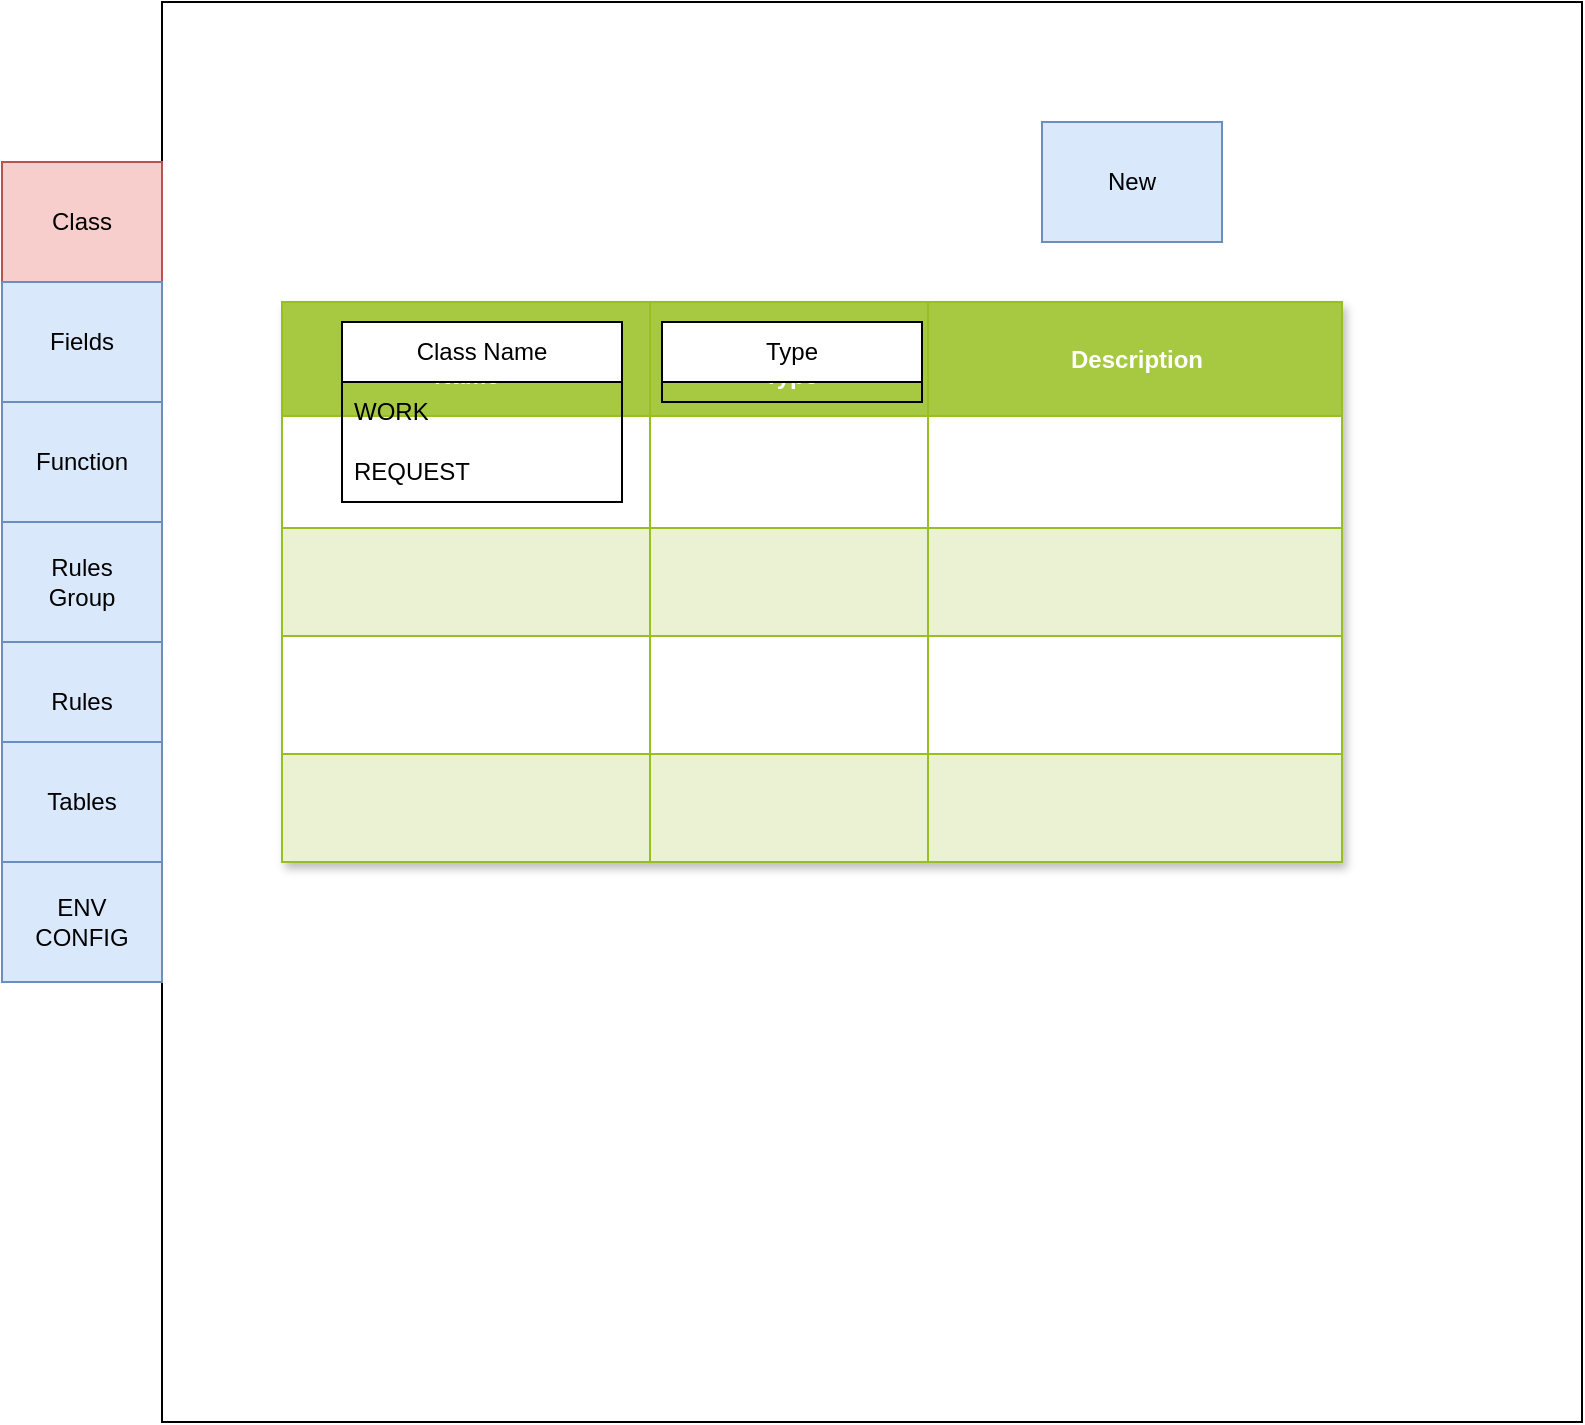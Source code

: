 <mxfile version="26.0.9" pages="8">
  <diagram name="Class" id="9EkITydgKGYMY-WoRgXx">
    <mxGraphModel dx="1434" dy="1944" grid="1" gridSize="10" guides="1" tooltips="1" connect="1" arrows="1" fold="1" page="1" pageScale="1" pageWidth="850" pageHeight="1100" math="0" shadow="0">
      <root>
        <mxCell id="FVSqRtwoqliAMiafJTPP-0" />
        <mxCell id="FVSqRtwoqliAMiafJTPP-1" parent="FVSqRtwoqliAMiafJTPP-0" />
        <mxCell id="FVSqRtwoqliAMiafJTPP-2" value="" style="whiteSpace=wrap;html=1;aspect=fixed;" parent="FVSqRtwoqliAMiafJTPP-1" vertex="1">
          <mxGeometry x="80" y="-1000" width="710" height="710" as="geometry" />
        </mxCell>
        <mxCell id="FVSqRtwoqliAMiafJTPP-3" value="Class" style="rounded=0;whiteSpace=wrap;html=1;fillColor=#f8cecc;strokeColor=#b85450;" parent="FVSqRtwoqliAMiafJTPP-1" vertex="1">
          <mxGeometry y="-920" width="80" height="60" as="geometry" />
        </mxCell>
        <mxCell id="FVSqRtwoqliAMiafJTPP-4" style="edgeStyle=orthogonalEdgeStyle;rounded=0;orthogonalLoop=1;jettySize=auto;html=1;exitX=0.5;exitY=0;exitDx=0;exitDy=0;entryX=0.5;entryY=1;entryDx=0;entryDy=0;" parent="FVSqRtwoqliAMiafJTPP-1" source="FVSqRtwoqliAMiafJTPP-5" target="FVSqRtwoqliAMiafJTPP-7" edge="1">
          <mxGeometry relative="1" as="geometry" />
        </mxCell>
        <mxCell id="FVSqRtwoqliAMiafJTPP-5" value="Function" style="rounded=0;whiteSpace=wrap;html=1;fillColor=#dae8fc;strokeColor=#6c8ebf;" parent="FVSqRtwoqliAMiafJTPP-1" vertex="1">
          <mxGeometry y="-800" width="80" height="60" as="geometry" />
        </mxCell>
        <mxCell id="FVSqRtwoqliAMiafJTPP-6" value="Rules&lt;div&gt;Group&lt;/div&gt;" style="rounded=0;whiteSpace=wrap;html=1;fillColor=#dae8fc;strokeColor=#6c8ebf;" parent="FVSqRtwoqliAMiafJTPP-1" vertex="1">
          <mxGeometry y="-740" width="80" height="60" as="geometry" />
        </mxCell>
        <mxCell id="FVSqRtwoqliAMiafJTPP-7" value="Fields" style="rounded=0;whiteSpace=wrap;html=1;fillColor=#dae8fc;strokeColor=#6c8ebf;" parent="FVSqRtwoqliAMiafJTPP-1" vertex="1">
          <mxGeometry y="-860" width="80" height="60" as="geometry" />
        </mxCell>
        <mxCell id="FVSqRtwoqliAMiafJTPP-8" value="Rules" style="rounded=0;whiteSpace=wrap;html=1;fillColor=#dae8fc;strokeColor=#6c8ebf;" parent="FVSqRtwoqliAMiafJTPP-1" vertex="1">
          <mxGeometry y="-680" width="80" height="60" as="geometry" />
        </mxCell>
        <mxCell id="FVSqRtwoqliAMiafJTPP-9" value="Assets" style="childLayout=tableLayout;recursiveResize=0;strokeColor=#98bf21;fillColor=#A7C942;shadow=1;" parent="FVSqRtwoqliAMiafJTPP-1" vertex="1">
          <mxGeometry x="140" y="-850" width="530" height="280" as="geometry" />
        </mxCell>
        <mxCell id="FVSqRtwoqliAMiafJTPP-10" style="shape=tableRow;horizontal=0;startSize=0;swimlaneHead=0;swimlaneBody=0;top=0;left=0;bottom=0;right=0;dropTarget=0;collapsible=0;recursiveResize=0;expand=0;fontStyle=0;strokeColor=inherit;fillColor=#ffffff;" parent="FVSqRtwoqliAMiafJTPP-9" vertex="1">
          <mxGeometry width="530" height="57" as="geometry" />
        </mxCell>
        <mxCell id="FVSqRtwoqliAMiafJTPP-11" value="&lt;div&gt;Class&amp;nbsp;&lt;/div&gt;&lt;div&gt;Name&lt;/div&gt;" style="connectable=0;recursiveResize=0;strokeColor=inherit;fillColor=#A7C942;align=center;fontStyle=1;fontColor=#FFFFFF;html=1;" parent="FVSqRtwoqliAMiafJTPP-10" vertex="1">
          <mxGeometry width="184" height="57" as="geometry">
            <mxRectangle width="184" height="57" as="alternateBounds" />
          </mxGeometry>
        </mxCell>
        <mxCell id="FVSqRtwoqliAMiafJTPP-12" value="&lt;div&gt;Class&lt;/div&gt;&lt;div&gt;Type&lt;br&gt;&lt;/div&gt;" style="connectable=0;recursiveResize=0;strokeColor=inherit;fillColor=#A7C942;align=center;fontStyle=1;fontColor=#FFFFFF;html=1;" parent="FVSqRtwoqliAMiafJTPP-10" vertex="1">
          <mxGeometry x="184" width="139" height="57" as="geometry">
            <mxRectangle width="139" height="57" as="alternateBounds" />
          </mxGeometry>
        </mxCell>
        <mxCell id="FVSqRtwoqliAMiafJTPP-13" value="Description" style="connectable=0;recursiveResize=0;strokeColor=inherit;fillColor=#A7C942;align=center;fontStyle=1;fontColor=#FFFFFF;html=1;" parent="FVSqRtwoqliAMiafJTPP-10" vertex="1">
          <mxGeometry x="323" width="207" height="57" as="geometry">
            <mxRectangle width="207" height="57" as="alternateBounds" />
          </mxGeometry>
        </mxCell>
        <mxCell id="FVSqRtwoqliAMiafJTPP-18" value="" style="shape=tableRow;horizontal=0;startSize=0;swimlaneHead=0;swimlaneBody=0;top=0;left=0;bottom=0;right=0;dropTarget=0;collapsible=0;recursiveResize=0;expand=0;fontStyle=0;strokeColor=inherit;fillColor=#ffffff;" parent="FVSqRtwoqliAMiafJTPP-9" vertex="1">
          <mxGeometry y="57" width="530" height="56" as="geometry" />
        </mxCell>
        <mxCell id="FVSqRtwoqliAMiafJTPP-19" value="" style="connectable=0;recursiveResize=0;strokeColor=inherit;fillColor=inherit;align=center;whiteSpace=wrap;html=1;" parent="FVSqRtwoqliAMiafJTPP-18" vertex="1">
          <mxGeometry width="184" height="56" as="geometry">
            <mxRectangle width="184" height="56" as="alternateBounds" />
          </mxGeometry>
        </mxCell>
        <mxCell id="FVSqRtwoqliAMiafJTPP-20" value="" style="connectable=0;recursiveResize=0;strokeColor=inherit;fillColor=inherit;align=center;whiteSpace=wrap;html=1;" parent="FVSqRtwoqliAMiafJTPP-18" vertex="1">
          <mxGeometry x="184" width="139" height="56" as="geometry">
            <mxRectangle width="139" height="56" as="alternateBounds" />
          </mxGeometry>
        </mxCell>
        <mxCell id="FVSqRtwoqliAMiafJTPP-21" value="" style="connectable=0;recursiveResize=0;strokeColor=inherit;fillColor=inherit;align=center;whiteSpace=wrap;html=1;" parent="FVSqRtwoqliAMiafJTPP-18" vertex="1">
          <mxGeometry x="323" width="207" height="56" as="geometry">
            <mxRectangle width="207" height="56" as="alternateBounds" />
          </mxGeometry>
        </mxCell>
        <mxCell id="FVSqRtwoqliAMiafJTPP-26" value="" style="shape=tableRow;horizontal=0;startSize=0;swimlaneHead=0;swimlaneBody=0;top=0;left=0;bottom=0;right=0;dropTarget=0;collapsible=0;recursiveResize=0;expand=0;fontStyle=1;strokeColor=inherit;fillColor=#EAF2D3;" parent="FVSqRtwoqliAMiafJTPP-9" vertex="1">
          <mxGeometry y="113" width="530" height="54" as="geometry" />
        </mxCell>
        <mxCell id="FVSqRtwoqliAMiafJTPP-27" value="" style="connectable=0;recursiveResize=0;strokeColor=inherit;fillColor=inherit;whiteSpace=wrap;html=1;" parent="FVSqRtwoqliAMiafJTPP-26" vertex="1">
          <mxGeometry width="184" height="54" as="geometry">
            <mxRectangle width="184" height="54" as="alternateBounds" />
          </mxGeometry>
        </mxCell>
        <mxCell id="FVSqRtwoqliAMiafJTPP-28" value="" style="connectable=0;recursiveResize=0;strokeColor=inherit;fillColor=inherit;whiteSpace=wrap;html=1;" parent="FVSqRtwoqliAMiafJTPP-26" vertex="1">
          <mxGeometry x="184" width="139" height="54" as="geometry">
            <mxRectangle width="139" height="54" as="alternateBounds" />
          </mxGeometry>
        </mxCell>
        <mxCell id="FVSqRtwoqliAMiafJTPP-29" value="" style="connectable=0;recursiveResize=0;strokeColor=inherit;fillColor=inherit;whiteSpace=wrap;html=1;" parent="FVSqRtwoqliAMiafJTPP-26" vertex="1">
          <mxGeometry x="323" width="207" height="54" as="geometry">
            <mxRectangle width="207" height="54" as="alternateBounds" />
          </mxGeometry>
        </mxCell>
        <mxCell id="FVSqRtwoqliAMiafJTPP-34" value="" style="shape=tableRow;horizontal=0;startSize=0;swimlaneHead=0;swimlaneBody=0;top=0;left=0;bottom=0;right=0;dropTarget=0;collapsible=0;recursiveResize=0;expand=0;fontStyle=0;strokeColor=inherit;fillColor=#ffffff;" parent="FVSqRtwoqliAMiafJTPP-9" vertex="1">
          <mxGeometry y="167" width="530" height="59" as="geometry" />
        </mxCell>
        <mxCell id="FVSqRtwoqliAMiafJTPP-35" value="" style="connectable=0;recursiveResize=0;strokeColor=inherit;fillColor=inherit;fontStyle=0;align=center;whiteSpace=wrap;html=1;" parent="FVSqRtwoqliAMiafJTPP-34" vertex="1">
          <mxGeometry width="184" height="59" as="geometry">
            <mxRectangle width="184" height="59" as="alternateBounds" />
          </mxGeometry>
        </mxCell>
        <mxCell id="FVSqRtwoqliAMiafJTPP-36" value="" style="connectable=0;recursiveResize=0;strokeColor=inherit;fillColor=inherit;fontStyle=0;align=center;whiteSpace=wrap;html=1;" parent="FVSqRtwoqliAMiafJTPP-34" vertex="1">
          <mxGeometry x="184" width="139" height="59" as="geometry">
            <mxRectangle width="139" height="59" as="alternateBounds" />
          </mxGeometry>
        </mxCell>
        <mxCell id="FVSqRtwoqliAMiafJTPP-37" value="" style="connectable=0;recursiveResize=0;strokeColor=inherit;fillColor=inherit;fontStyle=0;align=center;whiteSpace=wrap;html=1;" parent="FVSqRtwoqliAMiafJTPP-34" vertex="1">
          <mxGeometry x="323" width="207" height="59" as="geometry">
            <mxRectangle width="207" height="59" as="alternateBounds" />
          </mxGeometry>
        </mxCell>
        <mxCell id="FVSqRtwoqliAMiafJTPP-42" value="" style="shape=tableRow;horizontal=0;startSize=0;swimlaneHead=0;swimlaneBody=0;top=0;left=0;bottom=0;right=0;dropTarget=0;collapsible=0;recursiveResize=0;expand=0;fontStyle=1;strokeColor=inherit;fillColor=#EAF2D3;" parent="FVSqRtwoqliAMiafJTPP-9" vertex="1">
          <mxGeometry y="226" width="530" height="54" as="geometry" />
        </mxCell>
        <mxCell id="FVSqRtwoqliAMiafJTPP-43" value="" style="connectable=0;recursiveResize=0;strokeColor=inherit;fillColor=inherit;whiteSpace=wrap;html=1;" parent="FVSqRtwoqliAMiafJTPP-42" vertex="1">
          <mxGeometry width="184" height="54" as="geometry">
            <mxRectangle width="184" height="54" as="alternateBounds" />
          </mxGeometry>
        </mxCell>
        <mxCell id="FVSqRtwoqliAMiafJTPP-44" value="" style="connectable=0;recursiveResize=0;strokeColor=inherit;fillColor=inherit;whiteSpace=wrap;html=1;" parent="FVSqRtwoqliAMiafJTPP-42" vertex="1">
          <mxGeometry x="184" width="139" height="54" as="geometry">
            <mxRectangle width="139" height="54" as="alternateBounds" />
          </mxGeometry>
        </mxCell>
        <mxCell id="FVSqRtwoqliAMiafJTPP-45" value="" style="connectable=0;recursiveResize=0;strokeColor=inherit;fillColor=inherit;whiteSpace=wrap;html=1;" parent="FVSqRtwoqliAMiafJTPP-42" vertex="1">
          <mxGeometry x="323" width="207" height="54" as="geometry">
            <mxRectangle width="207" height="54" as="alternateBounds" />
          </mxGeometry>
        </mxCell>
        <mxCell id="xuw_6MsgF08gZGEKnFOX-0" value="Tables" style="rounded=0;whiteSpace=wrap;html=1;fillColor=#dae8fc;strokeColor=#6c8ebf;" parent="FVSqRtwoqliAMiafJTPP-1" vertex="1">
          <mxGeometry y="-630" width="80" height="60" as="geometry" />
        </mxCell>
        <mxCell id="NCMIbaxSzBE731k-Wltz-1" value="New" style="rounded=0;whiteSpace=wrap;html=1;fillColor=#dae8fc;strokeColor=#6c8ebf;" parent="FVSqRtwoqliAMiafJTPP-1" vertex="1">
          <mxGeometry x="520" y="-940" width="90" height="60" as="geometry" />
        </mxCell>
        <mxCell id="NCMIbaxSzBE731k-Wltz-2" value="Class Name" style="swimlane;fontStyle=0;childLayout=stackLayout;horizontal=1;startSize=30;horizontalStack=0;resizeParent=1;resizeParentMax=0;resizeLast=0;collapsible=1;marginBottom=0;whiteSpace=wrap;html=1;" parent="FVSqRtwoqliAMiafJTPP-1" vertex="1">
          <mxGeometry x="170" y="-840" width="140" height="90" as="geometry">
            <mxRectangle x="170" y="-840" width="130" height="40" as="alternateBounds" />
          </mxGeometry>
        </mxCell>
        <mxCell id="NCMIbaxSzBE731k-Wltz-3" value="WORK" style="text;strokeColor=none;fillColor=none;align=left;verticalAlign=middle;spacingLeft=4;spacingRight=4;overflow=hidden;points=[[0,0.5],[1,0.5]];portConstraint=eastwest;rotatable=0;whiteSpace=wrap;html=1;" parent="NCMIbaxSzBE731k-Wltz-2" vertex="1">
          <mxGeometry y="30" width="140" height="30" as="geometry" />
        </mxCell>
        <mxCell id="NCMIbaxSzBE731k-Wltz-4" value="REQUEST" style="text;strokeColor=none;fillColor=none;align=left;verticalAlign=middle;spacingLeft=4;spacingRight=4;overflow=hidden;points=[[0,0.5],[1,0.5]];portConstraint=eastwest;rotatable=0;whiteSpace=wrap;html=1;" parent="NCMIbaxSzBE731k-Wltz-2" vertex="1">
          <mxGeometry y="60" width="140" height="30" as="geometry" />
        </mxCell>
        <mxCell id="NCMIbaxSzBE731k-Wltz-6" value="Type" style="swimlane;fontStyle=0;childLayout=stackLayout;horizontal=1;startSize=30;horizontalStack=0;resizeParent=1;resizeParentMax=0;resizeLast=0;collapsible=1;marginBottom=0;whiteSpace=wrap;html=1;" parent="FVSqRtwoqliAMiafJTPP-1" vertex="1" collapsed="1">
          <mxGeometry x="330" y="-840" width="130" height="40" as="geometry">
            <mxRectangle x="330" y="-840" width="140" height="90" as="alternateBounds" />
          </mxGeometry>
        </mxCell>
        <mxCell id="NCMIbaxSzBE731k-Wltz-7" value="Input" style="text;strokeColor=none;fillColor=none;align=left;verticalAlign=middle;spacingLeft=4;spacingRight=4;overflow=hidden;points=[[0,0.5],[1,0.5]];portConstraint=eastwest;rotatable=0;whiteSpace=wrap;html=1;" parent="NCMIbaxSzBE731k-Wltz-6" vertex="1">
          <mxGeometry y="30" width="140" height="30" as="geometry" />
        </mxCell>
        <mxCell id="NCMIbaxSzBE731k-Wltz-8" value="Output" style="text;strokeColor=none;fillColor=none;align=left;verticalAlign=middle;spacingLeft=4;spacingRight=4;overflow=hidden;points=[[0,0.5],[1,0.5]];portConstraint=eastwest;rotatable=0;whiteSpace=wrap;html=1;" parent="NCMIbaxSzBE731k-Wltz-6" vertex="1">
          <mxGeometry y="60" width="140" height="30" as="geometry" />
        </mxCell>
        <mxCell id="NCMIbaxSzBE731k-Wltz-9" value="&lt;div&gt;ENV &lt;br&gt;&lt;/div&gt;&lt;div&gt;CONFIG&lt;br&gt;&lt;/div&gt;" style="rounded=0;whiteSpace=wrap;html=1;fillColor=#dae8fc;strokeColor=#6c8ebf;" parent="FVSqRtwoqliAMiafJTPP-1" vertex="1">
          <mxGeometry y="-570" width="80" height="60" as="geometry" />
        </mxCell>
      </root>
    </mxGraphModel>
  </diagram>
  <diagram name="Fields" id="gxd2S2bDdS6UNg7VWF6n">
    <mxGraphModel dx="1434" dy="1944" grid="1" gridSize="10" guides="1" tooltips="1" connect="1" arrows="1" fold="1" page="1" pageScale="1" pageWidth="850" pageHeight="1100" math="0" shadow="0">
      <root>
        <mxCell id="0" />
        <mxCell id="1" parent="0" />
        <mxCell id="ekCDxE9-ftxSP3fvOzqc-2" value="" style="whiteSpace=wrap;html=1;aspect=fixed;" parent="1" vertex="1">
          <mxGeometry x="80" y="-1000" width="710" height="710" as="geometry" />
        </mxCell>
        <mxCell id="ekCDxE9-ftxSP3fvOzqc-4" value="Class" style="rounded=0;whiteSpace=wrap;html=1;fillColor=#dae8fc;strokeColor=#6c8ebf;" parent="1" vertex="1">
          <mxGeometry y="-920" width="80" height="60" as="geometry" />
        </mxCell>
        <mxCell id="-TvsgqvKbzf8mljkLz45-1" style="edgeStyle=orthogonalEdgeStyle;rounded=0;orthogonalLoop=1;jettySize=auto;html=1;exitX=0.5;exitY=0;exitDx=0;exitDy=0;entryX=0.5;entryY=1;entryDx=0;entryDy=0;" parent="1" source="ekCDxE9-ftxSP3fvOzqc-5" target="ekCDxE9-ftxSP3fvOzqc-6" edge="1">
          <mxGeometry relative="1" as="geometry" />
        </mxCell>
        <mxCell id="ekCDxE9-ftxSP3fvOzqc-5" value="Function" style="rounded=0;whiteSpace=wrap;html=1;fillColor=#dae8fc;strokeColor=#6c8ebf;" parent="1" vertex="1">
          <mxGeometry y="-800" width="80" height="60" as="geometry" />
        </mxCell>
        <mxCell id="ekCDxE9-ftxSP3fvOzqc-7" value="Rules&lt;div&gt;Group&lt;/div&gt;" style="rounded=0;whiteSpace=wrap;html=1;fillColor=#dae8fc;strokeColor=#6c8ebf;" parent="1" vertex="1">
          <mxGeometry y="-740" width="80" height="60" as="geometry" />
        </mxCell>
        <mxCell id="ekCDxE9-ftxSP3fvOzqc-6" value="Fields" style="rounded=0;whiteSpace=wrap;html=1;fillColor=#f8cecc;strokeColor=#b85450;" parent="1" vertex="1">
          <mxGeometry y="-860" width="80" height="60" as="geometry" />
        </mxCell>
        <mxCell id="ekCDxE9-ftxSP3fvOzqc-8" value="Rules" style="rounded=0;whiteSpace=wrap;html=1;fillColor=#dae8fc;strokeColor=#6c8ebf;" parent="1" vertex="1">
          <mxGeometry y="-680" width="80" height="60" as="geometry" />
        </mxCell>
        <mxCell id="ekCDxE9-ftxSP3fvOzqc-10" value="Assets" style="childLayout=tableLayout;recursiveResize=0;strokeColor=#98bf21;fillColor=#A7C942;shadow=1;" parent="1" vertex="1">
          <mxGeometry x="120" y="-860" width="510" height="300" as="geometry" />
        </mxCell>
        <mxCell id="ekCDxE9-ftxSP3fvOzqc-11" style="shape=tableRow;horizontal=0;startSize=0;swimlaneHead=0;swimlaneBody=0;top=0;left=0;bottom=0;right=0;dropTarget=0;collapsible=0;recursiveResize=0;expand=0;fontStyle=0;strokeColor=inherit;fillColor=#ffffff;" parent="ekCDxE9-ftxSP3fvOzqc-10" vertex="1">
          <mxGeometry width="510" height="61" as="geometry" />
        </mxCell>
        <mxCell id="ekCDxE9-ftxSP3fvOzqc-13" value="Field&lt;div&gt;Name&lt;div&gt;&lt;br&gt;&lt;/div&gt;&lt;/div&gt;" style="connectable=0;recursiveResize=0;strokeColor=inherit;fillColor=#A7C942;align=center;fontStyle=1;fontColor=#FFFFFF;html=1;" parent="ekCDxE9-ftxSP3fvOzqc-11" vertex="1">
          <mxGeometry width="60" height="61" as="geometry">
            <mxRectangle width="60" height="61" as="alternateBounds" />
          </mxGeometry>
        </mxCell>
        <mxCell id="ekCDxE9-ftxSP3fvOzqc-14" value="Type" style="connectable=0;recursiveResize=0;strokeColor=inherit;fillColor=#A7C942;align=center;fontStyle=1;fontColor=#FFFFFF;html=1;" parent="ekCDxE9-ftxSP3fvOzqc-11" vertex="1">
          <mxGeometry x="60" width="90" height="61" as="geometry">
            <mxRectangle width="90" height="61" as="alternateBounds" />
          </mxGeometry>
        </mxCell>
        <mxCell id="ekCDxE9-ftxSP3fvOzqc-102" value="Size" style="connectable=0;recursiveResize=0;strokeColor=inherit;fillColor=#A7C942;align=center;fontStyle=1;fontColor=#FFFFFF;html=1;" parent="ekCDxE9-ftxSP3fvOzqc-11" vertex="1">
          <mxGeometry x="150" width="90" height="61" as="geometry">
            <mxRectangle width="90" height="61" as="alternateBounds" />
          </mxGeometry>
        </mxCell>
        <mxCell id="ekCDxE9-ftxSP3fvOzqc-92" value="Precision" style="connectable=0;recursiveResize=0;strokeColor=inherit;fillColor=#A7C942;align=center;fontStyle=1;fontColor=#FFFFFF;html=1;" parent="ekCDxE9-ftxSP3fvOzqc-11" vertex="1">
          <mxGeometry x="240" width="90" height="61" as="geometry">
            <mxRectangle width="90" height="61" as="alternateBounds" />
          </mxGeometry>
        </mxCell>
        <mxCell id="ekCDxE9-ftxSP3fvOzqc-97" value="Default" style="connectable=0;recursiveResize=0;strokeColor=inherit;fillColor=#A7C942;align=center;fontStyle=1;fontColor=#FFFFFF;html=1;" parent="ekCDxE9-ftxSP3fvOzqc-11" vertex="1">
          <mxGeometry x="330" width="90" height="61" as="geometry">
            <mxRectangle width="90" height="61" as="alternateBounds" />
          </mxGeometry>
        </mxCell>
        <mxCell id="ekCDxE9-ftxSP3fvOzqc-107" value="Description" style="connectable=0;recursiveResize=0;strokeColor=inherit;fillColor=#A7C942;align=center;fontStyle=1;fontColor=#FFFFFF;html=1;" parent="ekCDxE9-ftxSP3fvOzqc-11" vertex="1">
          <mxGeometry x="420" width="90" height="61" as="geometry">
            <mxRectangle width="90" height="61" as="alternateBounds" />
          </mxGeometry>
        </mxCell>
        <mxCell id="ekCDxE9-ftxSP3fvOzqc-15" value="" style="shape=tableRow;horizontal=0;startSize=0;swimlaneHead=0;swimlaneBody=0;top=0;left=0;bottom=0;right=0;dropTarget=0;collapsible=0;recursiveResize=0;expand=0;fontStyle=0;strokeColor=inherit;fillColor=#ffffff;" parent="ekCDxE9-ftxSP3fvOzqc-10" vertex="1">
          <mxGeometry y="61" width="510" height="60" as="geometry" />
        </mxCell>
        <mxCell id="ekCDxE9-ftxSP3fvOzqc-17" value="" style="connectable=0;recursiveResize=0;strokeColor=inherit;fillColor=inherit;align=center;whiteSpace=wrap;html=1;" parent="ekCDxE9-ftxSP3fvOzqc-15" vertex="1">
          <mxGeometry width="60" height="60" as="geometry">
            <mxRectangle width="60" height="60" as="alternateBounds" />
          </mxGeometry>
        </mxCell>
        <mxCell id="ekCDxE9-ftxSP3fvOzqc-18" value="" style="connectable=0;recursiveResize=0;strokeColor=inherit;fillColor=inherit;align=center;whiteSpace=wrap;html=1;" parent="ekCDxE9-ftxSP3fvOzqc-15" vertex="1">
          <mxGeometry x="60" width="90" height="60" as="geometry">
            <mxRectangle width="90" height="60" as="alternateBounds" />
          </mxGeometry>
        </mxCell>
        <mxCell id="ekCDxE9-ftxSP3fvOzqc-103" style="connectable=0;recursiveResize=0;strokeColor=inherit;fillColor=inherit;align=center;whiteSpace=wrap;html=1;" parent="ekCDxE9-ftxSP3fvOzqc-15" vertex="1">
          <mxGeometry x="150" width="90" height="60" as="geometry">
            <mxRectangle width="90" height="60" as="alternateBounds" />
          </mxGeometry>
        </mxCell>
        <mxCell id="ekCDxE9-ftxSP3fvOzqc-93" style="connectable=0;recursiveResize=0;strokeColor=inherit;fillColor=inherit;align=center;whiteSpace=wrap;html=1;" parent="ekCDxE9-ftxSP3fvOzqc-15" vertex="1">
          <mxGeometry x="240" width="90" height="60" as="geometry">
            <mxRectangle width="90" height="60" as="alternateBounds" />
          </mxGeometry>
        </mxCell>
        <mxCell id="ekCDxE9-ftxSP3fvOzqc-98" style="connectable=0;recursiveResize=0;strokeColor=inherit;fillColor=inherit;align=center;whiteSpace=wrap;html=1;" parent="ekCDxE9-ftxSP3fvOzqc-15" vertex="1">
          <mxGeometry x="330" width="90" height="60" as="geometry">
            <mxRectangle width="90" height="60" as="alternateBounds" />
          </mxGeometry>
        </mxCell>
        <mxCell id="ekCDxE9-ftxSP3fvOzqc-108" style="connectable=0;recursiveResize=0;strokeColor=inherit;fillColor=inherit;align=center;whiteSpace=wrap;html=1;" parent="ekCDxE9-ftxSP3fvOzqc-15" vertex="1">
          <mxGeometry x="420" width="90" height="60" as="geometry">
            <mxRectangle width="90" height="60" as="alternateBounds" />
          </mxGeometry>
        </mxCell>
        <mxCell id="ekCDxE9-ftxSP3fvOzqc-19" value="" style="shape=tableRow;horizontal=0;startSize=0;swimlaneHead=0;swimlaneBody=0;top=0;left=0;bottom=0;right=0;dropTarget=0;collapsible=0;recursiveResize=0;expand=0;fontStyle=1;strokeColor=inherit;fillColor=#EAF2D3;" parent="ekCDxE9-ftxSP3fvOzqc-10" vertex="1">
          <mxGeometry y="121" width="510" height="58" as="geometry" />
        </mxCell>
        <mxCell id="ekCDxE9-ftxSP3fvOzqc-21" value="" style="connectable=0;recursiveResize=0;strokeColor=inherit;fillColor=inherit;whiteSpace=wrap;html=1;" parent="ekCDxE9-ftxSP3fvOzqc-19" vertex="1">
          <mxGeometry width="60" height="58" as="geometry">
            <mxRectangle width="60" height="58" as="alternateBounds" />
          </mxGeometry>
        </mxCell>
        <mxCell id="ekCDxE9-ftxSP3fvOzqc-22" value="" style="connectable=0;recursiveResize=0;strokeColor=inherit;fillColor=inherit;whiteSpace=wrap;html=1;" parent="ekCDxE9-ftxSP3fvOzqc-19" vertex="1">
          <mxGeometry x="60" width="90" height="58" as="geometry">
            <mxRectangle width="90" height="58" as="alternateBounds" />
          </mxGeometry>
        </mxCell>
        <mxCell id="ekCDxE9-ftxSP3fvOzqc-104" style="connectable=0;recursiveResize=0;strokeColor=inherit;fillColor=inherit;whiteSpace=wrap;html=1;" parent="ekCDxE9-ftxSP3fvOzqc-19" vertex="1">
          <mxGeometry x="150" width="90" height="58" as="geometry">
            <mxRectangle width="90" height="58" as="alternateBounds" />
          </mxGeometry>
        </mxCell>
        <mxCell id="ekCDxE9-ftxSP3fvOzqc-94" style="connectable=0;recursiveResize=0;strokeColor=inherit;fillColor=inherit;whiteSpace=wrap;html=1;" parent="ekCDxE9-ftxSP3fvOzqc-19" vertex="1">
          <mxGeometry x="240" width="90" height="58" as="geometry">
            <mxRectangle width="90" height="58" as="alternateBounds" />
          </mxGeometry>
        </mxCell>
        <mxCell id="ekCDxE9-ftxSP3fvOzqc-99" style="connectable=0;recursiveResize=0;strokeColor=inherit;fillColor=inherit;whiteSpace=wrap;html=1;" parent="ekCDxE9-ftxSP3fvOzqc-19" vertex="1">
          <mxGeometry x="330" width="90" height="58" as="geometry">
            <mxRectangle width="90" height="58" as="alternateBounds" />
          </mxGeometry>
        </mxCell>
        <mxCell id="ekCDxE9-ftxSP3fvOzqc-109" style="connectable=0;recursiveResize=0;strokeColor=inherit;fillColor=inherit;whiteSpace=wrap;html=1;" parent="ekCDxE9-ftxSP3fvOzqc-19" vertex="1">
          <mxGeometry x="420" width="90" height="58" as="geometry">
            <mxRectangle width="90" height="58" as="alternateBounds" />
          </mxGeometry>
        </mxCell>
        <mxCell id="ekCDxE9-ftxSP3fvOzqc-23" value="" style="shape=tableRow;horizontal=0;startSize=0;swimlaneHead=0;swimlaneBody=0;top=0;left=0;bottom=0;right=0;dropTarget=0;collapsible=0;recursiveResize=0;expand=0;fontStyle=0;strokeColor=inherit;fillColor=#ffffff;" parent="ekCDxE9-ftxSP3fvOzqc-10" vertex="1">
          <mxGeometry y="179" width="510" height="63" as="geometry" />
        </mxCell>
        <mxCell id="ekCDxE9-ftxSP3fvOzqc-25" value="" style="connectable=0;recursiveResize=0;strokeColor=inherit;fillColor=inherit;fontStyle=0;align=center;whiteSpace=wrap;html=1;" parent="ekCDxE9-ftxSP3fvOzqc-23" vertex="1">
          <mxGeometry width="60" height="63" as="geometry">
            <mxRectangle width="60" height="63" as="alternateBounds" />
          </mxGeometry>
        </mxCell>
        <mxCell id="ekCDxE9-ftxSP3fvOzqc-26" value="" style="connectable=0;recursiveResize=0;strokeColor=inherit;fillColor=inherit;fontStyle=0;align=center;whiteSpace=wrap;html=1;" parent="ekCDxE9-ftxSP3fvOzqc-23" vertex="1">
          <mxGeometry x="60" width="90" height="63" as="geometry">
            <mxRectangle width="90" height="63" as="alternateBounds" />
          </mxGeometry>
        </mxCell>
        <mxCell id="ekCDxE9-ftxSP3fvOzqc-105" style="connectable=0;recursiveResize=0;strokeColor=inherit;fillColor=inherit;fontStyle=0;align=center;whiteSpace=wrap;html=1;" parent="ekCDxE9-ftxSP3fvOzqc-23" vertex="1">
          <mxGeometry x="150" width="90" height="63" as="geometry">
            <mxRectangle width="90" height="63" as="alternateBounds" />
          </mxGeometry>
        </mxCell>
        <mxCell id="ekCDxE9-ftxSP3fvOzqc-95" style="connectable=0;recursiveResize=0;strokeColor=inherit;fillColor=inherit;fontStyle=0;align=center;whiteSpace=wrap;html=1;" parent="ekCDxE9-ftxSP3fvOzqc-23" vertex="1">
          <mxGeometry x="240" width="90" height="63" as="geometry">
            <mxRectangle width="90" height="63" as="alternateBounds" />
          </mxGeometry>
        </mxCell>
        <mxCell id="ekCDxE9-ftxSP3fvOzqc-100" style="connectable=0;recursiveResize=0;strokeColor=inherit;fillColor=inherit;fontStyle=0;align=center;whiteSpace=wrap;html=1;" parent="ekCDxE9-ftxSP3fvOzqc-23" vertex="1">
          <mxGeometry x="330" width="90" height="63" as="geometry">
            <mxRectangle width="90" height="63" as="alternateBounds" />
          </mxGeometry>
        </mxCell>
        <mxCell id="ekCDxE9-ftxSP3fvOzqc-110" style="connectable=0;recursiveResize=0;strokeColor=inherit;fillColor=inherit;fontStyle=0;align=center;whiteSpace=wrap;html=1;" parent="ekCDxE9-ftxSP3fvOzqc-23" vertex="1">
          <mxGeometry x="420" width="90" height="63" as="geometry">
            <mxRectangle width="90" height="63" as="alternateBounds" />
          </mxGeometry>
        </mxCell>
        <mxCell id="ekCDxE9-ftxSP3fvOzqc-27" value="" style="shape=tableRow;horizontal=0;startSize=0;swimlaneHead=0;swimlaneBody=0;top=0;left=0;bottom=0;right=0;dropTarget=0;collapsible=0;recursiveResize=0;expand=0;fontStyle=1;strokeColor=inherit;fillColor=#EAF2D3;" parent="ekCDxE9-ftxSP3fvOzqc-10" vertex="1">
          <mxGeometry y="242" width="510" height="58" as="geometry" />
        </mxCell>
        <mxCell id="ekCDxE9-ftxSP3fvOzqc-29" value="" style="connectable=0;recursiveResize=0;strokeColor=inherit;fillColor=inherit;whiteSpace=wrap;html=1;" parent="ekCDxE9-ftxSP3fvOzqc-27" vertex="1">
          <mxGeometry width="60" height="58" as="geometry">
            <mxRectangle width="60" height="58" as="alternateBounds" />
          </mxGeometry>
        </mxCell>
        <mxCell id="ekCDxE9-ftxSP3fvOzqc-30" value="" style="connectable=0;recursiveResize=0;strokeColor=inherit;fillColor=inherit;whiteSpace=wrap;html=1;" parent="ekCDxE9-ftxSP3fvOzqc-27" vertex="1">
          <mxGeometry x="60" width="90" height="58" as="geometry">
            <mxRectangle width="90" height="58" as="alternateBounds" />
          </mxGeometry>
        </mxCell>
        <mxCell id="ekCDxE9-ftxSP3fvOzqc-106" style="connectable=0;recursiveResize=0;strokeColor=inherit;fillColor=inherit;whiteSpace=wrap;html=1;" parent="ekCDxE9-ftxSP3fvOzqc-27" vertex="1">
          <mxGeometry x="150" width="90" height="58" as="geometry">
            <mxRectangle width="90" height="58" as="alternateBounds" />
          </mxGeometry>
        </mxCell>
        <mxCell id="ekCDxE9-ftxSP3fvOzqc-96" style="connectable=0;recursiveResize=0;strokeColor=inherit;fillColor=inherit;whiteSpace=wrap;html=1;" parent="ekCDxE9-ftxSP3fvOzqc-27" vertex="1">
          <mxGeometry x="240" width="90" height="58" as="geometry">
            <mxRectangle width="90" height="58" as="alternateBounds" />
          </mxGeometry>
        </mxCell>
        <mxCell id="ekCDxE9-ftxSP3fvOzqc-101" style="connectable=0;recursiveResize=0;strokeColor=inherit;fillColor=inherit;whiteSpace=wrap;html=1;" parent="ekCDxE9-ftxSP3fvOzqc-27" vertex="1">
          <mxGeometry x="330" width="90" height="58" as="geometry">
            <mxRectangle width="90" height="58" as="alternateBounds" />
          </mxGeometry>
        </mxCell>
        <mxCell id="ekCDxE9-ftxSP3fvOzqc-111" style="connectable=0;recursiveResize=0;strokeColor=inherit;fillColor=inherit;whiteSpace=wrap;html=1;" parent="ekCDxE9-ftxSP3fvOzqc-27" vertex="1">
          <mxGeometry x="420" width="90" height="58" as="geometry">
            <mxRectangle width="90" height="58" as="alternateBounds" />
          </mxGeometry>
        </mxCell>
        <mxCell id="P_8i69VFrraIzbOhkaMi-1" value="Tables" style="rounded=0;whiteSpace=wrap;html=1;fillColor=#dae8fc;strokeColor=#6c8ebf;" parent="1" vertex="1">
          <mxGeometry y="-630" width="80" height="60" as="geometry" />
        </mxCell>
        <mxCell id="QLfwl7TOdi2ybu4z7_85-1" value="&lt;div&gt;ENV &lt;br&gt;&lt;/div&gt;&lt;div&gt;CONFIG&lt;br&gt;&lt;/div&gt;" style="rounded=0;whiteSpace=wrap;html=1;fillColor=#dae8fc;strokeColor=#6c8ebf;" parent="1" vertex="1">
          <mxGeometry y="-570" width="80" height="60" as="geometry" />
        </mxCell>
        <mxCell id="8sBvIBt7nDK7Arl7yxF0-1" value="New" style="rounded=0;whiteSpace=wrap;html=1;fillColor=#dae8fc;strokeColor=#6c8ebf;" vertex="1" parent="1">
          <mxGeometry x="530" y="-930" width="90" height="60" as="geometry" />
        </mxCell>
      </root>
    </mxGraphModel>
  </diagram>
  <diagram name="Functions" id="sorkXb8sMauBZC4eq0JB">
    <mxGraphModel dx="1434" dy="1944" grid="1" gridSize="10" guides="1" tooltips="1" connect="1" arrows="1" fold="1" page="1" pageScale="1" pageWidth="850" pageHeight="1100" math="0" shadow="0">
      <root>
        <mxCell id="mup3ZAweZX1w8XfRT7It-0" />
        <mxCell id="mup3ZAweZX1w8XfRT7It-1" parent="mup3ZAweZX1w8XfRT7It-0" />
        <mxCell id="mup3ZAweZX1w8XfRT7It-2" value="" style="whiteSpace=wrap;html=1;aspect=fixed;" parent="mup3ZAweZX1w8XfRT7It-1" vertex="1">
          <mxGeometry x="80" y="-1000" width="710" height="710" as="geometry" />
        </mxCell>
        <mxCell id="mup3ZAweZX1w8XfRT7It-3" value="Class" style="rounded=0;whiteSpace=wrap;html=1;fillColor=#dae8fc;strokeColor=#6c8ebf;" parent="mup3ZAweZX1w8XfRT7It-1" vertex="1">
          <mxGeometry y="-920" width="80" height="60" as="geometry" />
        </mxCell>
        <mxCell id="mup3ZAweZX1w8XfRT7It-4" style="edgeStyle=orthogonalEdgeStyle;rounded=0;orthogonalLoop=1;jettySize=auto;html=1;exitX=0.5;exitY=0;exitDx=0;exitDy=0;entryX=0.5;entryY=1;entryDx=0;entryDy=0;" parent="mup3ZAweZX1w8XfRT7It-1" source="mup3ZAweZX1w8XfRT7It-5" target="mup3ZAweZX1w8XfRT7It-7" edge="1">
          <mxGeometry relative="1" as="geometry" />
        </mxCell>
        <mxCell id="mup3ZAweZX1w8XfRT7It-5" value="Function" style="rounded=0;whiteSpace=wrap;html=1;fillColor=#f8cecc;strokeColor=#b85450;" parent="mup3ZAweZX1w8XfRT7It-1" vertex="1">
          <mxGeometry y="-800" width="80" height="60" as="geometry" />
        </mxCell>
        <mxCell id="mup3ZAweZX1w8XfRT7It-6" value="Rules&lt;div&gt;Group&lt;/div&gt;" style="rounded=0;whiteSpace=wrap;html=1;fillColor=#dae8fc;strokeColor=#6c8ebf;" parent="mup3ZAweZX1w8XfRT7It-1" vertex="1">
          <mxGeometry y="-740" width="80" height="60" as="geometry" />
        </mxCell>
        <mxCell id="mup3ZAweZX1w8XfRT7It-7" value="Fields" style="rounded=0;whiteSpace=wrap;html=1;fillColor=#dae8fc;strokeColor=#6c8ebf;" parent="mup3ZAweZX1w8XfRT7It-1" vertex="1">
          <mxGeometry y="-860" width="80" height="60" as="geometry" />
        </mxCell>
        <mxCell id="mup3ZAweZX1w8XfRT7It-8" value="Rules" style="rounded=0;whiteSpace=wrap;html=1;fillColor=#dae8fc;strokeColor=#6c8ebf;" parent="mup3ZAweZX1w8XfRT7It-1" vertex="1">
          <mxGeometry y="-680" width="80" height="60" as="geometry" />
        </mxCell>
        <mxCell id="TiHHa7RS_UoqSSt8Yybj-0" value="Tables" style="rounded=0;whiteSpace=wrap;html=1;fillColor=#dae8fc;strokeColor=#6c8ebf;" parent="mup3ZAweZX1w8XfRT7It-1" vertex="1">
          <mxGeometry y="-630" width="80" height="60" as="geometry" />
        </mxCell>
        <mxCell id="TlPrlC6BQBc1ecbudo5D-0" value="&lt;div&gt;ENV &lt;br&gt;&lt;/div&gt;&lt;div&gt;CONFIG&lt;br&gt;&lt;/div&gt;" style="rounded=0;whiteSpace=wrap;html=1;fillColor=#dae8fc;strokeColor=#6c8ebf;" parent="mup3ZAweZX1w8XfRT7It-1" vertex="1">
          <mxGeometry y="-570" width="80" height="60" as="geometry" />
        </mxCell>
        <mxCell id="B6X8R05quLDUGNxZlocs-22" value="Assets" style="childLayout=tableLayout;recursiveResize=0;strokeColor=#98bf21;fillColor=#A7C942;shadow=1;" parent="mup3ZAweZX1w8XfRT7It-1" vertex="1">
          <mxGeometry x="215" y="-550" width="325" height="230" as="geometry" />
        </mxCell>
        <mxCell id="B6X8R05quLDUGNxZlocs-23" style="shape=tableRow;horizontal=0;startSize=0;swimlaneHead=0;swimlaneBody=0;top=0;left=0;bottom=0;right=0;dropTarget=0;collapsible=0;recursiveResize=0;expand=0;fontStyle=0;strokeColor=inherit;fillColor=#ffffff;" parent="B6X8R05quLDUGNxZlocs-22" vertex="1">
          <mxGeometry width="325" height="47" as="geometry" />
        </mxCell>
        <mxCell id="B6X8R05quLDUGNxZlocs-24" value="Parameter&lt;div&gt;Name&lt;/div&gt;" style="connectable=0;recursiveResize=0;strokeColor=inherit;fillColor=#A7C942;align=center;fontStyle=1;fontColor=#FFFFFF;html=1;" parent="B6X8R05quLDUGNxZlocs-23" vertex="1">
          <mxGeometry width="75" height="47" as="geometry">
            <mxRectangle width="75" height="47" as="alternateBounds" />
          </mxGeometry>
        </mxCell>
        <mxCell id="B6X8R05quLDUGNxZlocs-25" value="Data&lt;div&gt;Type&lt;/div&gt;" style="connectable=0;recursiveResize=0;strokeColor=inherit;fillColor=#A7C942;align=center;fontStyle=1;fontColor=#FFFFFF;html=1;" parent="B6X8R05quLDUGNxZlocs-23" vertex="1">
          <mxGeometry x="75" width="90" height="47" as="geometry">
            <mxRectangle width="90" height="47" as="alternateBounds" />
          </mxGeometry>
        </mxCell>
        <mxCell id="B6X8R05quLDUGNxZlocs-43" value="Input&lt;div&gt;Ouput&lt;/div&gt;" style="connectable=0;recursiveResize=0;strokeColor=inherit;fillColor=#A7C942;align=center;fontStyle=1;fontColor=#FFFFFF;html=1;" parent="B6X8R05quLDUGNxZlocs-23" vertex="1">
          <mxGeometry x="165" width="50" height="47" as="geometry">
            <mxRectangle width="50" height="47" as="alternateBounds" />
          </mxGeometry>
        </mxCell>
        <mxCell id="B6X8R05quLDUGNxZlocs-26" value="Description" style="connectable=0;recursiveResize=0;strokeColor=inherit;fillColor=#A7C942;align=center;fontStyle=1;fontColor=#FFFFFF;html=1;" parent="B6X8R05quLDUGNxZlocs-23" vertex="1">
          <mxGeometry x="215" width="110" height="47" as="geometry">
            <mxRectangle width="110" height="47" as="alternateBounds" />
          </mxGeometry>
        </mxCell>
        <mxCell id="B6X8R05quLDUGNxZlocs-27" value="" style="shape=tableRow;horizontal=0;startSize=0;swimlaneHead=0;swimlaneBody=0;top=0;left=0;bottom=0;right=0;dropTarget=0;collapsible=0;recursiveResize=0;expand=0;fontStyle=0;strokeColor=inherit;fillColor=#ffffff;" parent="B6X8R05quLDUGNxZlocs-22" vertex="1">
          <mxGeometry y="47" width="325" height="46" as="geometry" />
        </mxCell>
        <mxCell id="B6X8R05quLDUGNxZlocs-28" value="" style="connectable=0;recursiveResize=0;strokeColor=inherit;fillColor=inherit;align=center;whiteSpace=wrap;html=1;" parent="B6X8R05quLDUGNxZlocs-27" vertex="1">
          <mxGeometry width="75" height="46" as="geometry">
            <mxRectangle width="75" height="46" as="alternateBounds" />
          </mxGeometry>
        </mxCell>
        <mxCell id="B6X8R05quLDUGNxZlocs-29" value="" style="connectable=0;recursiveResize=0;strokeColor=inherit;fillColor=inherit;align=center;whiteSpace=wrap;html=1;" parent="B6X8R05quLDUGNxZlocs-27" vertex="1">
          <mxGeometry x="75" width="90" height="46" as="geometry">
            <mxRectangle width="90" height="46" as="alternateBounds" />
          </mxGeometry>
        </mxCell>
        <mxCell id="B6X8R05quLDUGNxZlocs-44" style="connectable=0;recursiveResize=0;strokeColor=inherit;fillColor=inherit;align=center;whiteSpace=wrap;html=1;" parent="B6X8R05quLDUGNxZlocs-27" vertex="1">
          <mxGeometry x="165" width="50" height="46" as="geometry">
            <mxRectangle width="50" height="46" as="alternateBounds" />
          </mxGeometry>
        </mxCell>
        <mxCell id="B6X8R05quLDUGNxZlocs-30" style="connectable=0;recursiveResize=0;strokeColor=inherit;fillColor=inherit;align=center;whiteSpace=wrap;html=1;" parent="B6X8R05quLDUGNxZlocs-27" vertex="1">
          <mxGeometry x="215" width="110" height="46" as="geometry">
            <mxRectangle width="110" height="46" as="alternateBounds" />
          </mxGeometry>
        </mxCell>
        <mxCell id="B6X8R05quLDUGNxZlocs-31" value="" style="shape=tableRow;horizontal=0;startSize=0;swimlaneHead=0;swimlaneBody=0;top=0;left=0;bottom=0;right=0;dropTarget=0;collapsible=0;recursiveResize=0;expand=0;fontStyle=1;strokeColor=inherit;fillColor=#EAF2D3;" parent="B6X8R05quLDUGNxZlocs-22" vertex="1">
          <mxGeometry y="93" width="325" height="44" as="geometry" />
        </mxCell>
        <mxCell id="B6X8R05quLDUGNxZlocs-32" value="" style="connectable=0;recursiveResize=0;strokeColor=inherit;fillColor=inherit;whiteSpace=wrap;html=1;" parent="B6X8R05quLDUGNxZlocs-31" vertex="1">
          <mxGeometry width="75" height="44" as="geometry">
            <mxRectangle width="75" height="44" as="alternateBounds" />
          </mxGeometry>
        </mxCell>
        <mxCell id="B6X8R05quLDUGNxZlocs-33" value="" style="connectable=0;recursiveResize=0;strokeColor=inherit;fillColor=inherit;whiteSpace=wrap;html=1;" parent="B6X8R05quLDUGNxZlocs-31" vertex="1">
          <mxGeometry x="75" width="90" height="44" as="geometry">
            <mxRectangle width="90" height="44" as="alternateBounds" />
          </mxGeometry>
        </mxCell>
        <mxCell id="B6X8R05quLDUGNxZlocs-45" style="connectable=0;recursiveResize=0;strokeColor=inherit;fillColor=inherit;whiteSpace=wrap;html=1;" parent="B6X8R05quLDUGNxZlocs-31" vertex="1">
          <mxGeometry x="165" width="50" height="44" as="geometry">
            <mxRectangle width="50" height="44" as="alternateBounds" />
          </mxGeometry>
        </mxCell>
        <mxCell id="B6X8R05quLDUGNxZlocs-34" style="connectable=0;recursiveResize=0;strokeColor=inherit;fillColor=inherit;whiteSpace=wrap;html=1;" parent="B6X8R05quLDUGNxZlocs-31" vertex="1">
          <mxGeometry x="215" width="110" height="44" as="geometry">
            <mxRectangle width="110" height="44" as="alternateBounds" />
          </mxGeometry>
        </mxCell>
        <mxCell id="B6X8R05quLDUGNxZlocs-35" value="" style="shape=tableRow;horizontal=0;startSize=0;swimlaneHead=0;swimlaneBody=0;top=0;left=0;bottom=0;right=0;dropTarget=0;collapsible=0;recursiveResize=0;expand=0;fontStyle=0;strokeColor=inherit;fillColor=#ffffff;" parent="B6X8R05quLDUGNxZlocs-22" vertex="1">
          <mxGeometry y="137" width="325" height="49" as="geometry" />
        </mxCell>
        <mxCell id="B6X8R05quLDUGNxZlocs-36" value="" style="connectable=0;recursiveResize=0;strokeColor=inherit;fillColor=inherit;fontStyle=0;align=center;whiteSpace=wrap;html=1;" parent="B6X8R05quLDUGNxZlocs-35" vertex="1">
          <mxGeometry width="75" height="49" as="geometry">
            <mxRectangle width="75" height="49" as="alternateBounds" />
          </mxGeometry>
        </mxCell>
        <mxCell id="B6X8R05quLDUGNxZlocs-37" value="" style="connectable=0;recursiveResize=0;strokeColor=inherit;fillColor=inherit;fontStyle=0;align=center;whiteSpace=wrap;html=1;" parent="B6X8R05quLDUGNxZlocs-35" vertex="1">
          <mxGeometry x="75" width="90" height="49" as="geometry">
            <mxRectangle width="90" height="49" as="alternateBounds" />
          </mxGeometry>
        </mxCell>
        <mxCell id="B6X8R05quLDUGNxZlocs-46" style="connectable=0;recursiveResize=0;strokeColor=inherit;fillColor=inherit;fontStyle=0;align=center;whiteSpace=wrap;html=1;" parent="B6X8R05quLDUGNxZlocs-35" vertex="1">
          <mxGeometry x="165" width="50" height="49" as="geometry">
            <mxRectangle width="50" height="49" as="alternateBounds" />
          </mxGeometry>
        </mxCell>
        <mxCell id="B6X8R05quLDUGNxZlocs-38" style="connectable=0;recursiveResize=0;strokeColor=inherit;fillColor=inherit;fontStyle=0;align=center;whiteSpace=wrap;html=1;" parent="B6X8R05quLDUGNxZlocs-35" vertex="1">
          <mxGeometry x="215" width="110" height="49" as="geometry">
            <mxRectangle width="110" height="49" as="alternateBounds" />
          </mxGeometry>
        </mxCell>
        <mxCell id="B6X8R05quLDUGNxZlocs-39" value="" style="shape=tableRow;horizontal=0;startSize=0;swimlaneHead=0;swimlaneBody=0;top=0;left=0;bottom=0;right=0;dropTarget=0;collapsible=0;recursiveResize=0;expand=0;fontStyle=1;strokeColor=inherit;fillColor=#EAF2D3;" parent="B6X8R05quLDUGNxZlocs-22" vertex="1">
          <mxGeometry y="186" width="325" height="44" as="geometry" />
        </mxCell>
        <mxCell id="B6X8R05quLDUGNxZlocs-40" value="" style="connectable=0;recursiveResize=0;strokeColor=inherit;fillColor=inherit;whiteSpace=wrap;html=1;" parent="B6X8R05quLDUGNxZlocs-39" vertex="1">
          <mxGeometry width="75" height="44" as="geometry">
            <mxRectangle width="75" height="44" as="alternateBounds" />
          </mxGeometry>
        </mxCell>
        <mxCell id="B6X8R05quLDUGNxZlocs-41" value="" style="connectable=0;recursiveResize=0;strokeColor=inherit;fillColor=inherit;whiteSpace=wrap;html=1;" parent="B6X8R05quLDUGNxZlocs-39" vertex="1">
          <mxGeometry x="75" width="90" height="44" as="geometry">
            <mxRectangle width="90" height="44" as="alternateBounds" />
          </mxGeometry>
        </mxCell>
        <mxCell id="B6X8R05quLDUGNxZlocs-47" style="connectable=0;recursiveResize=0;strokeColor=inherit;fillColor=inherit;whiteSpace=wrap;html=1;" parent="B6X8R05quLDUGNxZlocs-39" vertex="1">
          <mxGeometry x="165" width="50" height="44" as="geometry">
            <mxRectangle width="50" height="44" as="alternateBounds" />
          </mxGeometry>
        </mxCell>
        <mxCell id="B6X8R05quLDUGNxZlocs-42" style="connectable=0;recursiveResize=0;strokeColor=inherit;fillColor=inherit;whiteSpace=wrap;html=1;" parent="B6X8R05quLDUGNxZlocs-39" vertex="1">
          <mxGeometry x="215" width="110" height="44" as="geometry">
            <mxRectangle width="110" height="44" as="alternateBounds" />
          </mxGeometry>
        </mxCell>
        <mxCell id="mup3ZAweZX1w8XfRT7It-9" value="Assets" style="childLayout=tableLayout;recursiveResize=0;strokeColor=#98bf21;fillColor=#A7C942;shadow=1;" parent="mup3ZAweZX1w8XfRT7It-1" vertex="1">
          <mxGeometry x="120" y="-820" width="420" height="230" as="geometry" />
        </mxCell>
        <mxCell id="mup3ZAweZX1w8XfRT7It-10" style="shape=tableRow;horizontal=0;startSize=0;swimlaneHead=0;swimlaneBody=0;top=0;left=0;bottom=0;right=0;dropTarget=0;collapsible=0;recursiveResize=0;expand=0;fontStyle=0;strokeColor=inherit;fillColor=#ffffff;" parent="mup3ZAweZX1w8XfRT7It-9" vertex="1">
          <mxGeometry width="420" height="47" as="geometry" />
        </mxCell>
        <mxCell id="mup3ZAweZX1w8XfRT7It-12" value="&lt;div&gt;&lt;div&gt;Funcion&lt;/div&gt;&lt;/div&gt;" style="connectable=0;recursiveResize=0;strokeColor=inherit;fillColor=#A7C942;align=center;fontStyle=1;fontColor=#FFFFFF;html=1;" parent="mup3ZAweZX1w8XfRT7It-10" vertex="1">
          <mxGeometry width="100" height="47" as="geometry">
            <mxRectangle width="100" height="47" as="alternateBounds" />
          </mxGeometry>
        </mxCell>
        <mxCell id="mup3ZAweZX1w8XfRT7It-13" value="Parameter&amp;nbsp;&lt;div&gt;Count&lt;/div&gt;" style="connectable=0;recursiveResize=0;strokeColor=inherit;fillColor=#A7C942;align=center;fontStyle=1;fontColor=#FFFFFF;html=1;" parent="mup3ZAweZX1w8XfRT7It-10" vertex="1">
          <mxGeometry x="100" width="120" height="47" as="geometry">
            <mxRectangle width="120" height="47" as="alternateBounds" />
          </mxGeometry>
        </mxCell>
        <mxCell id="mup3ZAweZX1w8XfRT7It-17" value="Description" style="connectable=0;recursiveResize=0;strokeColor=inherit;fillColor=#A7C942;align=center;fontStyle=1;fontColor=#FFFFFF;html=1;" parent="mup3ZAweZX1w8XfRT7It-10" vertex="1">
          <mxGeometry x="220" width="200" height="47" as="geometry">
            <mxRectangle width="200" height="47" as="alternateBounds" />
          </mxGeometry>
        </mxCell>
        <mxCell id="mup3ZAweZX1w8XfRT7It-18" value="" style="shape=tableRow;horizontal=0;startSize=0;swimlaneHead=0;swimlaneBody=0;top=0;left=0;bottom=0;right=0;dropTarget=0;collapsible=0;recursiveResize=0;expand=0;fontStyle=0;strokeColor=inherit;fillColor=#ffffff;" parent="mup3ZAweZX1w8XfRT7It-9" vertex="1">
          <mxGeometry y="47" width="420" height="46" as="geometry" />
        </mxCell>
        <mxCell id="mup3ZAweZX1w8XfRT7It-20" value="" style="connectable=0;recursiveResize=0;strokeColor=inherit;fillColor=inherit;align=center;whiteSpace=wrap;html=1;" parent="mup3ZAweZX1w8XfRT7It-18" vertex="1">
          <mxGeometry width="100" height="46" as="geometry">
            <mxRectangle width="100" height="46" as="alternateBounds" />
          </mxGeometry>
        </mxCell>
        <mxCell id="mup3ZAweZX1w8XfRT7It-21" value="" style="connectable=0;recursiveResize=0;strokeColor=inherit;fillColor=inherit;align=center;whiteSpace=wrap;html=1;" parent="mup3ZAweZX1w8XfRT7It-18" vertex="1">
          <mxGeometry x="100" width="120" height="46" as="geometry">
            <mxRectangle width="120" height="46" as="alternateBounds" />
          </mxGeometry>
        </mxCell>
        <mxCell id="mup3ZAweZX1w8XfRT7It-25" style="connectable=0;recursiveResize=0;strokeColor=inherit;fillColor=inherit;align=center;whiteSpace=wrap;html=1;" parent="mup3ZAweZX1w8XfRT7It-18" vertex="1">
          <mxGeometry x="220" width="200" height="46" as="geometry">
            <mxRectangle width="200" height="46" as="alternateBounds" />
          </mxGeometry>
        </mxCell>
        <mxCell id="mup3ZAweZX1w8XfRT7It-26" value="" style="shape=tableRow;horizontal=0;startSize=0;swimlaneHead=0;swimlaneBody=0;top=0;left=0;bottom=0;right=0;dropTarget=0;collapsible=0;recursiveResize=0;expand=0;fontStyle=1;strokeColor=inherit;fillColor=#EAF2D3;" parent="mup3ZAweZX1w8XfRT7It-9" vertex="1">
          <mxGeometry y="93" width="420" height="44" as="geometry" />
        </mxCell>
        <mxCell id="mup3ZAweZX1w8XfRT7It-28" value="" style="connectable=0;recursiveResize=0;strokeColor=inherit;fillColor=inherit;whiteSpace=wrap;html=1;" parent="mup3ZAweZX1w8XfRT7It-26" vertex="1">
          <mxGeometry width="100" height="44" as="geometry">
            <mxRectangle width="100" height="44" as="alternateBounds" />
          </mxGeometry>
        </mxCell>
        <mxCell id="mup3ZAweZX1w8XfRT7It-29" value="" style="connectable=0;recursiveResize=0;strokeColor=inherit;fillColor=inherit;whiteSpace=wrap;html=1;" parent="mup3ZAweZX1w8XfRT7It-26" vertex="1">
          <mxGeometry x="100" width="120" height="44" as="geometry">
            <mxRectangle width="120" height="44" as="alternateBounds" />
          </mxGeometry>
        </mxCell>
        <mxCell id="mup3ZAweZX1w8XfRT7It-33" style="connectable=0;recursiveResize=0;strokeColor=inherit;fillColor=inherit;whiteSpace=wrap;html=1;" parent="mup3ZAweZX1w8XfRT7It-26" vertex="1">
          <mxGeometry x="220" width="200" height="44" as="geometry">
            <mxRectangle width="200" height="44" as="alternateBounds" />
          </mxGeometry>
        </mxCell>
        <mxCell id="mup3ZAweZX1w8XfRT7It-34" value="" style="shape=tableRow;horizontal=0;startSize=0;swimlaneHead=0;swimlaneBody=0;top=0;left=0;bottom=0;right=0;dropTarget=0;collapsible=0;recursiveResize=0;expand=0;fontStyle=0;strokeColor=inherit;fillColor=#ffffff;" parent="mup3ZAweZX1w8XfRT7It-9" vertex="1">
          <mxGeometry y="137" width="420" height="49" as="geometry" />
        </mxCell>
        <mxCell id="mup3ZAweZX1w8XfRT7It-36" value="" style="connectable=0;recursiveResize=0;strokeColor=inherit;fillColor=inherit;fontStyle=0;align=center;whiteSpace=wrap;html=1;" parent="mup3ZAweZX1w8XfRT7It-34" vertex="1">
          <mxGeometry width="100" height="49" as="geometry">
            <mxRectangle width="100" height="49" as="alternateBounds" />
          </mxGeometry>
        </mxCell>
        <mxCell id="mup3ZAweZX1w8XfRT7It-37" value="" style="connectable=0;recursiveResize=0;strokeColor=inherit;fillColor=inherit;fontStyle=0;align=center;whiteSpace=wrap;html=1;" parent="mup3ZAweZX1w8XfRT7It-34" vertex="1">
          <mxGeometry x="100" width="120" height="49" as="geometry">
            <mxRectangle width="120" height="49" as="alternateBounds" />
          </mxGeometry>
        </mxCell>
        <mxCell id="mup3ZAweZX1w8XfRT7It-41" style="connectable=0;recursiveResize=0;strokeColor=inherit;fillColor=inherit;fontStyle=0;align=center;whiteSpace=wrap;html=1;" parent="mup3ZAweZX1w8XfRT7It-34" vertex="1">
          <mxGeometry x="220" width="200" height="49" as="geometry">
            <mxRectangle width="200" height="49" as="alternateBounds" />
          </mxGeometry>
        </mxCell>
        <mxCell id="mup3ZAweZX1w8XfRT7It-42" value="" style="shape=tableRow;horizontal=0;startSize=0;swimlaneHead=0;swimlaneBody=0;top=0;left=0;bottom=0;right=0;dropTarget=0;collapsible=0;recursiveResize=0;expand=0;fontStyle=1;strokeColor=inherit;fillColor=#EAF2D3;" parent="mup3ZAweZX1w8XfRT7It-9" vertex="1">
          <mxGeometry y="186" width="420" height="44" as="geometry" />
        </mxCell>
        <mxCell id="mup3ZAweZX1w8XfRT7It-44" value="" style="connectable=0;recursiveResize=0;strokeColor=inherit;fillColor=inherit;whiteSpace=wrap;html=1;" parent="mup3ZAweZX1w8XfRT7It-42" vertex="1">
          <mxGeometry width="100" height="44" as="geometry">
            <mxRectangle width="100" height="44" as="alternateBounds" />
          </mxGeometry>
        </mxCell>
        <mxCell id="mup3ZAweZX1w8XfRT7It-45" value="" style="connectable=0;recursiveResize=0;strokeColor=inherit;fillColor=inherit;whiteSpace=wrap;html=1;" parent="mup3ZAweZX1w8XfRT7It-42" vertex="1">
          <mxGeometry x="100" width="120" height="44" as="geometry">
            <mxRectangle width="120" height="44" as="alternateBounds" />
          </mxGeometry>
        </mxCell>
        <mxCell id="mup3ZAweZX1w8XfRT7It-49" style="connectable=0;recursiveResize=0;strokeColor=inherit;fillColor=inherit;whiteSpace=wrap;html=1;" parent="mup3ZAweZX1w8XfRT7It-42" vertex="1">
          <mxGeometry x="220" width="200" height="44" as="geometry">
            <mxRectangle width="200" height="44" as="alternateBounds" />
          </mxGeometry>
        </mxCell>
        <mxCell id="Zg5td3Bogt3_i1lIhyrw-0" value="New" style="rounded=0;whiteSpace=wrap;html=1;fillColor=#dae8fc;strokeColor=#6c8ebf;" vertex="1" parent="mup3ZAweZX1w8XfRT7It-1">
          <mxGeometry x="520" y="-940" width="90" height="60" as="geometry" />
        </mxCell>
      </root>
    </mxGraphModel>
  </diagram>
  <diagram name="RuleGroups" id="GOd9Wk1wJGVg06HNnxWB">
    <mxGraphModel dx="1434" dy="1944" grid="1" gridSize="10" guides="1" tooltips="1" connect="1" arrows="1" fold="1" page="1" pageScale="1" pageWidth="850" pageHeight="1100" math="0" shadow="0">
      <root>
        <mxCell id="oZ_I5_eP4vnTr9kFDyTF-0" />
        <mxCell id="oZ_I5_eP4vnTr9kFDyTF-1" parent="oZ_I5_eP4vnTr9kFDyTF-0" />
        <mxCell id="oZ_I5_eP4vnTr9kFDyTF-2" value="" style="whiteSpace=wrap;html=1;aspect=fixed;" parent="oZ_I5_eP4vnTr9kFDyTF-1" vertex="1">
          <mxGeometry x="80" y="-1000" width="710" height="710" as="geometry" />
        </mxCell>
        <mxCell id="oZ_I5_eP4vnTr9kFDyTF-3" value="Class" style="rounded=0;whiteSpace=wrap;html=1;fillColor=#dae8fc;strokeColor=#6c8ebf;" parent="oZ_I5_eP4vnTr9kFDyTF-1" vertex="1">
          <mxGeometry y="-920" width="80" height="60" as="geometry" />
        </mxCell>
        <mxCell id="oZ_I5_eP4vnTr9kFDyTF-4" style="edgeStyle=orthogonalEdgeStyle;rounded=0;orthogonalLoop=1;jettySize=auto;html=1;exitX=0.5;exitY=0;exitDx=0;exitDy=0;entryX=0.5;entryY=1;entryDx=0;entryDy=0;" parent="oZ_I5_eP4vnTr9kFDyTF-1" source="oZ_I5_eP4vnTr9kFDyTF-5" target="oZ_I5_eP4vnTr9kFDyTF-7" edge="1">
          <mxGeometry relative="1" as="geometry" />
        </mxCell>
        <mxCell id="oZ_I5_eP4vnTr9kFDyTF-5" value="Function" style="rounded=0;whiteSpace=wrap;html=1;fillColor=#dae8fc;strokeColor=#6c8ebf;" parent="oZ_I5_eP4vnTr9kFDyTF-1" vertex="1">
          <mxGeometry y="-800" width="80" height="60" as="geometry" />
        </mxCell>
        <mxCell id="oZ_I5_eP4vnTr9kFDyTF-6" value="Rules&lt;div&gt;Group&lt;/div&gt;" style="rounded=0;whiteSpace=wrap;html=1;fillColor=#f8cecc;strokeColor=#b85450;" parent="oZ_I5_eP4vnTr9kFDyTF-1" vertex="1">
          <mxGeometry y="-740" width="80" height="60" as="geometry" />
        </mxCell>
        <mxCell id="oZ_I5_eP4vnTr9kFDyTF-7" value="Fields" style="rounded=0;whiteSpace=wrap;html=1;fillColor=#dae8fc;strokeColor=#6c8ebf;" parent="oZ_I5_eP4vnTr9kFDyTF-1" vertex="1">
          <mxGeometry y="-860" width="80" height="60" as="geometry" />
        </mxCell>
        <mxCell id="oZ_I5_eP4vnTr9kFDyTF-8" value="Rules" style="rounded=0;whiteSpace=wrap;html=1;fillColor=#dae8fc;strokeColor=#6c8ebf;" parent="oZ_I5_eP4vnTr9kFDyTF-1" vertex="1">
          <mxGeometry y="-680" width="80" height="60" as="geometry" />
        </mxCell>
        <mxCell id="oZ_I5_eP4vnTr9kFDyTF-9" value="Assets" style="childLayout=tableLayout;recursiveResize=0;strokeColor=#98bf21;fillColor=#A7C942;shadow=1;" parent="oZ_I5_eP4vnTr9kFDyTF-1" vertex="1">
          <mxGeometry x="120" y="-870" width="510" height="300" as="geometry" />
        </mxCell>
        <mxCell id="oZ_I5_eP4vnTr9kFDyTF-10" style="shape=tableRow;horizontal=0;startSize=0;swimlaneHead=0;swimlaneBody=0;top=0;left=0;bottom=0;right=0;dropTarget=0;collapsible=0;recursiveResize=0;expand=0;fontStyle=0;strokeColor=inherit;fillColor=#ffffff;" parent="oZ_I5_eP4vnTr9kFDyTF-9" vertex="1">
          <mxGeometry width="510" height="61" as="geometry" />
        </mxCell>
        <mxCell id="oZ_I5_eP4vnTr9kFDyTF-12" value="&lt;div&gt;&lt;div&gt;Rules&amp;nbsp;&lt;/div&gt;&lt;div&gt;Group&lt;/div&gt;&lt;div&gt;Name&lt;/div&gt;&lt;/div&gt;" style="connectable=0;recursiveResize=0;strokeColor=inherit;fillColor=#A7C942;align=center;fontStyle=1;fontColor=#FFFFFF;html=1;" parent="oZ_I5_eP4vnTr9kFDyTF-10" vertex="1">
          <mxGeometry width="60" height="61" as="geometry">
            <mxRectangle width="60" height="61" as="alternateBounds" />
          </mxGeometry>
        </mxCell>
        <mxCell id="oZ_I5_eP4vnTr9kFDyTF-13" value="Type" style="connectable=0;recursiveResize=0;strokeColor=inherit;fillColor=#A7C942;align=center;fontStyle=1;fontColor=#FFFFFF;html=1;" parent="oZ_I5_eP4vnTr9kFDyTF-10" vertex="1">
          <mxGeometry x="60" width="90" height="61" as="geometry">
            <mxRectangle width="90" height="61" as="alternateBounds" />
          </mxGeometry>
        </mxCell>
        <mxCell id="oZ_I5_eP4vnTr9kFDyTF-14" value="Size" style="connectable=0;recursiveResize=0;strokeColor=inherit;fillColor=#A7C942;align=center;fontStyle=1;fontColor=#FFFFFF;html=1;" parent="oZ_I5_eP4vnTr9kFDyTF-10" vertex="1">
          <mxGeometry x="150" width="90" height="61" as="geometry">
            <mxRectangle width="90" height="61" as="alternateBounds" />
          </mxGeometry>
        </mxCell>
        <mxCell id="oZ_I5_eP4vnTr9kFDyTF-15" value="Precision" style="connectable=0;recursiveResize=0;strokeColor=inherit;fillColor=#A7C942;align=center;fontStyle=1;fontColor=#FFFFFF;html=1;" parent="oZ_I5_eP4vnTr9kFDyTF-10" vertex="1">
          <mxGeometry x="240" width="90" height="61" as="geometry">
            <mxRectangle width="90" height="61" as="alternateBounds" />
          </mxGeometry>
        </mxCell>
        <mxCell id="oZ_I5_eP4vnTr9kFDyTF-16" value="Default" style="connectable=0;recursiveResize=0;strokeColor=inherit;fillColor=#A7C942;align=center;fontStyle=1;fontColor=#FFFFFF;html=1;" parent="oZ_I5_eP4vnTr9kFDyTF-10" vertex="1">
          <mxGeometry x="330" width="90" height="61" as="geometry">
            <mxRectangle width="90" height="61" as="alternateBounds" />
          </mxGeometry>
        </mxCell>
        <mxCell id="oZ_I5_eP4vnTr9kFDyTF-17" value="Description" style="connectable=0;recursiveResize=0;strokeColor=inherit;fillColor=#A7C942;align=center;fontStyle=1;fontColor=#FFFFFF;html=1;" parent="oZ_I5_eP4vnTr9kFDyTF-10" vertex="1">
          <mxGeometry x="420" width="90" height="61" as="geometry">
            <mxRectangle width="90" height="61" as="alternateBounds" />
          </mxGeometry>
        </mxCell>
        <mxCell id="oZ_I5_eP4vnTr9kFDyTF-18" value="" style="shape=tableRow;horizontal=0;startSize=0;swimlaneHead=0;swimlaneBody=0;top=0;left=0;bottom=0;right=0;dropTarget=0;collapsible=0;recursiveResize=0;expand=0;fontStyle=0;strokeColor=inherit;fillColor=#ffffff;" parent="oZ_I5_eP4vnTr9kFDyTF-9" vertex="1">
          <mxGeometry y="61" width="510" height="60" as="geometry" />
        </mxCell>
        <mxCell id="oZ_I5_eP4vnTr9kFDyTF-20" value="" style="connectable=0;recursiveResize=0;strokeColor=inherit;fillColor=inherit;align=center;whiteSpace=wrap;html=1;" parent="oZ_I5_eP4vnTr9kFDyTF-18" vertex="1">
          <mxGeometry width="60" height="60" as="geometry">
            <mxRectangle width="60" height="60" as="alternateBounds" />
          </mxGeometry>
        </mxCell>
        <mxCell id="oZ_I5_eP4vnTr9kFDyTF-21" value="" style="connectable=0;recursiveResize=0;strokeColor=inherit;fillColor=inherit;align=center;whiteSpace=wrap;html=1;" parent="oZ_I5_eP4vnTr9kFDyTF-18" vertex="1">
          <mxGeometry x="60" width="90" height="60" as="geometry">
            <mxRectangle width="90" height="60" as="alternateBounds" />
          </mxGeometry>
        </mxCell>
        <mxCell id="oZ_I5_eP4vnTr9kFDyTF-22" style="connectable=0;recursiveResize=0;strokeColor=inherit;fillColor=inherit;align=center;whiteSpace=wrap;html=1;" parent="oZ_I5_eP4vnTr9kFDyTF-18" vertex="1">
          <mxGeometry x="150" width="90" height="60" as="geometry">
            <mxRectangle width="90" height="60" as="alternateBounds" />
          </mxGeometry>
        </mxCell>
        <mxCell id="oZ_I5_eP4vnTr9kFDyTF-23" style="connectable=0;recursiveResize=0;strokeColor=inherit;fillColor=inherit;align=center;whiteSpace=wrap;html=1;" parent="oZ_I5_eP4vnTr9kFDyTF-18" vertex="1">
          <mxGeometry x="240" width="90" height="60" as="geometry">
            <mxRectangle width="90" height="60" as="alternateBounds" />
          </mxGeometry>
        </mxCell>
        <mxCell id="oZ_I5_eP4vnTr9kFDyTF-24" style="connectable=0;recursiveResize=0;strokeColor=inherit;fillColor=inherit;align=center;whiteSpace=wrap;html=1;" parent="oZ_I5_eP4vnTr9kFDyTF-18" vertex="1">
          <mxGeometry x="330" width="90" height="60" as="geometry">
            <mxRectangle width="90" height="60" as="alternateBounds" />
          </mxGeometry>
        </mxCell>
        <mxCell id="oZ_I5_eP4vnTr9kFDyTF-25" style="connectable=0;recursiveResize=0;strokeColor=inherit;fillColor=inherit;align=center;whiteSpace=wrap;html=1;" parent="oZ_I5_eP4vnTr9kFDyTF-18" vertex="1">
          <mxGeometry x="420" width="90" height="60" as="geometry">
            <mxRectangle width="90" height="60" as="alternateBounds" />
          </mxGeometry>
        </mxCell>
        <mxCell id="oZ_I5_eP4vnTr9kFDyTF-26" value="" style="shape=tableRow;horizontal=0;startSize=0;swimlaneHead=0;swimlaneBody=0;top=0;left=0;bottom=0;right=0;dropTarget=0;collapsible=0;recursiveResize=0;expand=0;fontStyle=1;strokeColor=inherit;fillColor=#EAF2D3;" parent="oZ_I5_eP4vnTr9kFDyTF-9" vertex="1">
          <mxGeometry y="121" width="510" height="58" as="geometry" />
        </mxCell>
        <mxCell id="oZ_I5_eP4vnTr9kFDyTF-28" value="" style="connectable=0;recursiveResize=0;strokeColor=inherit;fillColor=inherit;whiteSpace=wrap;html=1;" parent="oZ_I5_eP4vnTr9kFDyTF-26" vertex="1">
          <mxGeometry width="60" height="58" as="geometry">
            <mxRectangle width="60" height="58" as="alternateBounds" />
          </mxGeometry>
        </mxCell>
        <mxCell id="oZ_I5_eP4vnTr9kFDyTF-29" value="" style="connectable=0;recursiveResize=0;strokeColor=inherit;fillColor=inherit;whiteSpace=wrap;html=1;" parent="oZ_I5_eP4vnTr9kFDyTF-26" vertex="1">
          <mxGeometry x="60" width="90" height="58" as="geometry">
            <mxRectangle width="90" height="58" as="alternateBounds" />
          </mxGeometry>
        </mxCell>
        <mxCell id="oZ_I5_eP4vnTr9kFDyTF-30" style="connectable=0;recursiveResize=0;strokeColor=inherit;fillColor=inherit;whiteSpace=wrap;html=1;" parent="oZ_I5_eP4vnTr9kFDyTF-26" vertex="1">
          <mxGeometry x="150" width="90" height="58" as="geometry">
            <mxRectangle width="90" height="58" as="alternateBounds" />
          </mxGeometry>
        </mxCell>
        <mxCell id="oZ_I5_eP4vnTr9kFDyTF-31" style="connectable=0;recursiveResize=0;strokeColor=inherit;fillColor=inherit;whiteSpace=wrap;html=1;" parent="oZ_I5_eP4vnTr9kFDyTF-26" vertex="1">
          <mxGeometry x="240" width="90" height="58" as="geometry">
            <mxRectangle width="90" height="58" as="alternateBounds" />
          </mxGeometry>
        </mxCell>
        <mxCell id="oZ_I5_eP4vnTr9kFDyTF-32" style="connectable=0;recursiveResize=0;strokeColor=inherit;fillColor=inherit;whiteSpace=wrap;html=1;" parent="oZ_I5_eP4vnTr9kFDyTF-26" vertex="1">
          <mxGeometry x="330" width="90" height="58" as="geometry">
            <mxRectangle width="90" height="58" as="alternateBounds" />
          </mxGeometry>
        </mxCell>
        <mxCell id="oZ_I5_eP4vnTr9kFDyTF-33" style="connectable=0;recursiveResize=0;strokeColor=inherit;fillColor=inherit;whiteSpace=wrap;html=1;" parent="oZ_I5_eP4vnTr9kFDyTF-26" vertex="1">
          <mxGeometry x="420" width="90" height="58" as="geometry">
            <mxRectangle width="90" height="58" as="alternateBounds" />
          </mxGeometry>
        </mxCell>
        <mxCell id="oZ_I5_eP4vnTr9kFDyTF-34" value="" style="shape=tableRow;horizontal=0;startSize=0;swimlaneHead=0;swimlaneBody=0;top=0;left=0;bottom=0;right=0;dropTarget=0;collapsible=0;recursiveResize=0;expand=0;fontStyle=0;strokeColor=inherit;fillColor=#ffffff;" parent="oZ_I5_eP4vnTr9kFDyTF-9" vertex="1">
          <mxGeometry y="179" width="510" height="63" as="geometry" />
        </mxCell>
        <mxCell id="oZ_I5_eP4vnTr9kFDyTF-36" value="" style="connectable=0;recursiveResize=0;strokeColor=inherit;fillColor=inherit;fontStyle=0;align=center;whiteSpace=wrap;html=1;" parent="oZ_I5_eP4vnTr9kFDyTF-34" vertex="1">
          <mxGeometry width="60" height="63" as="geometry">
            <mxRectangle width="60" height="63" as="alternateBounds" />
          </mxGeometry>
        </mxCell>
        <mxCell id="oZ_I5_eP4vnTr9kFDyTF-37" value="" style="connectable=0;recursiveResize=0;strokeColor=inherit;fillColor=inherit;fontStyle=0;align=center;whiteSpace=wrap;html=1;" parent="oZ_I5_eP4vnTr9kFDyTF-34" vertex="1">
          <mxGeometry x="60" width="90" height="63" as="geometry">
            <mxRectangle width="90" height="63" as="alternateBounds" />
          </mxGeometry>
        </mxCell>
        <mxCell id="oZ_I5_eP4vnTr9kFDyTF-38" style="connectable=0;recursiveResize=0;strokeColor=inherit;fillColor=inherit;fontStyle=0;align=center;whiteSpace=wrap;html=1;" parent="oZ_I5_eP4vnTr9kFDyTF-34" vertex="1">
          <mxGeometry x="150" width="90" height="63" as="geometry">
            <mxRectangle width="90" height="63" as="alternateBounds" />
          </mxGeometry>
        </mxCell>
        <mxCell id="oZ_I5_eP4vnTr9kFDyTF-39" style="connectable=0;recursiveResize=0;strokeColor=inherit;fillColor=inherit;fontStyle=0;align=center;whiteSpace=wrap;html=1;" parent="oZ_I5_eP4vnTr9kFDyTF-34" vertex="1">
          <mxGeometry x="240" width="90" height="63" as="geometry">
            <mxRectangle width="90" height="63" as="alternateBounds" />
          </mxGeometry>
        </mxCell>
        <mxCell id="oZ_I5_eP4vnTr9kFDyTF-40" style="connectable=0;recursiveResize=0;strokeColor=inherit;fillColor=inherit;fontStyle=0;align=center;whiteSpace=wrap;html=1;" parent="oZ_I5_eP4vnTr9kFDyTF-34" vertex="1">
          <mxGeometry x="330" width="90" height="63" as="geometry">
            <mxRectangle width="90" height="63" as="alternateBounds" />
          </mxGeometry>
        </mxCell>
        <mxCell id="oZ_I5_eP4vnTr9kFDyTF-41" style="connectable=0;recursiveResize=0;strokeColor=inherit;fillColor=inherit;fontStyle=0;align=center;whiteSpace=wrap;html=1;" parent="oZ_I5_eP4vnTr9kFDyTF-34" vertex="1">
          <mxGeometry x="420" width="90" height="63" as="geometry">
            <mxRectangle width="90" height="63" as="alternateBounds" />
          </mxGeometry>
        </mxCell>
        <mxCell id="oZ_I5_eP4vnTr9kFDyTF-42" value="" style="shape=tableRow;horizontal=0;startSize=0;swimlaneHead=0;swimlaneBody=0;top=0;left=0;bottom=0;right=0;dropTarget=0;collapsible=0;recursiveResize=0;expand=0;fontStyle=1;strokeColor=inherit;fillColor=#EAF2D3;" parent="oZ_I5_eP4vnTr9kFDyTF-9" vertex="1">
          <mxGeometry y="242" width="510" height="58" as="geometry" />
        </mxCell>
        <mxCell id="oZ_I5_eP4vnTr9kFDyTF-44" value="" style="connectable=0;recursiveResize=0;strokeColor=inherit;fillColor=inherit;whiteSpace=wrap;html=1;" parent="oZ_I5_eP4vnTr9kFDyTF-42" vertex="1">
          <mxGeometry width="60" height="58" as="geometry">
            <mxRectangle width="60" height="58" as="alternateBounds" />
          </mxGeometry>
        </mxCell>
        <mxCell id="oZ_I5_eP4vnTr9kFDyTF-45" value="" style="connectable=0;recursiveResize=0;strokeColor=inherit;fillColor=inherit;whiteSpace=wrap;html=1;" parent="oZ_I5_eP4vnTr9kFDyTF-42" vertex="1">
          <mxGeometry x="60" width="90" height="58" as="geometry">
            <mxRectangle width="90" height="58" as="alternateBounds" />
          </mxGeometry>
        </mxCell>
        <mxCell id="oZ_I5_eP4vnTr9kFDyTF-46" style="connectable=0;recursiveResize=0;strokeColor=inherit;fillColor=inherit;whiteSpace=wrap;html=1;" parent="oZ_I5_eP4vnTr9kFDyTF-42" vertex="1">
          <mxGeometry x="150" width="90" height="58" as="geometry">
            <mxRectangle width="90" height="58" as="alternateBounds" />
          </mxGeometry>
        </mxCell>
        <mxCell id="oZ_I5_eP4vnTr9kFDyTF-47" style="connectable=0;recursiveResize=0;strokeColor=inherit;fillColor=inherit;whiteSpace=wrap;html=1;" parent="oZ_I5_eP4vnTr9kFDyTF-42" vertex="1">
          <mxGeometry x="240" width="90" height="58" as="geometry">
            <mxRectangle width="90" height="58" as="alternateBounds" />
          </mxGeometry>
        </mxCell>
        <mxCell id="oZ_I5_eP4vnTr9kFDyTF-48" style="connectable=0;recursiveResize=0;strokeColor=inherit;fillColor=inherit;whiteSpace=wrap;html=1;" parent="oZ_I5_eP4vnTr9kFDyTF-42" vertex="1">
          <mxGeometry x="330" width="90" height="58" as="geometry">
            <mxRectangle width="90" height="58" as="alternateBounds" />
          </mxGeometry>
        </mxCell>
        <mxCell id="oZ_I5_eP4vnTr9kFDyTF-49" style="connectable=0;recursiveResize=0;strokeColor=inherit;fillColor=inherit;whiteSpace=wrap;html=1;" parent="oZ_I5_eP4vnTr9kFDyTF-42" vertex="1">
          <mxGeometry x="420" width="90" height="58" as="geometry">
            <mxRectangle width="90" height="58" as="alternateBounds" />
          </mxGeometry>
        </mxCell>
        <mxCell id="1YPdezsUUR8SMNJLlDwg-0" value="Tables" style="rounded=0;whiteSpace=wrap;html=1;fillColor=#dae8fc;strokeColor=#6c8ebf;" parent="oZ_I5_eP4vnTr9kFDyTF-1" vertex="1">
          <mxGeometry y="-630" width="80" height="60" as="geometry" />
        </mxCell>
        <mxCell id="HaVANh421jMI7k_Pc31n-0" value="&lt;div&gt;ENV &lt;br&gt;&lt;/div&gt;&lt;div&gt;CONFIG&lt;br&gt;&lt;/div&gt;" style="rounded=0;whiteSpace=wrap;html=1;fillColor=#dae8fc;strokeColor=#6c8ebf;" parent="oZ_I5_eP4vnTr9kFDyTF-1" vertex="1">
          <mxGeometry y="-570" width="80" height="60" as="geometry" />
        </mxCell>
        <mxCell id="ztDdDe06vPZ-OvPqX41L-0" value="New" style="rounded=0;whiteSpace=wrap;html=1;fillColor=#dae8fc;strokeColor=#6c8ebf;" vertex="1" parent="oZ_I5_eP4vnTr9kFDyTF-1">
          <mxGeometry x="520" y="-940" width="90" height="60" as="geometry" />
        </mxCell>
      </root>
    </mxGraphModel>
  </diagram>
  <diagram name="RuleDef" id="J40ouGDkyEx3E2bNYYgK">
    <mxGraphModel dx="1434" dy="1944" grid="1" gridSize="10" guides="1" tooltips="1" connect="1" arrows="1" fold="1" page="1" pageScale="1" pageWidth="850" pageHeight="1100" math="0" shadow="0">
      <root>
        <mxCell id="1cYNkBZ2gQqb4xv5JxSa-0" />
        <mxCell id="1cYNkBZ2gQqb4xv5JxSa-1" parent="1cYNkBZ2gQqb4xv5JxSa-0" />
        <mxCell id="1cYNkBZ2gQqb4xv5JxSa-2" value="" style="whiteSpace=wrap;html=1;" parent="1cYNkBZ2gQqb4xv5JxSa-1" vertex="1">
          <mxGeometry x="80" y="-1000" width="710" height="550" as="geometry" />
        </mxCell>
        <mxCell id="1cYNkBZ2gQqb4xv5JxSa-3" value="Class" style="rounded=0;whiteSpace=wrap;html=1;fillColor=#dae8fc;strokeColor=#6c8ebf;" parent="1cYNkBZ2gQqb4xv5JxSa-1" vertex="1">
          <mxGeometry y="-920" width="80" height="60" as="geometry" />
        </mxCell>
        <mxCell id="1cYNkBZ2gQqb4xv5JxSa-4" style="edgeStyle=orthogonalEdgeStyle;rounded=0;orthogonalLoop=1;jettySize=auto;html=1;exitX=0.5;exitY=0;exitDx=0;exitDy=0;entryX=0.5;entryY=1;entryDx=0;entryDy=0;" parent="1cYNkBZ2gQqb4xv5JxSa-1" source="1cYNkBZ2gQqb4xv5JxSa-5" target="1cYNkBZ2gQqb4xv5JxSa-7" edge="1">
          <mxGeometry relative="1" as="geometry" />
        </mxCell>
        <mxCell id="1cYNkBZ2gQqb4xv5JxSa-5" value="Function" style="rounded=0;whiteSpace=wrap;html=1;fillColor=#dae8fc;strokeColor=#6c8ebf;" parent="1cYNkBZ2gQqb4xv5JxSa-1" vertex="1">
          <mxGeometry y="-800" width="80" height="60" as="geometry" />
        </mxCell>
        <mxCell id="1cYNkBZ2gQqb4xv5JxSa-6" value="Rules&lt;div&gt;Group&lt;/div&gt;" style="rounded=0;whiteSpace=wrap;html=1;fillColor=#dae8fc;strokeColor=#6c8ebf;" parent="1cYNkBZ2gQqb4xv5JxSa-1" vertex="1">
          <mxGeometry y="-740" width="80" height="60" as="geometry" />
        </mxCell>
        <mxCell id="1cYNkBZ2gQqb4xv5JxSa-7" value="Fields" style="rounded=0;whiteSpace=wrap;html=1;fillColor=#dae8fc;strokeColor=#6c8ebf;" parent="1cYNkBZ2gQqb4xv5JxSa-1" vertex="1">
          <mxGeometry y="-860" width="80" height="60" as="geometry" />
        </mxCell>
        <mxCell id="1cYNkBZ2gQqb4xv5JxSa-8" value="Rules" style="rounded=0;whiteSpace=wrap;html=1;fillColor=#f8cecc;strokeColor=#b85450;" parent="1cYNkBZ2gQqb4xv5JxSa-1" vertex="1">
          <mxGeometry y="-680" width="80" height="60" as="geometry" />
        </mxCell>
        <mxCell id="1cYNkBZ2gQqb4xv5JxSa-9" value="Assets" style="childLayout=tableLayout;recursiveResize=0;strokeColor=#98bf21;fillColor=#A7C942;shadow=1;" parent="1cYNkBZ2gQqb4xv5JxSa-1" vertex="1">
          <mxGeometry x="123" y="-850" width="604" height="190" as="geometry" />
        </mxCell>
        <mxCell id="1cYNkBZ2gQqb4xv5JxSa-10" style="shape=tableRow;horizontal=0;startSize=0;swimlaneHead=0;swimlaneBody=0;top=0;left=0;bottom=0;right=0;dropTarget=0;collapsible=0;recursiveResize=0;expand=0;fontStyle=0;strokeColor=inherit;fillColor=#ffffff;" parent="1cYNkBZ2gQqb4xv5JxSa-9" vertex="1">
          <mxGeometry width="604" height="48" as="geometry" />
        </mxCell>
        <mxCell id="1cYNkBZ2gQqb4xv5JxSa-11" value="Class" style="connectable=0;recursiveResize=0;strokeColor=inherit;fillColor=#A7C942;align=center;fontStyle=1;fontColor=#FFFFFF;html=1;" parent="1cYNkBZ2gQqb4xv5JxSa-10" vertex="1">
          <mxGeometry width="65" height="48" as="geometry">
            <mxRectangle width="65" height="48" as="alternateBounds" />
          </mxGeometry>
        </mxCell>
        <mxCell id="1cYNkBZ2gQqb4xv5JxSa-12" value="Rule&amp;nbsp;&lt;span style=&quot;background-color: transparent; color: light-dark(rgb(255, 255, 255), rgb(18, 18, 18));&quot;&gt;Name&lt;/span&gt;" style="connectable=0;recursiveResize=0;strokeColor=inherit;fillColor=#A7C942;align=center;fontStyle=1;fontColor=#FFFFFF;html=1;" parent="1cYNkBZ2gQqb4xv5JxSa-10" vertex="1">
          <mxGeometry x="65" width="73" height="48" as="geometry">
            <mxRectangle width="73" height="48" as="alternateBounds" />
          </mxGeometry>
        </mxCell>
        <mxCell id="1cYNkBZ2gQqb4xv5JxSa-13" value="Line&amp;nbsp;&lt;span style=&quot;background-color: transparent; color: light-dark(rgb(255, 255, 255), rgb(18, 18, 18));&quot;&gt;No&lt;/span&gt;" style="connectable=0;recursiveResize=0;strokeColor=inherit;fillColor=#A7C942;align=center;fontStyle=1;fontColor=#FFFFFF;html=1;" parent="1cYNkBZ2gQqb4xv5JxSa-10" vertex="1">
          <mxGeometry x="138" width="88" height="48" as="geometry">
            <mxRectangle width="88" height="48" as="alternateBounds" />
          </mxGeometry>
        </mxCell>
        <mxCell id="1cYNkBZ2gQqb4xv5JxSa-14" value="Function&amp;nbsp;&lt;div&gt;&lt;span style=&quot;background-color: transparent; color: light-dark(rgb(255, 255, 255), rgb(18, 18, 18));&quot;&gt;Name&lt;/span&gt;&lt;/div&gt;" style="connectable=0;recursiveResize=0;strokeColor=inherit;fillColor=#A7C942;align=center;fontStyle=1;fontColor=#FFFFFF;html=1;" parent="1cYNkBZ2gQqb4xv5JxSa-10" vertex="1">
          <mxGeometry x="226" width="54" height="48" as="geometry">
            <mxRectangle width="54" height="48" as="alternateBounds" />
          </mxGeometry>
        </mxCell>
        <mxCell id="L-GE-8VdKJnETg0dvaN7-20" value="P1" style="connectable=0;recursiveResize=0;strokeColor=inherit;fillColor=#A7C942;align=center;fontStyle=1;fontColor=#FFFFFF;html=1;" vertex="1" parent="1cYNkBZ2gQqb4xv5JxSa-10">
          <mxGeometry x="280" width="54" height="48" as="geometry">
            <mxRectangle width="54" height="48" as="alternateBounds" />
          </mxGeometry>
        </mxCell>
        <mxCell id="L-GE-8VdKJnETg0dvaN7-16" value="P2" style="connectable=0;recursiveResize=0;strokeColor=inherit;fillColor=#A7C942;align=center;fontStyle=1;fontColor=#FFFFFF;html=1;" vertex="1" parent="1cYNkBZ2gQqb4xv5JxSa-10">
          <mxGeometry x="334" width="54" height="48" as="geometry">
            <mxRectangle width="54" height="48" as="alternateBounds" />
          </mxGeometry>
        </mxCell>
        <mxCell id="L-GE-8VdKJnETg0dvaN7-12" value="P3" style="connectable=0;recursiveResize=0;strokeColor=inherit;fillColor=#A7C942;align=center;fontStyle=1;fontColor=#FFFFFF;html=1;" vertex="1" parent="1cYNkBZ2gQqb4xv5JxSa-10">
          <mxGeometry x="388" width="54" height="48" as="geometry">
            <mxRectangle width="54" height="48" as="alternateBounds" />
          </mxGeometry>
        </mxCell>
        <mxCell id="L-GE-8VdKJnETg0dvaN7-8" value="P4" style="connectable=0;recursiveResize=0;strokeColor=inherit;fillColor=#A7C942;align=center;fontStyle=1;fontColor=#FFFFFF;html=1;" vertex="1" parent="1cYNkBZ2gQqb4xv5JxSa-10">
          <mxGeometry x="442" width="54" height="48" as="geometry">
            <mxRectangle width="54" height="48" as="alternateBounds" />
          </mxGeometry>
        </mxCell>
        <mxCell id="L-GE-8VdKJnETg0dvaN7-4" value="P5" style="connectable=0;recursiveResize=0;strokeColor=inherit;fillColor=#A7C942;align=center;fontStyle=1;fontColor=#FFFFFF;html=1;" vertex="1" parent="1cYNkBZ2gQqb4xv5JxSa-10">
          <mxGeometry x="496" width="54" height="48" as="geometry">
            <mxRectangle width="54" height="48" as="alternateBounds" />
          </mxGeometry>
        </mxCell>
        <mxCell id="L-GE-8VdKJnETg0dvaN7-0" value="P6" style="connectable=0;recursiveResize=0;strokeColor=inherit;fillColor=#A7C942;align=center;fontStyle=1;fontColor=#FFFFFF;html=1;" vertex="1" parent="1cYNkBZ2gQqb4xv5JxSa-10">
          <mxGeometry x="550" width="54" height="48" as="geometry">
            <mxRectangle width="54" height="48" as="alternateBounds" />
          </mxGeometry>
        </mxCell>
        <mxCell id="1cYNkBZ2gQqb4xv5JxSa-18" value="" style="shape=tableRow;horizontal=0;startSize=0;swimlaneHead=0;swimlaneBody=0;top=0;left=0;bottom=0;right=0;dropTarget=0;collapsible=0;recursiveResize=0;expand=0;fontStyle=0;strokeColor=inherit;fillColor=#ffffff;" parent="1cYNkBZ2gQqb4xv5JxSa-9" vertex="1">
          <mxGeometry y="48" width="604" height="47" as="geometry" />
        </mxCell>
        <mxCell id="1cYNkBZ2gQqb4xv5JxSa-19" value="" style="connectable=0;recursiveResize=0;strokeColor=inherit;fillColor=inherit;align=center;whiteSpace=wrap;html=1;" parent="1cYNkBZ2gQqb4xv5JxSa-18" vertex="1">
          <mxGeometry width="65" height="47" as="geometry">
            <mxRectangle width="65" height="47" as="alternateBounds" />
          </mxGeometry>
        </mxCell>
        <mxCell id="1cYNkBZ2gQqb4xv5JxSa-20" value="" style="connectable=0;recursiveResize=0;strokeColor=inherit;fillColor=inherit;align=center;whiteSpace=wrap;html=1;" parent="1cYNkBZ2gQqb4xv5JxSa-18" vertex="1">
          <mxGeometry x="65" width="73" height="47" as="geometry">
            <mxRectangle width="73" height="47" as="alternateBounds" />
          </mxGeometry>
        </mxCell>
        <mxCell id="1cYNkBZ2gQqb4xv5JxSa-21" value="" style="connectable=0;recursiveResize=0;strokeColor=inherit;fillColor=inherit;align=center;whiteSpace=wrap;html=1;" parent="1cYNkBZ2gQqb4xv5JxSa-18" vertex="1">
          <mxGeometry x="138" width="88" height="47" as="geometry">
            <mxRectangle width="88" height="47" as="alternateBounds" />
          </mxGeometry>
        </mxCell>
        <mxCell id="1cYNkBZ2gQqb4xv5JxSa-22" style="connectable=0;recursiveResize=0;strokeColor=inherit;fillColor=inherit;align=center;whiteSpace=wrap;html=1;" parent="1cYNkBZ2gQqb4xv5JxSa-18" vertex="1">
          <mxGeometry x="226" width="54" height="47" as="geometry">
            <mxRectangle width="54" height="47" as="alternateBounds" />
          </mxGeometry>
        </mxCell>
        <mxCell id="L-GE-8VdKJnETg0dvaN7-21" style="connectable=0;recursiveResize=0;strokeColor=inherit;fillColor=inherit;align=center;whiteSpace=wrap;html=1;" vertex="1" parent="1cYNkBZ2gQqb4xv5JxSa-18">
          <mxGeometry x="280" width="54" height="47" as="geometry">
            <mxRectangle width="54" height="47" as="alternateBounds" />
          </mxGeometry>
        </mxCell>
        <mxCell id="L-GE-8VdKJnETg0dvaN7-17" style="connectable=0;recursiveResize=0;strokeColor=inherit;fillColor=inherit;align=center;whiteSpace=wrap;html=1;" vertex="1" parent="1cYNkBZ2gQqb4xv5JxSa-18">
          <mxGeometry x="334" width="54" height="47" as="geometry">
            <mxRectangle width="54" height="47" as="alternateBounds" />
          </mxGeometry>
        </mxCell>
        <mxCell id="L-GE-8VdKJnETg0dvaN7-13" style="connectable=0;recursiveResize=0;strokeColor=inherit;fillColor=inherit;align=center;whiteSpace=wrap;html=1;" vertex="1" parent="1cYNkBZ2gQqb4xv5JxSa-18">
          <mxGeometry x="388" width="54" height="47" as="geometry">
            <mxRectangle width="54" height="47" as="alternateBounds" />
          </mxGeometry>
        </mxCell>
        <mxCell id="L-GE-8VdKJnETg0dvaN7-9" style="connectable=0;recursiveResize=0;strokeColor=inherit;fillColor=inherit;align=center;whiteSpace=wrap;html=1;" vertex="1" parent="1cYNkBZ2gQqb4xv5JxSa-18">
          <mxGeometry x="442" width="54" height="47" as="geometry">
            <mxRectangle width="54" height="47" as="alternateBounds" />
          </mxGeometry>
        </mxCell>
        <mxCell id="L-GE-8VdKJnETg0dvaN7-5" style="connectable=0;recursiveResize=0;strokeColor=inherit;fillColor=inherit;align=center;whiteSpace=wrap;html=1;" vertex="1" parent="1cYNkBZ2gQqb4xv5JxSa-18">
          <mxGeometry x="496" width="54" height="47" as="geometry">
            <mxRectangle width="54" height="47" as="alternateBounds" />
          </mxGeometry>
        </mxCell>
        <mxCell id="L-GE-8VdKJnETg0dvaN7-1" style="connectable=0;recursiveResize=0;strokeColor=inherit;fillColor=inherit;align=center;whiteSpace=wrap;html=1;" vertex="1" parent="1cYNkBZ2gQqb4xv5JxSa-18">
          <mxGeometry x="550" width="54" height="47" as="geometry">
            <mxRectangle width="54" height="47" as="alternateBounds" />
          </mxGeometry>
        </mxCell>
        <mxCell id="1cYNkBZ2gQqb4xv5JxSa-26" value="" style="shape=tableRow;horizontal=0;startSize=0;swimlaneHead=0;swimlaneBody=0;top=0;left=0;bottom=0;right=0;dropTarget=0;collapsible=0;recursiveResize=0;expand=0;fontStyle=1;strokeColor=inherit;fillColor=#EAF2D3;" parent="1cYNkBZ2gQqb4xv5JxSa-9" vertex="1">
          <mxGeometry y="95" width="604" height="45" as="geometry" />
        </mxCell>
        <mxCell id="1cYNkBZ2gQqb4xv5JxSa-27" value="" style="connectable=0;recursiveResize=0;strokeColor=inherit;fillColor=inherit;whiteSpace=wrap;html=1;" parent="1cYNkBZ2gQqb4xv5JxSa-26" vertex="1">
          <mxGeometry width="65" height="45" as="geometry">
            <mxRectangle width="65" height="45" as="alternateBounds" />
          </mxGeometry>
        </mxCell>
        <mxCell id="1cYNkBZ2gQqb4xv5JxSa-28" value="" style="connectable=0;recursiveResize=0;strokeColor=inherit;fillColor=inherit;whiteSpace=wrap;html=1;" parent="1cYNkBZ2gQqb4xv5JxSa-26" vertex="1">
          <mxGeometry x="65" width="73" height="45" as="geometry">
            <mxRectangle width="73" height="45" as="alternateBounds" />
          </mxGeometry>
        </mxCell>
        <mxCell id="1cYNkBZ2gQqb4xv5JxSa-29" value="" style="connectable=0;recursiveResize=0;strokeColor=inherit;fillColor=inherit;whiteSpace=wrap;html=1;" parent="1cYNkBZ2gQqb4xv5JxSa-26" vertex="1">
          <mxGeometry x="138" width="88" height="45" as="geometry">
            <mxRectangle width="88" height="45" as="alternateBounds" />
          </mxGeometry>
        </mxCell>
        <mxCell id="1cYNkBZ2gQqb4xv5JxSa-30" style="connectable=0;recursiveResize=0;strokeColor=inherit;fillColor=inherit;whiteSpace=wrap;html=1;" parent="1cYNkBZ2gQqb4xv5JxSa-26" vertex="1">
          <mxGeometry x="226" width="54" height="45" as="geometry">
            <mxRectangle width="54" height="45" as="alternateBounds" />
          </mxGeometry>
        </mxCell>
        <mxCell id="L-GE-8VdKJnETg0dvaN7-22" style="connectable=0;recursiveResize=0;strokeColor=inherit;fillColor=inherit;whiteSpace=wrap;html=1;" vertex="1" parent="1cYNkBZ2gQqb4xv5JxSa-26">
          <mxGeometry x="280" width="54" height="45" as="geometry">
            <mxRectangle width="54" height="45" as="alternateBounds" />
          </mxGeometry>
        </mxCell>
        <mxCell id="L-GE-8VdKJnETg0dvaN7-18" style="connectable=0;recursiveResize=0;strokeColor=inherit;fillColor=inherit;whiteSpace=wrap;html=1;" vertex="1" parent="1cYNkBZ2gQqb4xv5JxSa-26">
          <mxGeometry x="334" width="54" height="45" as="geometry">
            <mxRectangle width="54" height="45" as="alternateBounds" />
          </mxGeometry>
        </mxCell>
        <mxCell id="L-GE-8VdKJnETg0dvaN7-14" style="connectable=0;recursiveResize=0;strokeColor=inherit;fillColor=inherit;whiteSpace=wrap;html=1;" vertex="1" parent="1cYNkBZ2gQqb4xv5JxSa-26">
          <mxGeometry x="388" width="54" height="45" as="geometry">
            <mxRectangle width="54" height="45" as="alternateBounds" />
          </mxGeometry>
        </mxCell>
        <mxCell id="L-GE-8VdKJnETg0dvaN7-10" style="connectable=0;recursiveResize=0;strokeColor=inherit;fillColor=inherit;whiteSpace=wrap;html=1;" vertex="1" parent="1cYNkBZ2gQqb4xv5JxSa-26">
          <mxGeometry x="442" width="54" height="45" as="geometry">
            <mxRectangle width="54" height="45" as="alternateBounds" />
          </mxGeometry>
        </mxCell>
        <mxCell id="L-GE-8VdKJnETg0dvaN7-6" style="connectable=0;recursiveResize=0;strokeColor=inherit;fillColor=inherit;whiteSpace=wrap;html=1;" vertex="1" parent="1cYNkBZ2gQqb4xv5JxSa-26">
          <mxGeometry x="496" width="54" height="45" as="geometry">
            <mxRectangle width="54" height="45" as="alternateBounds" />
          </mxGeometry>
        </mxCell>
        <mxCell id="L-GE-8VdKJnETg0dvaN7-2" style="connectable=0;recursiveResize=0;strokeColor=inherit;fillColor=inherit;whiteSpace=wrap;html=1;" vertex="1" parent="1cYNkBZ2gQqb4xv5JxSa-26">
          <mxGeometry x="550" width="54" height="45" as="geometry">
            <mxRectangle width="54" height="45" as="alternateBounds" />
          </mxGeometry>
        </mxCell>
        <mxCell id="1cYNkBZ2gQqb4xv5JxSa-34" value="" style="shape=tableRow;horizontal=0;startSize=0;swimlaneHead=0;swimlaneBody=0;top=0;left=0;bottom=0;right=0;dropTarget=0;collapsible=0;recursiveResize=0;expand=0;fontStyle=0;strokeColor=inherit;fillColor=#ffffff;" parent="1cYNkBZ2gQqb4xv5JxSa-9" vertex="1">
          <mxGeometry y="140" width="604" height="50" as="geometry" />
        </mxCell>
        <mxCell id="1cYNkBZ2gQqb4xv5JxSa-35" value="" style="connectable=0;recursiveResize=0;strokeColor=inherit;fillColor=inherit;fontStyle=0;align=center;whiteSpace=wrap;html=1;" parent="1cYNkBZ2gQqb4xv5JxSa-34" vertex="1">
          <mxGeometry width="65" height="50" as="geometry">
            <mxRectangle width="65" height="50" as="alternateBounds" />
          </mxGeometry>
        </mxCell>
        <mxCell id="1cYNkBZ2gQqb4xv5JxSa-36" value="" style="connectable=0;recursiveResize=0;strokeColor=inherit;fillColor=inherit;fontStyle=0;align=center;whiteSpace=wrap;html=1;" parent="1cYNkBZ2gQqb4xv5JxSa-34" vertex="1">
          <mxGeometry x="65" width="73" height="50" as="geometry">
            <mxRectangle width="73" height="50" as="alternateBounds" />
          </mxGeometry>
        </mxCell>
        <mxCell id="1cYNkBZ2gQqb4xv5JxSa-37" value="" style="connectable=0;recursiveResize=0;strokeColor=inherit;fillColor=inherit;fontStyle=0;align=center;whiteSpace=wrap;html=1;" parent="1cYNkBZ2gQqb4xv5JxSa-34" vertex="1">
          <mxGeometry x="138" width="88" height="50" as="geometry">
            <mxRectangle width="88" height="50" as="alternateBounds" />
          </mxGeometry>
        </mxCell>
        <mxCell id="1cYNkBZ2gQqb4xv5JxSa-38" style="connectable=0;recursiveResize=0;strokeColor=inherit;fillColor=inherit;fontStyle=0;align=center;whiteSpace=wrap;html=1;" parent="1cYNkBZ2gQqb4xv5JxSa-34" vertex="1">
          <mxGeometry x="226" width="54" height="50" as="geometry">
            <mxRectangle width="54" height="50" as="alternateBounds" />
          </mxGeometry>
        </mxCell>
        <mxCell id="L-GE-8VdKJnETg0dvaN7-23" style="connectable=0;recursiveResize=0;strokeColor=inherit;fillColor=inherit;fontStyle=0;align=center;whiteSpace=wrap;html=1;" vertex="1" parent="1cYNkBZ2gQqb4xv5JxSa-34">
          <mxGeometry x="280" width="54" height="50" as="geometry">
            <mxRectangle width="54" height="50" as="alternateBounds" />
          </mxGeometry>
        </mxCell>
        <mxCell id="L-GE-8VdKJnETg0dvaN7-19" style="connectable=0;recursiveResize=0;strokeColor=inherit;fillColor=inherit;fontStyle=0;align=center;whiteSpace=wrap;html=1;" vertex="1" parent="1cYNkBZ2gQqb4xv5JxSa-34">
          <mxGeometry x="334" width="54" height="50" as="geometry">
            <mxRectangle width="54" height="50" as="alternateBounds" />
          </mxGeometry>
        </mxCell>
        <mxCell id="L-GE-8VdKJnETg0dvaN7-15" style="connectable=0;recursiveResize=0;strokeColor=inherit;fillColor=inherit;fontStyle=0;align=center;whiteSpace=wrap;html=1;" vertex="1" parent="1cYNkBZ2gQqb4xv5JxSa-34">
          <mxGeometry x="388" width="54" height="50" as="geometry">
            <mxRectangle width="54" height="50" as="alternateBounds" />
          </mxGeometry>
        </mxCell>
        <mxCell id="L-GE-8VdKJnETg0dvaN7-11" style="connectable=0;recursiveResize=0;strokeColor=inherit;fillColor=inherit;fontStyle=0;align=center;whiteSpace=wrap;html=1;" vertex="1" parent="1cYNkBZ2gQqb4xv5JxSa-34">
          <mxGeometry x="442" width="54" height="50" as="geometry">
            <mxRectangle width="54" height="50" as="alternateBounds" />
          </mxGeometry>
        </mxCell>
        <mxCell id="L-GE-8VdKJnETg0dvaN7-7" style="connectable=0;recursiveResize=0;strokeColor=inherit;fillColor=inherit;fontStyle=0;align=center;whiteSpace=wrap;html=1;" vertex="1" parent="1cYNkBZ2gQqb4xv5JxSa-34">
          <mxGeometry x="496" width="54" height="50" as="geometry">
            <mxRectangle width="54" height="50" as="alternateBounds" />
          </mxGeometry>
        </mxCell>
        <mxCell id="L-GE-8VdKJnETg0dvaN7-3" style="connectable=0;recursiveResize=0;strokeColor=inherit;fillColor=inherit;fontStyle=0;align=center;whiteSpace=wrap;html=1;" vertex="1" parent="1cYNkBZ2gQqb4xv5JxSa-34">
          <mxGeometry x="550" width="54" height="50" as="geometry">
            <mxRectangle width="54" height="50" as="alternateBounds" />
          </mxGeometry>
        </mxCell>
        <mxCell id="HaGoUx-CUfoxFVSCLgM9-0" value="Tables" style="rounded=0;whiteSpace=wrap;html=1;fillColor=#dae8fc;strokeColor=#6c8ebf;" parent="1cYNkBZ2gQqb4xv5JxSa-1" vertex="1">
          <mxGeometry y="-630" width="80" height="60" as="geometry" />
        </mxCell>
        <mxCell id="wYSVKsqVuojoJSta3a0u-0" value="&lt;div&gt;ENV &lt;br&gt;&lt;/div&gt;&lt;div&gt;CONFIG&lt;br&gt;&lt;/div&gt;" style="rounded=0;whiteSpace=wrap;html=1;fillColor=#dae8fc;strokeColor=#6c8ebf;" parent="1cYNkBZ2gQqb4xv5JxSa-1" vertex="1">
          <mxGeometry y="-570" width="80" height="60" as="geometry" />
        </mxCell>
        <mxCell id="KdZtjrAPzeZCtSoaKEM6-0" value="New" style="rounded=0;whiteSpace=wrap;html=1;fillColor=#dae8fc;strokeColor=#6c8ebf;" vertex="1" parent="1cYNkBZ2gQqb4xv5JxSa-1">
          <mxGeometry x="520" y="-940" width="90" height="60" as="geometry" />
        </mxCell>
      </root>
    </mxGraphModel>
  </diagram>
  <diagram name="Tables" id="WDH5AsYUWOJ62WC9zSgE">
    <mxGraphModel dx="1434" dy="1944" grid="1" gridSize="10" guides="1" tooltips="1" connect="1" arrows="1" fold="1" page="1" pageScale="1" pageWidth="850" pageHeight="1100" math="0" shadow="0">
      <root>
        <mxCell id="28dcfLLdyWmUgJW7Wo8I-0" />
        <mxCell id="28dcfLLdyWmUgJW7Wo8I-1" parent="28dcfLLdyWmUgJW7Wo8I-0" />
        <mxCell id="28dcfLLdyWmUgJW7Wo8I-2" value="" style="whiteSpace=wrap;html=1;" parent="28dcfLLdyWmUgJW7Wo8I-1" vertex="1">
          <mxGeometry x="80" y="-1000" width="710" height="550" as="geometry" />
        </mxCell>
        <mxCell id="28dcfLLdyWmUgJW7Wo8I-3" value="Class" style="rounded=0;whiteSpace=wrap;html=1;fillColor=#dae8fc;strokeColor=#6c8ebf;" parent="28dcfLLdyWmUgJW7Wo8I-1" vertex="1">
          <mxGeometry y="-920" width="80" height="60" as="geometry" />
        </mxCell>
        <mxCell id="28dcfLLdyWmUgJW7Wo8I-4" style="edgeStyle=orthogonalEdgeStyle;rounded=0;orthogonalLoop=1;jettySize=auto;html=1;exitX=0.5;exitY=0;exitDx=0;exitDy=0;entryX=0.5;entryY=1;entryDx=0;entryDy=0;" parent="28dcfLLdyWmUgJW7Wo8I-1" source="28dcfLLdyWmUgJW7Wo8I-5" target="28dcfLLdyWmUgJW7Wo8I-7" edge="1">
          <mxGeometry relative="1" as="geometry" />
        </mxCell>
        <mxCell id="28dcfLLdyWmUgJW7Wo8I-5" value="Function" style="rounded=0;whiteSpace=wrap;html=1;fillColor=#dae8fc;strokeColor=#6c8ebf;" parent="28dcfLLdyWmUgJW7Wo8I-1" vertex="1">
          <mxGeometry y="-800" width="80" height="60" as="geometry" />
        </mxCell>
        <mxCell id="28dcfLLdyWmUgJW7Wo8I-6" value="Rules&lt;div&gt;Group&lt;/div&gt;" style="rounded=0;whiteSpace=wrap;html=1;fillColor=#dae8fc;strokeColor=#6c8ebf;" parent="28dcfLLdyWmUgJW7Wo8I-1" vertex="1">
          <mxGeometry y="-740" width="80" height="60" as="geometry" />
        </mxCell>
        <mxCell id="28dcfLLdyWmUgJW7Wo8I-7" value="Fields" style="rounded=0;whiteSpace=wrap;html=1;fillColor=#dae8fc;strokeColor=#6c8ebf;" parent="28dcfLLdyWmUgJW7Wo8I-1" vertex="1">
          <mxGeometry y="-860" width="80" height="60" as="geometry" />
        </mxCell>
        <mxCell id="28dcfLLdyWmUgJW7Wo8I-8" value="Rules" style="rounded=0;whiteSpace=wrap;html=1;fillColor=#dae8fc;strokeColor=#6c8ebf;" parent="28dcfLLdyWmUgJW7Wo8I-1" vertex="1">
          <mxGeometry y="-680" width="80" height="60" as="geometry" />
        </mxCell>
        <mxCell id="28dcfLLdyWmUgJW7Wo8I-9" value="Assets" style="childLayout=tableLayout;recursiveResize=0;strokeColor=#98bf21;fillColor=#A7C942;shadow=1;" parent="28dcfLLdyWmUgJW7Wo8I-1" vertex="1">
          <mxGeometry x="120" y="-860" width="540" height="220" as="geometry" />
        </mxCell>
        <mxCell id="28dcfLLdyWmUgJW7Wo8I-10" style="shape=tableRow;horizontal=0;startSize=0;swimlaneHead=0;swimlaneBody=0;top=0;left=0;bottom=0;right=0;dropTarget=0;collapsible=0;recursiveResize=0;expand=0;fontStyle=0;strokeColor=inherit;fillColor=#ffffff;" parent="28dcfLLdyWmUgJW7Wo8I-9" vertex="1">
          <mxGeometry width="540" height="45" as="geometry" />
        </mxCell>
        <mxCell id="28dcfLLdyWmUgJW7Wo8I-12" value="&lt;div&gt;&lt;div&gt;Table&lt;/div&gt;&lt;/div&gt;&lt;div&gt;Name&lt;/div&gt;" style="connectable=0;recursiveResize=0;strokeColor=inherit;fillColor=#A7C942;align=center;fontStyle=1;fontColor=#FFFFFF;html=1;" parent="28dcfLLdyWmUgJW7Wo8I-10" vertex="1">
          <mxGeometry width="98" height="45" as="geometry">
            <mxRectangle width="98" height="45" as="alternateBounds" />
          </mxGeometry>
        </mxCell>
        <mxCell id="28dcfLLdyWmUgJW7Wo8I-13" value="Table Type" style="connectable=0;recursiveResize=0;strokeColor=inherit;fillColor=#A7C942;align=center;fontStyle=1;fontColor=#FFFFFF;html=1;" parent="28dcfLLdyWmUgJW7Wo8I-10" vertex="1">
          <mxGeometry x="98" width="147" height="45" as="geometry">
            <mxRectangle width="147" height="45" as="alternateBounds" />
          </mxGeometry>
        </mxCell>
        <mxCell id="28dcfLLdyWmUgJW7Wo8I-14" value="Query" style="connectable=0;recursiveResize=0;strokeColor=inherit;fillColor=#A7C942;align=center;fontStyle=1;fontColor=#FFFFFF;html=1;" parent="28dcfLLdyWmUgJW7Wo8I-10" vertex="1">
          <mxGeometry x="245" width="148" height="45" as="geometry">
            <mxRectangle width="148" height="45" as="alternateBounds" />
          </mxGeometry>
        </mxCell>
        <mxCell id="28dcfLLdyWmUgJW7Wo8I-17" value="Description" style="connectable=0;recursiveResize=0;strokeColor=inherit;fillColor=#A7C942;align=center;fontStyle=1;fontColor=#FFFFFF;html=1;" parent="28dcfLLdyWmUgJW7Wo8I-10" vertex="1">
          <mxGeometry x="393" width="147" height="45" as="geometry">
            <mxRectangle width="147" height="45" as="alternateBounds" />
          </mxGeometry>
        </mxCell>
        <mxCell id="28dcfLLdyWmUgJW7Wo8I-18" value="" style="shape=tableRow;horizontal=0;startSize=0;swimlaneHead=0;swimlaneBody=0;top=0;left=0;bottom=0;right=0;dropTarget=0;collapsible=0;recursiveResize=0;expand=0;fontStyle=0;strokeColor=inherit;fillColor=#ffffff;" parent="28dcfLLdyWmUgJW7Wo8I-9" vertex="1">
          <mxGeometry y="45" width="540" height="44" as="geometry" />
        </mxCell>
        <mxCell id="28dcfLLdyWmUgJW7Wo8I-20" value="" style="connectable=0;recursiveResize=0;strokeColor=inherit;fillColor=inherit;align=center;whiteSpace=wrap;html=1;" parent="28dcfLLdyWmUgJW7Wo8I-18" vertex="1">
          <mxGeometry width="98" height="44" as="geometry">
            <mxRectangle width="98" height="44" as="alternateBounds" />
          </mxGeometry>
        </mxCell>
        <mxCell id="28dcfLLdyWmUgJW7Wo8I-21" value="" style="connectable=0;recursiveResize=0;strokeColor=inherit;fillColor=inherit;align=center;whiteSpace=wrap;html=1;" parent="28dcfLLdyWmUgJW7Wo8I-18" vertex="1">
          <mxGeometry x="98" width="147" height="44" as="geometry">
            <mxRectangle width="147" height="44" as="alternateBounds" />
          </mxGeometry>
        </mxCell>
        <mxCell id="28dcfLLdyWmUgJW7Wo8I-22" style="connectable=0;recursiveResize=0;strokeColor=inherit;fillColor=inherit;align=center;whiteSpace=wrap;html=1;" parent="28dcfLLdyWmUgJW7Wo8I-18" vertex="1">
          <mxGeometry x="245" width="148" height="44" as="geometry">
            <mxRectangle width="148" height="44" as="alternateBounds" />
          </mxGeometry>
        </mxCell>
        <mxCell id="28dcfLLdyWmUgJW7Wo8I-25" style="connectable=0;recursiveResize=0;strokeColor=inherit;fillColor=inherit;align=center;whiteSpace=wrap;html=1;" parent="28dcfLLdyWmUgJW7Wo8I-18" vertex="1">
          <mxGeometry x="393" width="147" height="44" as="geometry">
            <mxRectangle width="147" height="44" as="alternateBounds" />
          </mxGeometry>
        </mxCell>
        <mxCell id="28dcfLLdyWmUgJW7Wo8I-26" value="" style="shape=tableRow;horizontal=0;startSize=0;swimlaneHead=0;swimlaneBody=0;top=0;left=0;bottom=0;right=0;dropTarget=0;collapsible=0;recursiveResize=0;expand=0;fontStyle=1;strokeColor=inherit;fillColor=#EAF2D3;" parent="28dcfLLdyWmUgJW7Wo8I-9" vertex="1">
          <mxGeometry y="89" width="540" height="42" as="geometry" />
        </mxCell>
        <mxCell id="28dcfLLdyWmUgJW7Wo8I-28" value="" style="connectable=0;recursiveResize=0;strokeColor=inherit;fillColor=inherit;whiteSpace=wrap;html=1;" parent="28dcfLLdyWmUgJW7Wo8I-26" vertex="1">
          <mxGeometry width="98" height="42" as="geometry">
            <mxRectangle width="98" height="42" as="alternateBounds" />
          </mxGeometry>
        </mxCell>
        <mxCell id="28dcfLLdyWmUgJW7Wo8I-29" value="" style="connectable=0;recursiveResize=0;strokeColor=inherit;fillColor=inherit;whiteSpace=wrap;html=1;" parent="28dcfLLdyWmUgJW7Wo8I-26" vertex="1">
          <mxGeometry x="98" width="147" height="42" as="geometry">
            <mxRectangle width="147" height="42" as="alternateBounds" />
          </mxGeometry>
        </mxCell>
        <mxCell id="28dcfLLdyWmUgJW7Wo8I-30" style="connectable=0;recursiveResize=0;strokeColor=inherit;fillColor=inherit;whiteSpace=wrap;html=1;" parent="28dcfLLdyWmUgJW7Wo8I-26" vertex="1">
          <mxGeometry x="245" width="148" height="42" as="geometry">
            <mxRectangle width="148" height="42" as="alternateBounds" />
          </mxGeometry>
        </mxCell>
        <mxCell id="28dcfLLdyWmUgJW7Wo8I-33" style="connectable=0;recursiveResize=0;strokeColor=inherit;fillColor=inherit;whiteSpace=wrap;html=1;" parent="28dcfLLdyWmUgJW7Wo8I-26" vertex="1">
          <mxGeometry x="393" width="147" height="42" as="geometry">
            <mxRectangle width="147" height="42" as="alternateBounds" />
          </mxGeometry>
        </mxCell>
        <mxCell id="28dcfLLdyWmUgJW7Wo8I-34" value="" style="shape=tableRow;horizontal=0;startSize=0;swimlaneHead=0;swimlaneBody=0;top=0;left=0;bottom=0;right=0;dropTarget=0;collapsible=0;recursiveResize=0;expand=0;fontStyle=0;strokeColor=inherit;fillColor=#ffffff;" parent="28dcfLLdyWmUgJW7Wo8I-9" vertex="1">
          <mxGeometry y="131" width="540" height="46" as="geometry" />
        </mxCell>
        <mxCell id="28dcfLLdyWmUgJW7Wo8I-36" value="" style="connectable=0;recursiveResize=0;strokeColor=inherit;fillColor=inherit;fontStyle=0;align=center;whiteSpace=wrap;html=1;" parent="28dcfLLdyWmUgJW7Wo8I-34" vertex="1">
          <mxGeometry width="98" height="46" as="geometry">
            <mxRectangle width="98" height="46" as="alternateBounds" />
          </mxGeometry>
        </mxCell>
        <mxCell id="28dcfLLdyWmUgJW7Wo8I-37" value="" style="connectable=0;recursiveResize=0;strokeColor=inherit;fillColor=inherit;fontStyle=0;align=center;whiteSpace=wrap;html=1;" parent="28dcfLLdyWmUgJW7Wo8I-34" vertex="1">
          <mxGeometry x="98" width="147" height="46" as="geometry">
            <mxRectangle width="147" height="46" as="alternateBounds" />
          </mxGeometry>
        </mxCell>
        <mxCell id="28dcfLLdyWmUgJW7Wo8I-38" style="connectable=0;recursiveResize=0;strokeColor=inherit;fillColor=inherit;fontStyle=0;align=center;whiteSpace=wrap;html=1;" parent="28dcfLLdyWmUgJW7Wo8I-34" vertex="1">
          <mxGeometry x="245" width="148" height="46" as="geometry">
            <mxRectangle width="148" height="46" as="alternateBounds" />
          </mxGeometry>
        </mxCell>
        <mxCell id="28dcfLLdyWmUgJW7Wo8I-41" style="connectable=0;recursiveResize=0;strokeColor=inherit;fillColor=inherit;fontStyle=0;align=center;whiteSpace=wrap;html=1;" parent="28dcfLLdyWmUgJW7Wo8I-34" vertex="1">
          <mxGeometry x="393" width="147" height="46" as="geometry">
            <mxRectangle width="147" height="46" as="alternateBounds" />
          </mxGeometry>
        </mxCell>
        <mxCell id="28dcfLLdyWmUgJW7Wo8I-42" value="" style="shape=tableRow;horizontal=0;startSize=0;swimlaneHead=0;swimlaneBody=0;top=0;left=0;bottom=0;right=0;dropTarget=0;collapsible=0;recursiveResize=0;expand=0;fontStyle=1;strokeColor=inherit;fillColor=#EAF2D3;" parent="28dcfLLdyWmUgJW7Wo8I-9" vertex="1">
          <mxGeometry y="177" width="540" height="43" as="geometry" />
        </mxCell>
        <mxCell id="28dcfLLdyWmUgJW7Wo8I-44" value="" style="connectable=0;recursiveResize=0;strokeColor=inherit;fillColor=inherit;whiteSpace=wrap;html=1;" parent="28dcfLLdyWmUgJW7Wo8I-42" vertex="1">
          <mxGeometry width="98" height="43" as="geometry">
            <mxRectangle width="98" height="43" as="alternateBounds" />
          </mxGeometry>
        </mxCell>
        <mxCell id="28dcfLLdyWmUgJW7Wo8I-45" value="" style="connectable=0;recursiveResize=0;strokeColor=inherit;fillColor=inherit;whiteSpace=wrap;html=1;" parent="28dcfLLdyWmUgJW7Wo8I-42" vertex="1">
          <mxGeometry x="98" width="147" height="43" as="geometry">
            <mxRectangle width="147" height="43" as="alternateBounds" />
          </mxGeometry>
        </mxCell>
        <mxCell id="28dcfLLdyWmUgJW7Wo8I-46" style="connectable=0;recursiveResize=0;strokeColor=inherit;fillColor=inherit;whiteSpace=wrap;html=1;" parent="28dcfLLdyWmUgJW7Wo8I-42" vertex="1">
          <mxGeometry x="245" width="148" height="43" as="geometry">
            <mxRectangle width="148" height="43" as="alternateBounds" />
          </mxGeometry>
        </mxCell>
        <mxCell id="28dcfLLdyWmUgJW7Wo8I-49" style="connectable=0;recursiveResize=0;strokeColor=inherit;fillColor=inherit;whiteSpace=wrap;html=1;" parent="28dcfLLdyWmUgJW7Wo8I-42" vertex="1">
          <mxGeometry x="393" width="147" height="43" as="geometry">
            <mxRectangle width="147" height="43" as="alternateBounds" />
          </mxGeometry>
        </mxCell>
        <mxCell id="28dcfLLdyWmUgJW7Wo8I-50" value="Tables" style="rounded=0;whiteSpace=wrap;html=1;fillColor=#f8cecc;strokeColor=#b85450;" parent="28dcfLLdyWmUgJW7Wo8I-1" vertex="1">
          <mxGeometry y="-630" width="80" height="60" as="geometry" />
        </mxCell>
        <mxCell id="D39iIdPzHiVKM64bg3_J-0" value="&lt;div&gt;ENV &lt;br&gt;&lt;/div&gt;&lt;div&gt;CONFIG&lt;br&gt;&lt;/div&gt;" style="rounded=0;whiteSpace=wrap;html=1;fillColor=#dae8fc;strokeColor=#6c8ebf;" parent="28dcfLLdyWmUgJW7Wo8I-1" vertex="1">
          <mxGeometry y="-570" width="80" height="60" as="geometry" />
        </mxCell>
        <mxCell id="7790eTtyq081sjTTIQv8-0" value="New" style="rounded=0;whiteSpace=wrap;html=1;fillColor=#dae8fc;strokeColor=#6c8ebf;" vertex="1" parent="28dcfLLdyWmUgJW7Wo8I-1">
          <mxGeometry x="520" y="-940" width="90" height="60" as="geometry" />
        </mxCell>
      </root>
    </mxGraphModel>
  </diagram>
  <diagram name="ENV_CONFIG" id="mXXmHYHt_2xawv58C9U3">
    <mxGraphModel dx="1434" dy="1944" grid="1" gridSize="10" guides="1" tooltips="1" connect="1" arrows="1" fold="1" page="1" pageScale="1" pageWidth="850" pageHeight="1100" math="0" shadow="0">
      <root>
        <mxCell id="D9C7DeZfbpN-k3h4QSnn-0" />
        <mxCell id="D9C7DeZfbpN-k3h4QSnn-1" parent="D9C7DeZfbpN-k3h4QSnn-0" />
        <mxCell id="D9C7DeZfbpN-k3h4QSnn-2" value="" style="whiteSpace=wrap;html=1;" parent="D9C7DeZfbpN-k3h4QSnn-1" vertex="1">
          <mxGeometry x="80" y="-1000" width="710" height="550" as="geometry" />
        </mxCell>
        <mxCell id="D9C7DeZfbpN-k3h4QSnn-3" value="Class" style="rounded=0;whiteSpace=wrap;html=1;fillColor=#dae8fc;strokeColor=#6c8ebf;" parent="D9C7DeZfbpN-k3h4QSnn-1" vertex="1">
          <mxGeometry y="-920" width="80" height="60" as="geometry" />
        </mxCell>
        <mxCell id="D9C7DeZfbpN-k3h4QSnn-4" style="edgeStyle=orthogonalEdgeStyle;rounded=0;orthogonalLoop=1;jettySize=auto;html=1;exitX=0.5;exitY=0;exitDx=0;exitDy=0;entryX=0.5;entryY=1;entryDx=0;entryDy=0;" parent="D9C7DeZfbpN-k3h4QSnn-1" source="D9C7DeZfbpN-k3h4QSnn-5" target="D9C7DeZfbpN-k3h4QSnn-7" edge="1">
          <mxGeometry relative="1" as="geometry" />
        </mxCell>
        <mxCell id="D9C7DeZfbpN-k3h4QSnn-5" value="Function" style="rounded=0;whiteSpace=wrap;html=1;fillColor=#dae8fc;strokeColor=#6c8ebf;" parent="D9C7DeZfbpN-k3h4QSnn-1" vertex="1">
          <mxGeometry y="-800" width="80" height="60" as="geometry" />
        </mxCell>
        <mxCell id="D9C7DeZfbpN-k3h4QSnn-6" value="Rules&lt;div&gt;Group&lt;/div&gt;" style="rounded=0;whiteSpace=wrap;html=1;fillColor=#dae8fc;strokeColor=#6c8ebf;" parent="D9C7DeZfbpN-k3h4QSnn-1" vertex="1">
          <mxGeometry y="-740" width="80" height="60" as="geometry" />
        </mxCell>
        <mxCell id="D9C7DeZfbpN-k3h4QSnn-7" value="Fields" style="rounded=0;whiteSpace=wrap;html=1;fillColor=#dae8fc;strokeColor=#6c8ebf;" parent="D9C7DeZfbpN-k3h4QSnn-1" vertex="1">
          <mxGeometry y="-860" width="80" height="60" as="geometry" />
        </mxCell>
        <mxCell id="D9C7DeZfbpN-k3h4QSnn-8" value="Rules" style="rounded=0;whiteSpace=wrap;html=1;fillColor=#dae8fc;strokeColor=#6c8ebf;" parent="D9C7DeZfbpN-k3h4QSnn-1" vertex="1">
          <mxGeometry y="-680" width="80" height="60" as="geometry" />
        </mxCell>
        <mxCell id="D9C7DeZfbpN-k3h4QSnn-9" value="Assets" style="childLayout=tableLayout;recursiveResize=0;strokeColor=#98bf21;fillColor=#A7C942;shadow=1;" parent="D9C7DeZfbpN-k3h4QSnn-1" vertex="1">
          <mxGeometry x="120" y="-850" width="610" height="300" as="geometry" />
        </mxCell>
        <mxCell id="D9C7DeZfbpN-k3h4QSnn-10" style="shape=tableRow;horizontal=0;startSize=0;swimlaneHead=0;swimlaneBody=0;top=0;left=0;bottom=0;right=0;dropTarget=0;collapsible=0;recursiveResize=0;expand=0;fontStyle=0;strokeColor=inherit;fillColor=#ffffff;" parent="D9C7DeZfbpN-k3h4QSnn-9" vertex="1">
          <mxGeometry width="610" height="61" as="geometry" />
        </mxCell>
        <mxCell id="D9C7DeZfbpN-k3h4QSnn-12" value="&lt;div&gt;&lt;div&gt;Env&lt;/div&gt;&lt;/div&gt;&lt;div&gt;Name&lt;/div&gt;" style="connectable=0;recursiveResize=0;strokeColor=inherit;fillColor=#A7C942;align=center;fontStyle=1;fontColor=#FFFFFF;html=1;" parent="D9C7DeZfbpN-k3h4QSnn-10" vertex="1">
          <mxGeometry width="53" height="61" as="geometry">
            <mxRectangle width="53" height="61" as="alternateBounds" />
          </mxGeometry>
        </mxCell>
        <mxCell id="D9C7DeZfbpN-k3h4QSnn-13" value="DB&lt;div&gt;User Name&lt;/div&gt;" style="connectable=0;recursiveResize=0;strokeColor=inherit;fillColor=#A7C942;align=center;fontStyle=1;fontColor=#FFFFFF;html=1;" parent="D9C7DeZfbpN-k3h4QSnn-10" vertex="1">
          <mxGeometry x="53" width="80" height="61" as="geometry">
            <mxRectangle width="80" height="61" as="alternateBounds" />
          </mxGeometry>
        </mxCell>
        <mxCell id="D9C7DeZfbpN-k3h4QSnn-14" value="DB&amp;nbsp;&lt;div&gt;Password&lt;/div&gt;" style="connectable=0;recursiveResize=0;strokeColor=inherit;fillColor=#A7C942;align=center;fontStyle=1;fontColor=#FFFFFF;html=1;" parent="D9C7DeZfbpN-k3h4QSnn-10" vertex="1">
          <mxGeometry x="133" width="79" height="61" as="geometry">
            <mxRectangle width="79" height="61" as="alternateBounds" />
          </mxGeometry>
        </mxCell>
        <mxCell id="D9C7DeZfbpN-k3h4QSnn-15" value="DB&lt;div&gt;Instance&lt;/div&gt;" style="connectable=0;recursiveResize=0;strokeColor=inherit;fillColor=#A7C942;align=center;fontStyle=1;fontColor=#FFFFFF;html=1;" parent="D9C7DeZfbpN-k3h4QSnn-10" vertex="1">
          <mxGeometry x="212" width="80" height="61" as="geometry">
            <mxRectangle width="80" height="61" as="alternateBounds" />
          </mxGeometry>
        </mxCell>
        <mxCell id="5GWDfZFx-HrBS01Iaf1m-22" value="DB&lt;div&gt;Port&lt;/div&gt;" style="connectable=0;recursiveResize=0;strokeColor=inherit;fillColor=#A7C942;align=center;fontStyle=1;fontColor=#FFFFFF;html=1;" parent="D9C7DeZfbpN-k3h4QSnn-10" vertex="1">
          <mxGeometry x="292" width="79" height="61" as="geometry">
            <mxRectangle width="79" height="61" as="alternateBounds" />
          </mxGeometry>
        </mxCell>
        <mxCell id="D9C7DeZfbpN-k3h4QSnn-16" value="Linux&lt;div&gt;User&lt;/div&gt;" style="connectable=0;recursiveResize=0;strokeColor=inherit;fillColor=#A7C942;align=center;fontStyle=1;fontColor=#FFFFFF;html=1;" parent="D9C7DeZfbpN-k3h4QSnn-10" vertex="1">
          <mxGeometry x="371" width="80" height="61" as="geometry">
            <mxRectangle width="80" height="61" as="alternateBounds" />
          </mxGeometry>
        </mxCell>
        <mxCell id="5GWDfZFx-HrBS01Iaf1m-17" value="Linux&lt;div&gt;Password&lt;/div&gt;" style="connectable=0;recursiveResize=0;strokeColor=inherit;fillColor=#A7C942;align=center;fontStyle=1;fontColor=#FFFFFF;html=1;" parent="D9C7DeZfbpN-k3h4QSnn-10" vertex="1">
          <mxGeometry x="451" width="79" height="61" as="geometry">
            <mxRectangle width="79" height="61" as="alternateBounds" />
          </mxGeometry>
        </mxCell>
        <mxCell id="D9C7DeZfbpN-k3h4QSnn-17" value="Linux&lt;div&gt;Host&lt;/div&gt;" style="connectable=0;recursiveResize=0;strokeColor=inherit;fillColor=#A7C942;align=center;fontStyle=1;fontColor=#FFFFFF;html=1;" parent="D9C7DeZfbpN-k3h4QSnn-10" vertex="1">
          <mxGeometry x="530" width="80" height="61" as="geometry">
            <mxRectangle width="80" height="61" as="alternateBounds" />
          </mxGeometry>
        </mxCell>
        <mxCell id="D9C7DeZfbpN-k3h4QSnn-18" value="" style="shape=tableRow;horizontal=0;startSize=0;swimlaneHead=0;swimlaneBody=0;top=0;left=0;bottom=0;right=0;dropTarget=0;collapsible=0;recursiveResize=0;expand=0;fontStyle=0;strokeColor=inherit;fillColor=#ffffff;" parent="D9C7DeZfbpN-k3h4QSnn-9" vertex="1">
          <mxGeometry y="61" width="610" height="60" as="geometry" />
        </mxCell>
        <mxCell id="D9C7DeZfbpN-k3h4QSnn-20" value="" style="connectable=0;recursiveResize=0;strokeColor=inherit;fillColor=inherit;align=center;whiteSpace=wrap;html=1;" parent="D9C7DeZfbpN-k3h4QSnn-18" vertex="1">
          <mxGeometry width="53" height="60" as="geometry">
            <mxRectangle width="53" height="60" as="alternateBounds" />
          </mxGeometry>
        </mxCell>
        <mxCell id="D9C7DeZfbpN-k3h4QSnn-21" value="" style="connectable=0;recursiveResize=0;strokeColor=inherit;fillColor=inherit;align=center;whiteSpace=wrap;html=1;" parent="D9C7DeZfbpN-k3h4QSnn-18" vertex="1">
          <mxGeometry x="53" width="80" height="60" as="geometry">
            <mxRectangle width="80" height="60" as="alternateBounds" />
          </mxGeometry>
        </mxCell>
        <mxCell id="D9C7DeZfbpN-k3h4QSnn-22" style="connectable=0;recursiveResize=0;strokeColor=inherit;fillColor=inherit;align=center;whiteSpace=wrap;html=1;" parent="D9C7DeZfbpN-k3h4QSnn-18" vertex="1">
          <mxGeometry x="133" width="79" height="60" as="geometry">
            <mxRectangle width="79" height="60" as="alternateBounds" />
          </mxGeometry>
        </mxCell>
        <mxCell id="D9C7DeZfbpN-k3h4QSnn-23" style="connectable=0;recursiveResize=0;strokeColor=inherit;fillColor=inherit;align=center;whiteSpace=wrap;html=1;" parent="D9C7DeZfbpN-k3h4QSnn-18" vertex="1">
          <mxGeometry x="212" width="80" height="60" as="geometry">
            <mxRectangle width="80" height="60" as="alternateBounds" />
          </mxGeometry>
        </mxCell>
        <mxCell id="5GWDfZFx-HrBS01Iaf1m-23" style="connectable=0;recursiveResize=0;strokeColor=inherit;fillColor=inherit;align=center;whiteSpace=wrap;html=1;" parent="D9C7DeZfbpN-k3h4QSnn-18" vertex="1">
          <mxGeometry x="292" width="79" height="60" as="geometry">
            <mxRectangle width="79" height="60" as="alternateBounds" />
          </mxGeometry>
        </mxCell>
        <mxCell id="D9C7DeZfbpN-k3h4QSnn-24" style="connectable=0;recursiveResize=0;strokeColor=inherit;fillColor=inherit;align=center;whiteSpace=wrap;html=1;" parent="D9C7DeZfbpN-k3h4QSnn-18" vertex="1">
          <mxGeometry x="371" width="80" height="60" as="geometry">
            <mxRectangle width="80" height="60" as="alternateBounds" />
          </mxGeometry>
        </mxCell>
        <mxCell id="5GWDfZFx-HrBS01Iaf1m-18" style="connectable=0;recursiveResize=0;strokeColor=inherit;fillColor=inherit;align=center;whiteSpace=wrap;html=1;" parent="D9C7DeZfbpN-k3h4QSnn-18" vertex="1">
          <mxGeometry x="451" width="79" height="60" as="geometry">
            <mxRectangle width="79" height="60" as="alternateBounds" />
          </mxGeometry>
        </mxCell>
        <mxCell id="D9C7DeZfbpN-k3h4QSnn-25" style="connectable=0;recursiveResize=0;strokeColor=inherit;fillColor=inherit;align=center;whiteSpace=wrap;html=1;" parent="D9C7DeZfbpN-k3h4QSnn-18" vertex="1">
          <mxGeometry x="530" width="80" height="60" as="geometry">
            <mxRectangle width="80" height="60" as="alternateBounds" />
          </mxGeometry>
        </mxCell>
        <mxCell id="D9C7DeZfbpN-k3h4QSnn-26" value="" style="shape=tableRow;horizontal=0;startSize=0;swimlaneHead=0;swimlaneBody=0;top=0;left=0;bottom=0;right=0;dropTarget=0;collapsible=0;recursiveResize=0;expand=0;fontStyle=1;strokeColor=inherit;fillColor=#EAF2D3;" parent="D9C7DeZfbpN-k3h4QSnn-9" vertex="1">
          <mxGeometry y="121" width="610" height="58" as="geometry" />
        </mxCell>
        <mxCell id="D9C7DeZfbpN-k3h4QSnn-28" value="" style="connectable=0;recursiveResize=0;strokeColor=inherit;fillColor=inherit;whiteSpace=wrap;html=1;" parent="D9C7DeZfbpN-k3h4QSnn-26" vertex="1">
          <mxGeometry width="53" height="58" as="geometry">
            <mxRectangle width="53" height="58" as="alternateBounds" />
          </mxGeometry>
        </mxCell>
        <mxCell id="D9C7DeZfbpN-k3h4QSnn-29" value="" style="connectable=0;recursiveResize=0;strokeColor=inherit;fillColor=inherit;whiteSpace=wrap;html=1;" parent="D9C7DeZfbpN-k3h4QSnn-26" vertex="1">
          <mxGeometry x="53" width="80" height="58" as="geometry">
            <mxRectangle width="80" height="58" as="alternateBounds" />
          </mxGeometry>
        </mxCell>
        <mxCell id="D9C7DeZfbpN-k3h4QSnn-30" style="connectable=0;recursiveResize=0;strokeColor=inherit;fillColor=inherit;whiteSpace=wrap;html=1;" parent="D9C7DeZfbpN-k3h4QSnn-26" vertex="1">
          <mxGeometry x="133" width="79" height="58" as="geometry">
            <mxRectangle width="79" height="58" as="alternateBounds" />
          </mxGeometry>
        </mxCell>
        <mxCell id="D9C7DeZfbpN-k3h4QSnn-31" style="connectable=0;recursiveResize=0;strokeColor=inherit;fillColor=inherit;whiteSpace=wrap;html=1;" parent="D9C7DeZfbpN-k3h4QSnn-26" vertex="1">
          <mxGeometry x="212" width="80" height="58" as="geometry">
            <mxRectangle width="80" height="58" as="alternateBounds" />
          </mxGeometry>
        </mxCell>
        <mxCell id="5GWDfZFx-HrBS01Iaf1m-24" style="connectable=0;recursiveResize=0;strokeColor=inherit;fillColor=inherit;whiteSpace=wrap;html=1;" parent="D9C7DeZfbpN-k3h4QSnn-26" vertex="1">
          <mxGeometry x="292" width="79" height="58" as="geometry">
            <mxRectangle width="79" height="58" as="alternateBounds" />
          </mxGeometry>
        </mxCell>
        <mxCell id="D9C7DeZfbpN-k3h4QSnn-32" style="connectable=0;recursiveResize=0;strokeColor=inherit;fillColor=inherit;whiteSpace=wrap;html=1;" parent="D9C7DeZfbpN-k3h4QSnn-26" vertex="1">
          <mxGeometry x="371" width="80" height="58" as="geometry">
            <mxRectangle width="80" height="58" as="alternateBounds" />
          </mxGeometry>
        </mxCell>
        <mxCell id="5GWDfZFx-HrBS01Iaf1m-19" style="connectable=0;recursiveResize=0;strokeColor=inherit;fillColor=inherit;whiteSpace=wrap;html=1;" parent="D9C7DeZfbpN-k3h4QSnn-26" vertex="1">
          <mxGeometry x="451" width="79" height="58" as="geometry">
            <mxRectangle width="79" height="58" as="alternateBounds" />
          </mxGeometry>
        </mxCell>
        <mxCell id="D9C7DeZfbpN-k3h4QSnn-33" style="connectable=0;recursiveResize=0;strokeColor=inherit;fillColor=inherit;whiteSpace=wrap;html=1;" parent="D9C7DeZfbpN-k3h4QSnn-26" vertex="1">
          <mxGeometry x="530" width="80" height="58" as="geometry">
            <mxRectangle width="80" height="58" as="alternateBounds" />
          </mxGeometry>
        </mxCell>
        <mxCell id="D9C7DeZfbpN-k3h4QSnn-34" value="" style="shape=tableRow;horizontal=0;startSize=0;swimlaneHead=0;swimlaneBody=0;top=0;left=0;bottom=0;right=0;dropTarget=0;collapsible=0;recursiveResize=0;expand=0;fontStyle=0;strokeColor=inherit;fillColor=#ffffff;" parent="D9C7DeZfbpN-k3h4QSnn-9" vertex="1">
          <mxGeometry y="179" width="610" height="63" as="geometry" />
        </mxCell>
        <mxCell id="D9C7DeZfbpN-k3h4QSnn-36" value="" style="connectable=0;recursiveResize=0;strokeColor=inherit;fillColor=inherit;fontStyle=0;align=center;whiteSpace=wrap;html=1;" parent="D9C7DeZfbpN-k3h4QSnn-34" vertex="1">
          <mxGeometry width="53" height="63" as="geometry">
            <mxRectangle width="53" height="63" as="alternateBounds" />
          </mxGeometry>
        </mxCell>
        <mxCell id="D9C7DeZfbpN-k3h4QSnn-37" value="" style="connectable=0;recursiveResize=0;strokeColor=inherit;fillColor=inherit;fontStyle=0;align=center;whiteSpace=wrap;html=1;" parent="D9C7DeZfbpN-k3h4QSnn-34" vertex="1">
          <mxGeometry x="53" width="80" height="63" as="geometry">
            <mxRectangle width="80" height="63" as="alternateBounds" />
          </mxGeometry>
        </mxCell>
        <mxCell id="D9C7DeZfbpN-k3h4QSnn-38" style="connectable=0;recursiveResize=0;strokeColor=inherit;fillColor=inherit;fontStyle=0;align=center;whiteSpace=wrap;html=1;" parent="D9C7DeZfbpN-k3h4QSnn-34" vertex="1">
          <mxGeometry x="133" width="79" height="63" as="geometry">
            <mxRectangle width="79" height="63" as="alternateBounds" />
          </mxGeometry>
        </mxCell>
        <mxCell id="D9C7DeZfbpN-k3h4QSnn-39" style="connectable=0;recursiveResize=0;strokeColor=inherit;fillColor=inherit;fontStyle=0;align=center;whiteSpace=wrap;html=1;" parent="D9C7DeZfbpN-k3h4QSnn-34" vertex="1">
          <mxGeometry x="212" width="80" height="63" as="geometry">
            <mxRectangle width="80" height="63" as="alternateBounds" />
          </mxGeometry>
        </mxCell>
        <mxCell id="5GWDfZFx-HrBS01Iaf1m-25" style="connectable=0;recursiveResize=0;strokeColor=inherit;fillColor=inherit;fontStyle=0;align=center;whiteSpace=wrap;html=1;" parent="D9C7DeZfbpN-k3h4QSnn-34" vertex="1">
          <mxGeometry x="292" width="79" height="63" as="geometry">
            <mxRectangle width="79" height="63" as="alternateBounds" />
          </mxGeometry>
        </mxCell>
        <mxCell id="D9C7DeZfbpN-k3h4QSnn-40" style="connectable=0;recursiveResize=0;strokeColor=inherit;fillColor=inherit;fontStyle=0;align=center;whiteSpace=wrap;html=1;" parent="D9C7DeZfbpN-k3h4QSnn-34" vertex="1">
          <mxGeometry x="371" width="80" height="63" as="geometry">
            <mxRectangle width="80" height="63" as="alternateBounds" />
          </mxGeometry>
        </mxCell>
        <mxCell id="5GWDfZFx-HrBS01Iaf1m-20" style="connectable=0;recursiveResize=0;strokeColor=inherit;fillColor=inherit;fontStyle=0;align=center;whiteSpace=wrap;html=1;" parent="D9C7DeZfbpN-k3h4QSnn-34" vertex="1">
          <mxGeometry x="451" width="79" height="63" as="geometry">
            <mxRectangle width="79" height="63" as="alternateBounds" />
          </mxGeometry>
        </mxCell>
        <mxCell id="D9C7DeZfbpN-k3h4QSnn-41" style="connectable=0;recursiveResize=0;strokeColor=inherit;fillColor=inherit;fontStyle=0;align=center;whiteSpace=wrap;html=1;" parent="D9C7DeZfbpN-k3h4QSnn-34" vertex="1">
          <mxGeometry x="530" width="80" height="63" as="geometry">
            <mxRectangle width="80" height="63" as="alternateBounds" />
          </mxGeometry>
        </mxCell>
        <mxCell id="D9C7DeZfbpN-k3h4QSnn-42" value="" style="shape=tableRow;horizontal=0;startSize=0;swimlaneHead=0;swimlaneBody=0;top=0;left=0;bottom=0;right=0;dropTarget=0;collapsible=0;recursiveResize=0;expand=0;fontStyle=1;strokeColor=inherit;fillColor=#EAF2D3;" parent="D9C7DeZfbpN-k3h4QSnn-9" vertex="1">
          <mxGeometry y="242" width="610" height="58" as="geometry" />
        </mxCell>
        <mxCell id="D9C7DeZfbpN-k3h4QSnn-44" value="" style="connectable=0;recursiveResize=0;strokeColor=inherit;fillColor=inherit;whiteSpace=wrap;html=1;" parent="D9C7DeZfbpN-k3h4QSnn-42" vertex="1">
          <mxGeometry width="53" height="58" as="geometry">
            <mxRectangle width="53" height="58" as="alternateBounds" />
          </mxGeometry>
        </mxCell>
        <mxCell id="D9C7DeZfbpN-k3h4QSnn-45" value="" style="connectable=0;recursiveResize=0;strokeColor=inherit;fillColor=inherit;whiteSpace=wrap;html=1;" parent="D9C7DeZfbpN-k3h4QSnn-42" vertex="1">
          <mxGeometry x="53" width="80" height="58" as="geometry">
            <mxRectangle width="80" height="58" as="alternateBounds" />
          </mxGeometry>
        </mxCell>
        <mxCell id="D9C7DeZfbpN-k3h4QSnn-46" style="connectable=0;recursiveResize=0;strokeColor=inherit;fillColor=inherit;whiteSpace=wrap;html=1;" parent="D9C7DeZfbpN-k3h4QSnn-42" vertex="1">
          <mxGeometry x="133" width="79" height="58" as="geometry">
            <mxRectangle width="79" height="58" as="alternateBounds" />
          </mxGeometry>
        </mxCell>
        <mxCell id="D9C7DeZfbpN-k3h4QSnn-47" style="connectable=0;recursiveResize=0;strokeColor=inherit;fillColor=inherit;whiteSpace=wrap;html=1;" parent="D9C7DeZfbpN-k3h4QSnn-42" vertex="1">
          <mxGeometry x="212" width="80" height="58" as="geometry">
            <mxRectangle width="80" height="58" as="alternateBounds" />
          </mxGeometry>
        </mxCell>
        <mxCell id="5GWDfZFx-HrBS01Iaf1m-26" style="connectable=0;recursiveResize=0;strokeColor=inherit;fillColor=inherit;whiteSpace=wrap;html=1;" parent="D9C7DeZfbpN-k3h4QSnn-42" vertex="1">
          <mxGeometry x="292" width="79" height="58" as="geometry">
            <mxRectangle width="79" height="58" as="alternateBounds" />
          </mxGeometry>
        </mxCell>
        <mxCell id="D9C7DeZfbpN-k3h4QSnn-48" style="connectable=0;recursiveResize=0;strokeColor=inherit;fillColor=inherit;whiteSpace=wrap;html=1;" parent="D9C7DeZfbpN-k3h4QSnn-42" vertex="1">
          <mxGeometry x="371" width="80" height="58" as="geometry">
            <mxRectangle width="80" height="58" as="alternateBounds" />
          </mxGeometry>
        </mxCell>
        <mxCell id="5GWDfZFx-HrBS01Iaf1m-21" style="connectable=0;recursiveResize=0;strokeColor=inherit;fillColor=inherit;whiteSpace=wrap;html=1;" parent="D9C7DeZfbpN-k3h4QSnn-42" vertex="1">
          <mxGeometry x="451" width="79" height="58" as="geometry">
            <mxRectangle width="79" height="58" as="alternateBounds" />
          </mxGeometry>
        </mxCell>
        <mxCell id="D9C7DeZfbpN-k3h4QSnn-49" style="connectable=0;recursiveResize=0;strokeColor=inherit;fillColor=inherit;whiteSpace=wrap;html=1;" parent="D9C7DeZfbpN-k3h4QSnn-42" vertex="1">
          <mxGeometry x="530" width="80" height="58" as="geometry">
            <mxRectangle width="80" height="58" as="alternateBounds" />
          </mxGeometry>
        </mxCell>
        <mxCell id="D9C7DeZfbpN-k3h4QSnn-50" value="Tables" style="rounded=0;whiteSpace=wrap;html=1;fillColor=#dae8fc;strokeColor=#6c8ebf;" parent="D9C7DeZfbpN-k3h4QSnn-1" vertex="1">
          <mxGeometry y="-630" width="80" height="60" as="geometry" />
        </mxCell>
        <mxCell id="D9C7DeZfbpN-k3h4QSnn-51" value="&lt;div&gt;ENV &lt;br&gt;&lt;/div&gt;&lt;div&gt;CONFIG&lt;br&gt;&lt;/div&gt;" style="rounded=0;whiteSpace=wrap;html=1;fillColor=#f8cecc;strokeColor=#b85450;" parent="D9C7DeZfbpN-k3h4QSnn-1" vertex="1">
          <mxGeometry y="-570" width="80" height="60" as="geometry" />
        </mxCell>
        <mxCell id="-NBRydJe1pbGDVkQvmCo-0" value="New" style="rounded=0;whiteSpace=wrap;html=1;fillColor=#dae8fc;strokeColor=#6c8ebf;" vertex="1" parent="D9C7DeZfbpN-k3h4QSnn-1">
          <mxGeometry x="520" y="-940" width="90" height="60" as="geometry" />
        </mxCell>
      </root>
    </mxGraphModel>
  </diagram>
  <diagram id="tYBqzfTZJMEjaZDuKYqc" name="DB_Design">
    <mxGraphModel dx="1674" dy="844" grid="1" gridSize="10" guides="1" tooltips="1" connect="1" arrows="1" fold="1" page="1" pageScale="1" pageWidth="850" pageHeight="1100" math="0" shadow="0">
      <root>
        <mxCell id="0" />
        <mxCell id="1" parent="0" />
        <mxCell id="XXtvqvjVbTCGZ7cjTav2-1" value="&lt;span style=&quot;font-weight: 400; text-align: left;&quot;&gt;GEE_FIELD_CLASSES&lt;/span&gt;" style="shape=table;startSize=30;container=1;collapsible=1;childLayout=tableLayout;fixedRows=1;rowLines=0;fontStyle=1;align=center;resizeLast=1;html=1;whiteSpace=wrap;" vertex="1" parent="1">
          <mxGeometry x="40" y="40" width="270" height="240" as="geometry">
            <mxRectangle x="500" y="70" width="70" height="30" as="alternateBounds" />
          </mxGeometry>
        </mxCell>
        <mxCell id="XXtvqvjVbTCGZ7cjTav2-2" value="" style="shape=tableRow;horizontal=0;startSize=0;swimlaneHead=0;swimlaneBody=0;fillColor=none;collapsible=0;dropTarget=0;points=[[0,0.5],[1,0.5]];portConstraint=eastwest;top=0;left=0;right=0;bottom=0;html=1;" vertex="1" parent="XXtvqvjVbTCGZ7cjTav2-1">
          <mxGeometry y="30" width="270" height="30" as="geometry" />
        </mxCell>
        <mxCell id="XXtvqvjVbTCGZ7cjTav2-3" value="PK" style="shape=partialRectangle;connectable=0;fillColor=none;top=0;left=0;bottom=0;right=0;fontStyle=1;overflow=hidden;html=1;whiteSpace=wrap;" vertex="1" parent="XXtvqvjVbTCGZ7cjTav2-2">
          <mxGeometry width="60" height="30" as="geometry">
            <mxRectangle width="60" height="30" as="alternateBounds" />
          </mxGeometry>
        </mxCell>
        <mxCell id="XXtvqvjVbTCGZ7cjTav2-4" value="GFC_ID" style="shape=partialRectangle;connectable=0;fillColor=none;top=0;left=0;bottom=0;right=0;align=left;spacingLeft=6;fontStyle=5;overflow=hidden;html=1;whiteSpace=wrap;" vertex="1" parent="XXtvqvjVbTCGZ7cjTav2-2">
          <mxGeometry x="60" width="210" height="30" as="geometry">
            <mxRectangle width="210" height="30" as="alternateBounds" />
          </mxGeometry>
        </mxCell>
        <mxCell id="XXtvqvjVbTCGZ7cjTav2-5" value="" style="shape=tableRow;horizontal=0;startSize=0;swimlaneHead=0;swimlaneBody=0;fillColor=none;collapsible=0;dropTarget=0;points=[[0,0.5],[1,0.5]];portConstraint=eastwest;top=0;left=0;right=0;bottom=0;html=1;" vertex="1" parent="XXtvqvjVbTCGZ7cjTav2-1">
          <mxGeometry y="60" width="270" height="30" as="geometry" />
        </mxCell>
        <mxCell id="XXtvqvjVbTCGZ7cjTav2-6" value="PK" style="shape=partialRectangle;connectable=0;fillColor=none;top=0;left=0;bottom=0;right=0;fontStyle=1;overflow=hidden;html=1;whiteSpace=wrap;" vertex="1" parent="XXtvqvjVbTCGZ7cjTav2-5">
          <mxGeometry width="60" height="30" as="geometry">
            <mxRectangle width="60" height="30" as="alternateBounds" />
          </mxGeometry>
        </mxCell>
        <mxCell id="XXtvqvjVbTCGZ7cjTav2-7" value="GFC_ID" style="shape=partialRectangle;connectable=0;fillColor=none;top=0;left=0;bottom=0;right=0;align=left;spacingLeft=6;fontStyle=5;overflow=hidden;html=1;whiteSpace=wrap;" vertex="1" parent="XXtvqvjVbTCGZ7cjTav2-5">
          <mxGeometry x="60" width="210" height="30" as="geometry">
            <mxRectangle width="210" height="30" as="alternateBounds" />
          </mxGeometry>
        </mxCell>
        <mxCell id="XXtvqvjVbTCGZ7cjTav2-8" value="" style="shape=tableRow;horizontal=0;startSize=0;swimlaneHead=0;swimlaneBody=0;fillColor=none;collapsible=0;dropTarget=0;points=[[0,0.5],[1,0.5]];portConstraint=eastwest;top=0;left=0;right=0;bottom=0;html=1;" vertex="1" parent="XXtvqvjVbTCGZ7cjTav2-1">
          <mxGeometry y="90" width="270" height="30" as="geometry" />
        </mxCell>
        <mxCell id="XXtvqvjVbTCGZ7cjTav2-9" value="" style="shape=partialRectangle;connectable=0;fillColor=none;top=0;left=0;bottom=0;right=0;editable=1;overflow=hidden;html=1;whiteSpace=wrap;" vertex="1" parent="XXtvqvjVbTCGZ7cjTav2-8">
          <mxGeometry width="60" height="30" as="geometry">
            <mxRectangle width="60" height="30" as="alternateBounds" />
          </mxGeometry>
        </mxCell>
        <mxCell id="XXtvqvjVbTCGZ7cjTav2-10" value="FIELD_CLASS_NAME" style="shape=partialRectangle;connectable=0;fillColor=none;top=0;left=0;bottom=0;right=0;align=left;spacingLeft=6;overflow=hidden;html=1;whiteSpace=wrap;" vertex="1" parent="XXtvqvjVbTCGZ7cjTav2-8">
          <mxGeometry x="60" width="210" height="30" as="geometry">
            <mxRectangle width="210" height="30" as="alternateBounds" />
          </mxGeometry>
        </mxCell>
        <mxCell id="XXtvqvjVbTCGZ7cjTav2-11" value="" style="shape=tableRow;horizontal=0;startSize=0;swimlaneHead=0;swimlaneBody=0;fillColor=none;collapsible=0;dropTarget=0;points=[[0,0.5],[1,0.5]];portConstraint=eastwest;top=0;left=0;right=0;bottom=0;html=1;" vertex="1" parent="XXtvqvjVbTCGZ7cjTav2-1">
          <mxGeometry y="120" width="270" height="30" as="geometry" />
        </mxCell>
        <mxCell id="XXtvqvjVbTCGZ7cjTav2-12" value="" style="shape=partialRectangle;connectable=0;fillColor=none;top=0;left=0;bottom=0;right=0;editable=1;overflow=hidden;html=1;whiteSpace=wrap;" vertex="1" parent="XXtvqvjVbTCGZ7cjTav2-11">
          <mxGeometry width="60" height="30" as="geometry">
            <mxRectangle width="60" height="30" as="alternateBounds" />
          </mxGeometry>
        </mxCell>
        <mxCell id="XXtvqvjVbTCGZ7cjTav2-13" value="CLASS_TYPE" style="shape=partialRectangle;connectable=0;fillColor=none;top=0;left=0;bottom=0;right=0;align=left;spacingLeft=6;overflow=hidden;html=1;whiteSpace=wrap;" vertex="1" parent="XXtvqvjVbTCGZ7cjTav2-11">
          <mxGeometry x="60" width="210" height="30" as="geometry">
            <mxRectangle width="210" height="30" as="alternateBounds" />
          </mxGeometry>
        </mxCell>
        <mxCell id="XXtvqvjVbTCGZ7cjTav2-14" style="shape=tableRow;horizontal=0;startSize=0;swimlaneHead=0;swimlaneBody=0;fillColor=none;collapsible=0;dropTarget=0;points=[[0,0.5],[1,0.5]];portConstraint=eastwest;top=0;left=0;right=0;bottom=0;html=1;" vertex="1" parent="XXtvqvjVbTCGZ7cjTav2-1">
          <mxGeometry y="150" width="270" height="30" as="geometry" />
        </mxCell>
        <mxCell id="XXtvqvjVbTCGZ7cjTav2-15" style="shape=partialRectangle;connectable=0;fillColor=none;top=0;left=0;bottom=0;right=0;editable=1;overflow=hidden;html=1;whiteSpace=wrap;" vertex="1" parent="XXtvqvjVbTCGZ7cjTav2-14">
          <mxGeometry width="60" height="30" as="geometry">
            <mxRectangle width="60" height="30" as="alternateBounds" />
          </mxGeometry>
        </mxCell>
        <mxCell id="XXtvqvjVbTCGZ7cjTav2-16" value="CREATE_DATE" style="shape=partialRectangle;connectable=0;fillColor=none;top=0;left=0;bottom=0;right=0;align=left;spacingLeft=6;overflow=hidden;html=1;whiteSpace=wrap;" vertex="1" parent="XXtvqvjVbTCGZ7cjTav2-14">
          <mxGeometry x="60" width="210" height="30" as="geometry">
            <mxRectangle width="210" height="30" as="alternateBounds" />
          </mxGeometry>
        </mxCell>
        <mxCell id="XXtvqvjVbTCGZ7cjTav2-17" style="shape=tableRow;horizontal=0;startSize=0;swimlaneHead=0;swimlaneBody=0;fillColor=none;collapsible=0;dropTarget=0;points=[[0,0.5],[1,0.5]];portConstraint=eastwest;top=0;left=0;right=0;bottom=0;html=1;" vertex="1" parent="XXtvqvjVbTCGZ7cjTav2-1">
          <mxGeometry y="180" width="270" height="30" as="geometry" />
        </mxCell>
        <mxCell id="XXtvqvjVbTCGZ7cjTav2-18" style="shape=partialRectangle;connectable=0;fillColor=none;top=0;left=0;bottom=0;right=0;editable=1;overflow=hidden;html=1;whiteSpace=wrap;" vertex="1" parent="XXtvqvjVbTCGZ7cjTav2-17">
          <mxGeometry width="60" height="30" as="geometry">
            <mxRectangle width="60" height="30" as="alternateBounds" />
          </mxGeometry>
        </mxCell>
        <mxCell id="XXtvqvjVbTCGZ7cjTav2-19" value="UPDATE_DATE" style="shape=partialRectangle;connectable=0;fillColor=none;top=0;left=0;bottom=0;right=0;align=left;spacingLeft=6;overflow=hidden;html=1;whiteSpace=wrap;" vertex="1" parent="XXtvqvjVbTCGZ7cjTav2-17">
          <mxGeometry x="60" width="210" height="30" as="geometry">
            <mxRectangle width="210" height="30" as="alternateBounds" />
          </mxGeometry>
        </mxCell>
        <mxCell id="XXtvqvjVbTCGZ7cjTav2-20" style="shape=tableRow;horizontal=0;startSize=0;swimlaneHead=0;swimlaneBody=0;fillColor=none;collapsible=0;dropTarget=0;points=[[0,0.5],[1,0.5]];portConstraint=eastwest;top=0;left=0;right=0;bottom=0;html=1;" vertex="1" parent="XXtvqvjVbTCGZ7cjTav2-1">
          <mxGeometry y="210" width="270" height="30" as="geometry" />
        </mxCell>
        <mxCell id="XXtvqvjVbTCGZ7cjTav2-21" style="shape=partialRectangle;connectable=0;fillColor=none;top=0;left=0;bottom=0;right=0;editable=1;overflow=hidden;html=1;whiteSpace=wrap;" vertex="1" parent="XXtvqvjVbTCGZ7cjTav2-20">
          <mxGeometry width="60" height="30" as="geometry">
            <mxRectangle width="60" height="30" as="alternateBounds" />
          </mxGeometry>
        </mxCell>
        <mxCell id="XXtvqvjVbTCGZ7cjTav2-22" value="DESCRIPTION" style="shape=partialRectangle;connectable=0;fillColor=none;top=0;left=0;bottom=0;right=0;align=left;spacingLeft=6;overflow=hidden;html=1;whiteSpace=wrap;" vertex="1" parent="XXtvqvjVbTCGZ7cjTav2-20">
          <mxGeometry x="60" width="210" height="30" as="geometry">
            <mxRectangle width="210" height="30" as="alternateBounds" />
          </mxGeometry>
        </mxCell>
        <mxCell id="XXtvqvjVbTCGZ7cjTav2-23" value="&lt;div style=&quot;text-align: left;&quot;&gt;&lt;span style=&quot;background-color: initial; font-weight: 400;&quot;&gt;GEE_FIELDS&lt;/span&gt;&lt;/div&gt;" style="shape=table;startSize=30;container=1;collapsible=1;childLayout=tableLayout;fixedRows=1;rowLines=0;fontStyle=1;align=center;resizeLast=1;html=1;whiteSpace=wrap;" vertex="1" parent="1">
          <mxGeometry x="30" y="330" width="270" height="325" as="geometry">
            <mxRectangle x="500" y="70" width="70" height="30" as="alternateBounds" />
          </mxGeometry>
        </mxCell>
        <mxCell id="XXtvqvjVbTCGZ7cjTav2-24" value="" style="shape=tableRow;horizontal=0;startSize=0;swimlaneHead=0;swimlaneBody=0;fillColor=none;collapsible=0;dropTarget=0;points=[[0,0.5],[1,0.5]];portConstraint=eastwest;top=0;left=0;right=0;bottom=0;html=1;" vertex="1" parent="XXtvqvjVbTCGZ7cjTav2-23">
          <mxGeometry y="30" width="270" height="30" as="geometry" />
        </mxCell>
        <mxCell id="XXtvqvjVbTCGZ7cjTav2-25" value="PK" style="shape=partialRectangle;connectable=0;fillColor=none;top=0;left=0;bottom=0;right=0;fontStyle=1;overflow=hidden;html=1;whiteSpace=wrap;" vertex="1" parent="XXtvqvjVbTCGZ7cjTav2-24">
          <mxGeometry width="60" height="30" as="geometry">
            <mxRectangle width="60" height="30" as="alternateBounds" />
          </mxGeometry>
        </mxCell>
        <mxCell id="XXtvqvjVbTCGZ7cjTav2-26" value="GF_ID" style="shape=partialRectangle;connectable=0;fillColor=none;top=0;left=0;bottom=0;right=0;align=left;spacingLeft=6;fontStyle=5;overflow=hidden;html=1;whiteSpace=wrap;" vertex="1" parent="XXtvqvjVbTCGZ7cjTav2-24">
          <mxGeometry x="60" width="210" height="30" as="geometry">
            <mxRectangle width="210" height="30" as="alternateBounds" />
          </mxGeometry>
        </mxCell>
        <mxCell id="XXtvqvjVbTCGZ7cjTav2-27" value="" style="shape=tableRow;horizontal=0;startSize=0;swimlaneHead=0;swimlaneBody=0;fillColor=none;collapsible=0;dropTarget=0;points=[[0,0.5],[1,0.5]];portConstraint=eastwest;top=0;left=0;right=0;bottom=0;html=1;" vertex="1" parent="XXtvqvjVbTCGZ7cjTav2-23">
          <mxGeometry y="60" width="270" height="30" as="geometry" />
        </mxCell>
        <mxCell id="XXtvqvjVbTCGZ7cjTav2-28" value="&lt;div&gt;FK&lt;/div&gt;" style="shape=partialRectangle;connectable=0;fillColor=none;top=0;left=0;bottom=0;right=0;editable=1;overflow=hidden;html=1;whiteSpace=wrap;" vertex="1" parent="XXtvqvjVbTCGZ7cjTav2-27">
          <mxGeometry width="60" height="30" as="geometry">
            <mxRectangle width="60" height="30" as="alternateBounds" />
          </mxGeometry>
        </mxCell>
        <mxCell id="XXtvqvjVbTCGZ7cjTav2-29" value="GFC_ID" style="shape=partialRectangle;connectable=0;fillColor=none;top=0;left=0;bottom=0;right=0;align=left;spacingLeft=6;overflow=hidden;html=1;whiteSpace=wrap;" vertex="1" parent="XXtvqvjVbTCGZ7cjTav2-27">
          <mxGeometry x="60" width="210" height="30" as="geometry">
            <mxRectangle width="210" height="30" as="alternateBounds" />
          </mxGeometry>
        </mxCell>
        <mxCell id="XXtvqvjVbTCGZ7cjTav2-30" value="" style="shape=tableRow;horizontal=0;startSize=0;swimlaneHead=0;swimlaneBody=0;fillColor=none;collapsible=0;dropTarget=0;points=[[0,0.5],[1,0.5]];portConstraint=eastwest;top=0;left=0;right=0;bottom=0;html=1;" vertex="1" parent="XXtvqvjVbTCGZ7cjTav2-23">
          <mxGeometry y="90" width="270" height="30" as="geometry" />
        </mxCell>
        <mxCell id="XXtvqvjVbTCGZ7cjTav2-31" value="" style="shape=partialRectangle;connectable=0;fillColor=none;top=0;left=0;bottom=0;right=0;editable=1;overflow=hidden;html=1;whiteSpace=wrap;" vertex="1" parent="XXtvqvjVbTCGZ7cjTav2-30">
          <mxGeometry width="60" height="30" as="geometry">
            <mxRectangle width="60" height="30" as="alternateBounds" />
          </mxGeometry>
        </mxCell>
        <mxCell id="XXtvqvjVbTCGZ7cjTav2-32" value="GF_NAME" style="shape=partialRectangle;connectable=0;fillColor=none;top=0;left=0;bottom=0;right=0;align=left;spacingLeft=6;overflow=hidden;html=1;whiteSpace=wrap;" vertex="1" parent="XXtvqvjVbTCGZ7cjTav2-30">
          <mxGeometry x="60" width="210" height="30" as="geometry">
            <mxRectangle width="210" height="30" as="alternateBounds" />
          </mxGeometry>
        </mxCell>
        <mxCell id="XXtvqvjVbTCGZ7cjTav2-33" style="shape=tableRow;horizontal=0;startSize=0;swimlaneHead=0;swimlaneBody=0;fillColor=none;collapsible=0;dropTarget=0;points=[[0,0.5],[1,0.5]];portConstraint=eastwest;top=0;left=0;right=0;bottom=0;html=1;" vertex="1" parent="XXtvqvjVbTCGZ7cjTav2-23">
          <mxGeometry y="120" width="270" height="30" as="geometry" />
        </mxCell>
        <mxCell id="XXtvqvjVbTCGZ7cjTav2-34" style="shape=partialRectangle;connectable=0;fillColor=none;top=0;left=0;bottom=0;right=0;editable=1;overflow=hidden;html=1;whiteSpace=wrap;" vertex="1" parent="XXtvqvjVbTCGZ7cjTav2-33">
          <mxGeometry width="60" height="30" as="geometry">
            <mxRectangle width="60" height="30" as="alternateBounds" />
          </mxGeometry>
        </mxCell>
        <mxCell id="XXtvqvjVbTCGZ7cjTav2-35" value="GF_TYPE" style="shape=partialRectangle;connectable=0;fillColor=none;top=0;left=0;bottom=0;right=0;align=left;spacingLeft=6;overflow=hidden;html=1;whiteSpace=wrap;" vertex="1" parent="XXtvqvjVbTCGZ7cjTav2-33">
          <mxGeometry x="60" width="210" height="30" as="geometry">
            <mxRectangle width="210" height="30" as="alternateBounds" />
          </mxGeometry>
        </mxCell>
        <mxCell id="XXtvqvjVbTCGZ7cjTav2-36" style="shape=tableRow;horizontal=0;startSize=0;swimlaneHead=0;swimlaneBody=0;fillColor=none;collapsible=0;dropTarget=0;points=[[0,0.5],[1,0.5]];portConstraint=eastwest;top=0;left=0;right=0;bottom=0;html=1;" vertex="1" parent="XXtvqvjVbTCGZ7cjTav2-23">
          <mxGeometry y="150" width="270" height="30" as="geometry" />
        </mxCell>
        <mxCell id="XXtvqvjVbTCGZ7cjTav2-37" style="shape=partialRectangle;connectable=0;fillColor=none;top=0;left=0;bottom=0;right=0;editable=1;overflow=hidden;html=1;whiteSpace=wrap;" vertex="1" parent="XXtvqvjVbTCGZ7cjTav2-36">
          <mxGeometry width="60" height="30" as="geometry">
            <mxRectangle width="60" height="30" as="alternateBounds" />
          </mxGeometry>
        </mxCell>
        <mxCell id="XXtvqvjVbTCGZ7cjTav2-38" value="GF_SIZE" style="shape=partialRectangle;connectable=0;fillColor=none;top=0;left=0;bottom=0;right=0;align=left;spacingLeft=6;overflow=hidden;html=1;whiteSpace=wrap;" vertex="1" parent="XXtvqvjVbTCGZ7cjTav2-36">
          <mxGeometry x="60" width="210" height="30" as="geometry">
            <mxRectangle width="210" height="30" as="alternateBounds" />
          </mxGeometry>
        </mxCell>
        <mxCell id="XXtvqvjVbTCGZ7cjTav2-39" style="shape=tableRow;horizontal=0;startSize=0;swimlaneHead=0;swimlaneBody=0;fillColor=none;collapsible=0;dropTarget=0;points=[[0,0.5],[1,0.5]];portConstraint=eastwest;top=0;left=0;right=0;bottom=0;html=1;" vertex="1" parent="XXtvqvjVbTCGZ7cjTav2-23">
          <mxGeometry y="180" width="270" height="30" as="geometry" />
        </mxCell>
        <mxCell id="XXtvqvjVbTCGZ7cjTav2-40" style="shape=partialRectangle;connectable=0;fillColor=none;top=0;left=0;bottom=0;right=0;editable=1;overflow=hidden;html=1;whiteSpace=wrap;" vertex="1" parent="XXtvqvjVbTCGZ7cjTav2-39">
          <mxGeometry width="60" height="30" as="geometry">
            <mxRectangle width="60" height="30" as="alternateBounds" />
          </mxGeometry>
        </mxCell>
        <mxCell id="XXtvqvjVbTCGZ7cjTav2-41" value="GF_PRECISION_SIZE" style="shape=partialRectangle;connectable=0;fillColor=none;top=0;left=0;bottom=0;right=0;align=left;spacingLeft=6;overflow=hidden;html=1;whiteSpace=wrap;" vertex="1" parent="XXtvqvjVbTCGZ7cjTav2-39">
          <mxGeometry x="60" width="210" height="30" as="geometry">
            <mxRectangle width="210" height="30" as="alternateBounds" />
          </mxGeometry>
        </mxCell>
        <mxCell id="XXtvqvjVbTCGZ7cjTav2-42" style="shape=tableRow;horizontal=0;startSize=0;swimlaneHead=0;swimlaneBody=0;fillColor=none;collapsible=0;dropTarget=0;points=[[0,0.5],[1,0.5]];portConstraint=eastwest;top=0;left=0;right=0;bottom=0;html=1;" vertex="1" parent="XXtvqvjVbTCGZ7cjTav2-23">
          <mxGeometry y="210" width="270" height="25" as="geometry" />
        </mxCell>
        <mxCell id="XXtvqvjVbTCGZ7cjTav2-43" style="shape=partialRectangle;connectable=0;fillColor=none;top=0;left=0;bottom=0;right=0;editable=1;overflow=hidden;html=1;whiteSpace=wrap;" vertex="1" parent="XXtvqvjVbTCGZ7cjTav2-42">
          <mxGeometry width="60" height="25" as="geometry">
            <mxRectangle width="60" height="25" as="alternateBounds" />
          </mxGeometry>
        </mxCell>
        <mxCell id="XXtvqvjVbTCGZ7cjTav2-44" value="GF_DEFAULT_VALUE" style="shape=partialRectangle;connectable=0;fillColor=none;top=0;left=0;bottom=0;right=0;align=left;spacingLeft=6;overflow=hidden;html=1;whiteSpace=wrap;" vertex="1" parent="XXtvqvjVbTCGZ7cjTav2-42">
          <mxGeometry x="60" width="210" height="25" as="geometry">
            <mxRectangle width="210" height="25" as="alternateBounds" />
          </mxGeometry>
        </mxCell>
        <mxCell id="XXtvqvjVbTCGZ7cjTav2-45" style="shape=tableRow;horizontal=0;startSize=0;swimlaneHead=0;swimlaneBody=0;fillColor=none;collapsible=0;dropTarget=0;points=[[0,0.5],[1,0.5]];portConstraint=eastwest;top=0;left=0;right=0;bottom=0;html=1;" vertex="1" parent="XXtvqvjVbTCGZ7cjTav2-23">
          <mxGeometry y="235" width="270" height="30" as="geometry" />
        </mxCell>
        <mxCell id="XXtvqvjVbTCGZ7cjTav2-46" style="shape=partialRectangle;connectable=0;fillColor=none;top=0;left=0;bottom=0;right=0;editable=1;overflow=hidden;html=1;whiteSpace=wrap;" vertex="1" parent="XXtvqvjVbTCGZ7cjTav2-45">
          <mxGeometry width="60" height="30" as="geometry">
            <mxRectangle width="60" height="30" as="alternateBounds" />
          </mxGeometry>
        </mxCell>
        <mxCell id="XXtvqvjVbTCGZ7cjTav2-47" value="CREATE_DATE" style="shape=partialRectangle;connectable=0;fillColor=none;top=0;left=0;bottom=0;right=0;align=left;spacingLeft=6;overflow=hidden;html=1;whiteSpace=wrap;" vertex="1" parent="XXtvqvjVbTCGZ7cjTav2-45">
          <mxGeometry x="60" width="210" height="30" as="geometry">
            <mxRectangle width="210" height="30" as="alternateBounds" />
          </mxGeometry>
        </mxCell>
        <mxCell id="XXtvqvjVbTCGZ7cjTav2-48" style="shape=tableRow;horizontal=0;startSize=0;swimlaneHead=0;swimlaneBody=0;fillColor=none;collapsible=0;dropTarget=0;points=[[0,0.5],[1,0.5]];portConstraint=eastwest;top=0;left=0;right=0;bottom=0;html=1;" vertex="1" parent="XXtvqvjVbTCGZ7cjTav2-23">
          <mxGeometry y="265" width="270" height="30" as="geometry" />
        </mxCell>
        <mxCell id="XXtvqvjVbTCGZ7cjTav2-49" style="shape=partialRectangle;connectable=0;fillColor=none;top=0;left=0;bottom=0;right=0;editable=1;overflow=hidden;html=1;whiteSpace=wrap;" vertex="1" parent="XXtvqvjVbTCGZ7cjTav2-48">
          <mxGeometry width="60" height="30" as="geometry">
            <mxRectangle width="60" height="30" as="alternateBounds" />
          </mxGeometry>
        </mxCell>
        <mxCell id="XXtvqvjVbTCGZ7cjTav2-50" value="UPDATE_DATE" style="shape=partialRectangle;connectable=0;fillColor=none;top=0;left=0;bottom=0;right=0;align=left;spacingLeft=6;overflow=hidden;html=1;whiteSpace=wrap;" vertex="1" parent="XXtvqvjVbTCGZ7cjTav2-48">
          <mxGeometry x="60" width="210" height="30" as="geometry">
            <mxRectangle width="210" height="30" as="alternateBounds" />
          </mxGeometry>
        </mxCell>
        <mxCell id="XXtvqvjVbTCGZ7cjTav2-51" style="shape=tableRow;horizontal=0;startSize=0;swimlaneHead=0;swimlaneBody=0;fillColor=none;collapsible=0;dropTarget=0;points=[[0,0.5],[1,0.5]];portConstraint=eastwest;top=0;left=0;right=0;bottom=0;html=1;" vertex="1" parent="XXtvqvjVbTCGZ7cjTav2-23">
          <mxGeometry y="295" width="270" height="30" as="geometry" />
        </mxCell>
        <mxCell id="XXtvqvjVbTCGZ7cjTav2-52" style="shape=partialRectangle;connectable=0;fillColor=none;top=0;left=0;bottom=0;right=0;editable=1;overflow=hidden;html=1;whiteSpace=wrap;" vertex="1" parent="XXtvqvjVbTCGZ7cjTav2-51">
          <mxGeometry width="60" height="30" as="geometry">
            <mxRectangle width="60" height="30" as="alternateBounds" />
          </mxGeometry>
        </mxCell>
        <mxCell id="XXtvqvjVbTCGZ7cjTav2-53" value="GF_DESCRIPTION" style="shape=partialRectangle;connectable=0;fillColor=none;top=0;left=0;bottom=0;right=0;align=left;spacingLeft=6;overflow=hidden;html=1;whiteSpace=wrap;" vertex="1" parent="XXtvqvjVbTCGZ7cjTav2-51">
          <mxGeometry x="60" width="210" height="30" as="geometry">
            <mxRectangle width="210" height="30" as="alternateBounds" />
          </mxGeometry>
        </mxCell>
        <mxCell id="XXtvqvjVbTCGZ7cjTav2-54" style="edgeStyle=orthogonalEdgeStyle;rounded=0;orthogonalLoop=1;jettySize=auto;html=1;entryX=0;entryY=0.5;entryDx=0;entryDy=0;" edge="1" parent="1" source="XXtvqvjVbTCGZ7cjTav2-27" target="XXtvqvjVbTCGZ7cjTav2-2">
          <mxGeometry relative="1" as="geometry">
            <mxPoint x="10" y="80" as="targetPoint" />
            <Array as="points">
              <mxPoint x="10" y="405" />
              <mxPoint x="10" y="85" />
            </Array>
          </mxGeometry>
        </mxCell>
        <mxCell id="XXtvqvjVbTCGZ7cjTav2-55" value="GEE_BASE_FUNCTIONS" style="shape=table;startSize=30;container=1;collapsible=1;childLayout=tableLayout;fixedRows=1;rowLines=0;fontStyle=1;align=center;resizeLast=1;html=1;whiteSpace=wrap;" vertex="1" parent="1">
          <mxGeometry x="410" y="40" width="210" height="210" as="geometry">
            <mxRectangle x="500" y="70" width="70" height="30" as="alternateBounds" />
          </mxGeometry>
        </mxCell>
        <mxCell id="XXtvqvjVbTCGZ7cjTav2-56" value="" style="shape=tableRow;horizontal=0;startSize=0;swimlaneHead=0;swimlaneBody=0;fillColor=none;collapsible=0;dropTarget=0;points=[[0,0.5],[1,0.5]];portConstraint=eastwest;top=0;left=0;right=0;bottom=0;html=1;" vertex="1" parent="XXtvqvjVbTCGZ7cjTav2-55">
          <mxGeometry y="30" width="210" height="30" as="geometry" />
        </mxCell>
        <mxCell id="XXtvqvjVbTCGZ7cjTav2-57" value="PK" style="shape=partialRectangle;connectable=0;fillColor=none;top=0;left=0;bottom=0;right=0;fontStyle=1;overflow=hidden;html=1;whiteSpace=wrap;" vertex="1" parent="XXtvqvjVbTCGZ7cjTav2-56">
          <mxGeometry width="60" height="30" as="geometry">
            <mxRectangle width="60" height="30" as="alternateBounds" />
          </mxGeometry>
        </mxCell>
        <mxCell id="XXtvqvjVbTCGZ7cjTav2-58" value="GBF_ID" style="shape=partialRectangle;connectable=0;fillColor=none;top=0;left=0;bottom=0;right=0;align=left;spacingLeft=6;fontStyle=5;overflow=hidden;html=1;whiteSpace=wrap;" vertex="1" parent="XXtvqvjVbTCGZ7cjTav2-56">
          <mxGeometry x="60" width="150" height="30" as="geometry">
            <mxRectangle width="150" height="30" as="alternateBounds" />
          </mxGeometry>
        </mxCell>
        <mxCell id="XXtvqvjVbTCGZ7cjTav2-59" value="" style="shape=tableRow;horizontal=0;startSize=0;swimlaneHead=0;swimlaneBody=0;fillColor=none;collapsible=0;dropTarget=0;points=[[0,0.5],[1,0.5]];portConstraint=eastwest;top=0;left=0;right=0;bottom=0;html=1;" vertex="1" parent="XXtvqvjVbTCGZ7cjTav2-55">
          <mxGeometry y="60" width="210" height="30" as="geometry" />
        </mxCell>
        <mxCell id="XXtvqvjVbTCGZ7cjTav2-60" value="" style="shape=partialRectangle;connectable=0;fillColor=none;top=0;left=0;bottom=0;right=0;editable=1;overflow=hidden;html=1;whiteSpace=wrap;" vertex="1" parent="XXtvqvjVbTCGZ7cjTav2-59">
          <mxGeometry width="60" height="30" as="geometry">
            <mxRectangle width="60" height="30" as="alternateBounds" />
          </mxGeometry>
        </mxCell>
        <mxCell id="XXtvqvjVbTCGZ7cjTav2-61" value="FUNC_NAME" style="shape=partialRectangle;connectable=0;fillColor=none;top=0;left=0;bottom=0;right=0;align=left;spacingLeft=6;overflow=hidden;html=1;whiteSpace=wrap;" vertex="1" parent="XXtvqvjVbTCGZ7cjTav2-59">
          <mxGeometry x="60" width="150" height="30" as="geometry">
            <mxRectangle width="150" height="30" as="alternateBounds" />
          </mxGeometry>
        </mxCell>
        <mxCell id="XXtvqvjVbTCGZ7cjTav2-62" value="" style="shape=tableRow;horizontal=0;startSize=0;swimlaneHead=0;swimlaneBody=0;fillColor=none;collapsible=0;dropTarget=0;points=[[0,0.5],[1,0.5]];portConstraint=eastwest;top=0;left=0;right=0;bottom=0;html=1;" vertex="1" parent="XXtvqvjVbTCGZ7cjTav2-55">
          <mxGeometry y="90" width="210" height="30" as="geometry" />
        </mxCell>
        <mxCell id="XXtvqvjVbTCGZ7cjTav2-63" value="" style="shape=partialRectangle;connectable=0;fillColor=none;top=0;left=0;bottom=0;right=0;editable=1;overflow=hidden;html=1;whiteSpace=wrap;" vertex="1" parent="XXtvqvjVbTCGZ7cjTav2-62">
          <mxGeometry width="60" height="30" as="geometry">
            <mxRectangle width="60" height="30" as="alternateBounds" />
          </mxGeometry>
        </mxCell>
        <mxCell id="XXtvqvjVbTCGZ7cjTav2-64" value="PARAM_COUNT" style="shape=partialRectangle;connectable=0;fillColor=none;top=0;left=0;bottom=0;right=0;align=left;spacingLeft=6;overflow=hidden;html=1;whiteSpace=wrap;" vertex="1" parent="XXtvqvjVbTCGZ7cjTav2-62">
          <mxGeometry x="60" width="150" height="30" as="geometry">
            <mxRectangle width="150" height="30" as="alternateBounds" />
          </mxGeometry>
        </mxCell>
        <mxCell id="XXtvqvjVbTCGZ7cjTav2-65" style="shape=tableRow;horizontal=0;startSize=0;swimlaneHead=0;swimlaneBody=0;fillColor=none;collapsible=0;dropTarget=0;points=[[0,0.5],[1,0.5]];portConstraint=eastwest;top=0;left=0;right=0;bottom=0;html=1;" vertex="1" parent="XXtvqvjVbTCGZ7cjTav2-55">
          <mxGeometry y="120" width="210" height="30" as="geometry" />
        </mxCell>
        <mxCell id="XXtvqvjVbTCGZ7cjTav2-66" style="shape=partialRectangle;connectable=0;fillColor=none;top=0;left=0;bottom=0;right=0;editable=1;overflow=hidden;html=1;whiteSpace=wrap;" vertex="1" parent="XXtvqvjVbTCGZ7cjTav2-65">
          <mxGeometry width="60" height="30" as="geometry">
            <mxRectangle width="60" height="30" as="alternateBounds" />
          </mxGeometry>
        </mxCell>
        <mxCell id="XXtvqvjVbTCGZ7cjTav2-67" value="CREATE_DATE" style="shape=partialRectangle;connectable=0;fillColor=none;top=0;left=0;bottom=0;right=0;align=left;spacingLeft=6;overflow=hidden;html=1;whiteSpace=wrap;" vertex="1" parent="XXtvqvjVbTCGZ7cjTav2-65">
          <mxGeometry x="60" width="150" height="30" as="geometry">
            <mxRectangle width="150" height="30" as="alternateBounds" />
          </mxGeometry>
        </mxCell>
        <mxCell id="XXtvqvjVbTCGZ7cjTav2-68" style="shape=tableRow;horizontal=0;startSize=0;swimlaneHead=0;swimlaneBody=0;fillColor=none;collapsible=0;dropTarget=0;points=[[0,0.5],[1,0.5]];portConstraint=eastwest;top=0;left=0;right=0;bottom=0;html=1;" vertex="1" parent="XXtvqvjVbTCGZ7cjTav2-55">
          <mxGeometry y="150" width="210" height="30" as="geometry" />
        </mxCell>
        <mxCell id="XXtvqvjVbTCGZ7cjTav2-69" style="shape=partialRectangle;connectable=0;fillColor=none;top=0;left=0;bottom=0;right=0;editable=1;overflow=hidden;html=1;whiteSpace=wrap;" vertex="1" parent="XXtvqvjVbTCGZ7cjTav2-68">
          <mxGeometry width="60" height="30" as="geometry">
            <mxRectangle width="60" height="30" as="alternateBounds" />
          </mxGeometry>
        </mxCell>
        <mxCell id="XXtvqvjVbTCGZ7cjTav2-70" value="UPDATE_DATE" style="shape=partialRectangle;connectable=0;fillColor=none;top=0;left=0;bottom=0;right=0;align=left;spacingLeft=6;overflow=hidden;html=1;whiteSpace=wrap;" vertex="1" parent="XXtvqvjVbTCGZ7cjTav2-68">
          <mxGeometry x="60" width="150" height="30" as="geometry">
            <mxRectangle width="150" height="30" as="alternateBounds" />
          </mxGeometry>
        </mxCell>
        <mxCell id="XXtvqvjVbTCGZ7cjTav2-71" style="shape=tableRow;horizontal=0;startSize=0;swimlaneHead=0;swimlaneBody=0;fillColor=none;collapsible=0;dropTarget=0;points=[[0,0.5],[1,0.5]];portConstraint=eastwest;top=0;left=0;right=0;bottom=0;html=1;" vertex="1" parent="XXtvqvjVbTCGZ7cjTav2-55">
          <mxGeometry y="180" width="210" height="30" as="geometry" />
        </mxCell>
        <mxCell id="XXtvqvjVbTCGZ7cjTav2-72" style="shape=partialRectangle;connectable=0;fillColor=none;top=0;left=0;bottom=0;right=0;editable=1;overflow=hidden;html=1;whiteSpace=wrap;" vertex="1" parent="XXtvqvjVbTCGZ7cjTav2-71">
          <mxGeometry width="60" height="30" as="geometry">
            <mxRectangle width="60" height="30" as="alternateBounds" />
          </mxGeometry>
        </mxCell>
        <mxCell id="XXtvqvjVbTCGZ7cjTav2-73" value="DESCRIPTION" style="shape=partialRectangle;connectable=0;fillColor=none;top=0;left=0;bottom=0;right=0;align=left;spacingLeft=6;overflow=hidden;html=1;whiteSpace=wrap;" vertex="1" parent="XXtvqvjVbTCGZ7cjTav2-71">
          <mxGeometry x="60" width="150" height="30" as="geometry">
            <mxRectangle width="150" height="30" as="alternateBounds" />
          </mxGeometry>
        </mxCell>
        <mxCell id="XXtvqvjVbTCGZ7cjTav2-74" value="GEE_BASE_FUNCTIONS_PARAMS" style="shape=table;startSize=30;container=1;collapsible=1;childLayout=tableLayout;fixedRows=1;rowLines=0;fontStyle=1;align=center;resizeLast=1;html=1;whiteSpace=wrap;" vertex="1" parent="1">
          <mxGeometry x="400" y="330" width="270" height="260" as="geometry">
            <mxRectangle x="500" y="70" width="70" height="30" as="alternateBounds" />
          </mxGeometry>
        </mxCell>
        <mxCell id="XXtvqvjVbTCGZ7cjTav2-75" value="" style="shape=tableRow;horizontal=0;startSize=0;swimlaneHead=0;swimlaneBody=0;fillColor=none;collapsible=0;dropTarget=0;points=[[0,0.5],[1,0.5]];portConstraint=eastwest;top=0;left=0;right=0;bottom=1;html=1;" vertex="1" parent="XXtvqvjVbTCGZ7cjTav2-74">
          <mxGeometry y="30" width="270" height="20" as="geometry" />
        </mxCell>
        <mxCell id="XXtvqvjVbTCGZ7cjTav2-76" value="PK" style="shape=partialRectangle;connectable=0;fillColor=none;top=0;left=0;bottom=0;right=0;fontStyle=1;overflow=hidden;html=1;whiteSpace=wrap;" vertex="1" parent="XXtvqvjVbTCGZ7cjTav2-75">
          <mxGeometry width="60" height="20" as="geometry">
            <mxRectangle width="60" height="20" as="alternateBounds" />
          </mxGeometry>
        </mxCell>
        <mxCell id="XXtvqvjVbTCGZ7cjTav2-77" value="GBFP_ID" style="shape=partialRectangle;connectable=0;fillColor=none;top=0;left=0;bottom=0;right=0;align=left;spacingLeft=6;fontStyle=5;overflow=hidden;html=1;whiteSpace=wrap;" vertex="1" parent="XXtvqvjVbTCGZ7cjTav2-75">
          <mxGeometry x="60" width="210" height="20" as="geometry">
            <mxRectangle width="210" height="20" as="alternateBounds" />
          </mxGeometry>
        </mxCell>
        <mxCell id="XXtvqvjVbTCGZ7cjTav2-78" value="" style="shape=tableRow;horizontal=0;startSize=0;swimlaneHead=0;swimlaneBody=0;fillColor=none;collapsible=0;dropTarget=0;points=[[0,0.5],[1,0.5]];portConstraint=eastwest;top=0;left=0;right=0;bottom=0;html=1;" vertex="1" parent="XXtvqvjVbTCGZ7cjTav2-74">
          <mxGeometry y="50" width="270" height="30" as="geometry" />
        </mxCell>
        <mxCell id="XXtvqvjVbTCGZ7cjTav2-79" value="FK" style="shape=partialRectangle;connectable=0;fillColor=none;top=0;left=0;bottom=0;right=0;editable=1;overflow=hidden;html=1;whiteSpace=wrap;" vertex="1" parent="XXtvqvjVbTCGZ7cjTav2-78">
          <mxGeometry width="60" height="30" as="geometry">
            <mxRectangle width="60" height="30" as="alternateBounds" />
          </mxGeometry>
        </mxCell>
        <mxCell id="XXtvqvjVbTCGZ7cjTav2-80" value="GBF_ID" style="shape=partialRectangle;connectable=0;fillColor=none;top=0;left=0;bottom=0;right=0;align=left;spacingLeft=6;overflow=hidden;html=1;whiteSpace=wrap;" vertex="1" parent="XXtvqvjVbTCGZ7cjTav2-78">
          <mxGeometry x="60" width="210" height="30" as="geometry">
            <mxRectangle width="210" height="30" as="alternateBounds" />
          </mxGeometry>
        </mxCell>
        <mxCell id="XXtvqvjVbTCGZ7cjTav2-81" value="" style="shape=tableRow;horizontal=0;startSize=0;swimlaneHead=0;swimlaneBody=0;fillColor=none;collapsible=0;dropTarget=0;points=[[0,0.5],[1,0.5]];portConstraint=eastwest;top=0;left=0;right=0;bottom=0;html=1;" vertex="1" parent="XXtvqvjVbTCGZ7cjTav2-74">
          <mxGeometry y="80" width="270" height="30" as="geometry" />
        </mxCell>
        <mxCell id="XXtvqvjVbTCGZ7cjTav2-82" value="" style="shape=partialRectangle;connectable=0;fillColor=none;top=0;left=0;bottom=0;right=0;editable=1;overflow=hidden;html=1;whiteSpace=wrap;" vertex="1" parent="XXtvqvjVbTCGZ7cjTav2-81">
          <mxGeometry width="60" height="30" as="geometry">
            <mxRectangle width="60" height="30" as="alternateBounds" />
          </mxGeometry>
        </mxCell>
        <mxCell id="XXtvqvjVbTCGZ7cjTav2-83" value="GBF_SEQ" style="shape=partialRectangle;connectable=0;fillColor=none;top=0;left=0;bottom=0;right=0;align=left;spacingLeft=6;overflow=hidden;html=1;whiteSpace=wrap;" vertex="1" parent="XXtvqvjVbTCGZ7cjTav2-81">
          <mxGeometry x="60" width="210" height="30" as="geometry">
            <mxRectangle width="210" height="30" as="alternateBounds" />
          </mxGeometry>
        </mxCell>
        <mxCell id="XXtvqvjVbTCGZ7cjTav2-84" value="" style="shape=tableRow;horizontal=0;startSize=0;swimlaneHead=0;swimlaneBody=0;fillColor=none;collapsible=0;dropTarget=0;points=[[0,0.5],[1,0.5]];portConstraint=eastwest;top=0;left=0;right=0;bottom=0;html=1;" vertex="1" parent="XXtvqvjVbTCGZ7cjTav2-74">
          <mxGeometry y="110" width="270" height="30" as="geometry" />
        </mxCell>
        <mxCell id="XXtvqvjVbTCGZ7cjTav2-85" value="" style="shape=partialRectangle;connectable=0;fillColor=none;top=0;left=0;bottom=0;right=0;editable=1;overflow=hidden;html=1;whiteSpace=wrap;" vertex="1" parent="XXtvqvjVbTCGZ7cjTav2-84">
          <mxGeometry width="60" height="30" as="geometry">
            <mxRectangle width="60" height="30" as="alternateBounds" />
          </mxGeometry>
        </mxCell>
        <mxCell id="XXtvqvjVbTCGZ7cjTav2-86" value="PARAM_NAME" style="shape=partialRectangle;connectable=0;fillColor=none;top=0;left=0;bottom=0;right=0;align=left;spacingLeft=6;overflow=hidden;html=1;whiteSpace=wrap;" vertex="1" parent="XXtvqvjVbTCGZ7cjTav2-84">
          <mxGeometry x="60" width="210" height="30" as="geometry">
            <mxRectangle width="210" height="30" as="alternateBounds" />
          </mxGeometry>
        </mxCell>
        <mxCell id="XXtvqvjVbTCGZ7cjTav2-87" value="" style="shape=tableRow;horizontal=0;startSize=0;swimlaneHead=0;swimlaneBody=0;fillColor=none;collapsible=0;dropTarget=0;points=[[0,0.5],[1,0.5]];portConstraint=eastwest;top=0;left=0;right=0;bottom=0;html=1;" vertex="1" parent="XXtvqvjVbTCGZ7cjTav2-74">
          <mxGeometry y="140" width="270" height="30" as="geometry" />
        </mxCell>
        <mxCell id="XXtvqvjVbTCGZ7cjTav2-88" value="" style="shape=partialRectangle;connectable=0;fillColor=none;top=0;left=0;bottom=0;right=0;editable=1;overflow=hidden;html=1;whiteSpace=wrap;" vertex="1" parent="XXtvqvjVbTCGZ7cjTav2-87">
          <mxGeometry width="60" height="30" as="geometry">
            <mxRectangle width="60" height="30" as="alternateBounds" />
          </mxGeometry>
        </mxCell>
        <mxCell id="XXtvqvjVbTCGZ7cjTav2-89" value="PARAM_TYPE" style="shape=partialRectangle;connectable=0;fillColor=none;top=0;left=0;bottom=0;right=0;align=left;spacingLeft=6;overflow=hidden;html=1;whiteSpace=wrap;" vertex="1" parent="XXtvqvjVbTCGZ7cjTav2-87">
          <mxGeometry x="60" width="210" height="30" as="geometry">
            <mxRectangle width="210" height="30" as="alternateBounds" />
          </mxGeometry>
        </mxCell>
        <mxCell id="XXtvqvjVbTCGZ7cjTav2-90" style="shape=tableRow;horizontal=0;startSize=0;swimlaneHead=0;swimlaneBody=0;fillColor=none;collapsible=0;dropTarget=0;points=[[0,0.5],[1,0.5]];portConstraint=eastwest;top=0;left=0;right=0;bottom=0;html=1;" vertex="1" parent="XXtvqvjVbTCGZ7cjTav2-74">
          <mxGeometry y="170" width="270" height="30" as="geometry" />
        </mxCell>
        <mxCell id="XXtvqvjVbTCGZ7cjTav2-91" style="shape=partialRectangle;connectable=0;fillColor=none;top=0;left=0;bottom=0;right=0;editable=1;overflow=hidden;html=1;whiteSpace=wrap;" vertex="1" parent="XXtvqvjVbTCGZ7cjTav2-90">
          <mxGeometry width="60" height="30" as="geometry">
            <mxRectangle width="60" height="30" as="alternateBounds" />
          </mxGeometry>
        </mxCell>
        <mxCell id="XXtvqvjVbTCGZ7cjTav2-92" value="CREATE_DATE" style="shape=partialRectangle;connectable=0;fillColor=none;top=0;left=0;bottom=0;right=0;align=left;spacingLeft=6;overflow=hidden;html=1;whiteSpace=wrap;" vertex="1" parent="XXtvqvjVbTCGZ7cjTav2-90">
          <mxGeometry x="60" width="210" height="30" as="geometry">
            <mxRectangle width="210" height="30" as="alternateBounds" />
          </mxGeometry>
        </mxCell>
        <mxCell id="XXtvqvjVbTCGZ7cjTav2-93" style="shape=tableRow;horizontal=0;startSize=0;swimlaneHead=0;swimlaneBody=0;fillColor=none;collapsible=0;dropTarget=0;points=[[0,0.5],[1,0.5]];portConstraint=eastwest;top=0;left=0;right=0;bottom=0;html=1;" vertex="1" parent="XXtvqvjVbTCGZ7cjTav2-74">
          <mxGeometry y="200" width="270" height="30" as="geometry" />
        </mxCell>
        <mxCell id="XXtvqvjVbTCGZ7cjTav2-94" style="shape=partialRectangle;connectable=0;fillColor=none;top=0;left=0;bottom=0;right=0;editable=1;overflow=hidden;html=1;whiteSpace=wrap;" vertex="1" parent="XXtvqvjVbTCGZ7cjTav2-93">
          <mxGeometry width="60" height="30" as="geometry">
            <mxRectangle width="60" height="30" as="alternateBounds" />
          </mxGeometry>
        </mxCell>
        <mxCell id="XXtvqvjVbTCGZ7cjTav2-95" value="UPDATE_DATE" style="shape=partialRectangle;connectable=0;fillColor=none;top=0;left=0;bottom=0;right=0;align=left;spacingLeft=6;overflow=hidden;html=1;whiteSpace=wrap;" vertex="1" parent="XXtvqvjVbTCGZ7cjTav2-93">
          <mxGeometry x="60" width="210" height="30" as="geometry">
            <mxRectangle width="210" height="30" as="alternateBounds" />
          </mxGeometry>
        </mxCell>
        <mxCell id="XXtvqvjVbTCGZ7cjTav2-96" style="shape=tableRow;horizontal=0;startSize=0;swimlaneHead=0;swimlaneBody=0;fillColor=none;collapsible=0;dropTarget=0;points=[[0,0.5],[1,0.5]];portConstraint=eastwest;top=0;left=0;right=0;bottom=0;html=1;" vertex="1" parent="XXtvqvjVbTCGZ7cjTav2-74">
          <mxGeometry y="230" width="270" height="30" as="geometry" />
        </mxCell>
        <mxCell id="XXtvqvjVbTCGZ7cjTav2-97" style="shape=partialRectangle;connectable=0;fillColor=none;top=0;left=0;bottom=0;right=0;editable=1;overflow=hidden;html=1;whiteSpace=wrap;" vertex="1" parent="XXtvqvjVbTCGZ7cjTav2-96">
          <mxGeometry width="60" height="30" as="geometry">
            <mxRectangle width="60" height="30" as="alternateBounds" />
          </mxGeometry>
        </mxCell>
        <mxCell id="XXtvqvjVbTCGZ7cjTav2-98" value="DESCRIPTION" style="shape=partialRectangle;connectable=0;fillColor=none;top=0;left=0;bottom=0;right=0;align=left;spacingLeft=6;overflow=hidden;html=1;whiteSpace=wrap;" vertex="1" parent="XXtvqvjVbTCGZ7cjTav2-96">
          <mxGeometry x="60" width="210" height="30" as="geometry">
            <mxRectangle width="210" height="30" as="alternateBounds" />
          </mxGeometry>
        </mxCell>
        <mxCell id="XXtvqvjVbTCGZ7cjTav2-99" style="edgeStyle=orthogonalEdgeStyle;rounded=0;orthogonalLoop=1;jettySize=auto;html=1;entryX=0;entryY=0.5;entryDx=0;entryDy=0;" edge="1" parent="1" source="XXtvqvjVbTCGZ7cjTav2-78" target="XXtvqvjVbTCGZ7cjTav2-56">
          <mxGeometry relative="1" as="geometry">
            <mxPoint x="350" y="80" as="targetPoint" />
            <mxPoint x="351" y="360" as="sourcePoint" />
            <Array as="points">
              <mxPoint x="380" y="395" />
              <mxPoint x="380" y="85" />
            </Array>
          </mxGeometry>
        </mxCell>
        <mxCell id="XXtvqvjVbTCGZ7cjTav2-100" value="GEE_RULES_GROUPS" style="shape=table;startSize=30;container=1;collapsible=1;childLayout=tableLayout;fixedRows=1;rowLines=0;fontStyle=1;align=center;resizeLast=1;html=1;whiteSpace=wrap;" vertex="1" parent="1">
          <mxGeometry x="780" y="40" width="270" height="380" as="geometry">
            <mxRectangle x="500" y="70" width="70" height="30" as="alternateBounds" />
          </mxGeometry>
        </mxCell>
        <mxCell id="XXtvqvjVbTCGZ7cjTav2-101" value="" style="shape=tableRow;horizontal=0;startSize=0;swimlaneHead=0;swimlaneBody=0;fillColor=none;collapsible=0;dropTarget=0;points=[[0,0.5],[1,0.5]];portConstraint=eastwest;top=0;left=0;right=0;bottom=1;html=1;" vertex="1" parent="XXtvqvjVbTCGZ7cjTav2-100">
          <mxGeometry y="30" width="270" height="20" as="geometry" />
        </mxCell>
        <mxCell id="XXtvqvjVbTCGZ7cjTav2-102" value="PK" style="shape=partialRectangle;connectable=0;fillColor=none;top=0;left=0;bottom=0;right=0;fontStyle=1;overflow=hidden;html=1;whiteSpace=wrap;" vertex="1" parent="XXtvqvjVbTCGZ7cjTav2-101">
          <mxGeometry width="60" height="20" as="geometry">
            <mxRectangle width="60" height="20" as="alternateBounds" />
          </mxGeometry>
        </mxCell>
        <mxCell id="XXtvqvjVbTCGZ7cjTav2-103" value="GRG_ID" style="shape=partialRectangle;connectable=0;fillColor=none;top=0;left=0;bottom=0;right=0;align=left;spacingLeft=6;fontStyle=5;overflow=hidden;html=1;whiteSpace=wrap;" vertex="1" parent="XXtvqvjVbTCGZ7cjTav2-101">
          <mxGeometry x="60" width="210" height="20" as="geometry">
            <mxRectangle width="210" height="20" as="alternateBounds" />
          </mxGeometry>
        </mxCell>
        <mxCell id="XXtvqvjVbTCGZ7cjTav2-104" style="shape=tableRow;horizontal=0;startSize=0;swimlaneHead=0;swimlaneBody=0;fillColor=none;collapsible=0;dropTarget=0;points=[[0,0.5],[1,0.5]];portConstraint=eastwest;top=0;left=0;right=0;bottom=0;html=1;" vertex="1" parent="XXtvqvjVbTCGZ7cjTav2-100">
          <mxGeometry y="50" width="270" height="30" as="geometry" />
        </mxCell>
        <mxCell id="XXtvqvjVbTCGZ7cjTav2-105" style="shape=partialRectangle;connectable=0;fillColor=none;top=0;left=0;bottom=0;right=0;editable=1;overflow=hidden;html=1;whiteSpace=wrap;" vertex="1" parent="XXtvqvjVbTCGZ7cjTav2-104">
          <mxGeometry width="60" height="30" as="geometry">
            <mxRectangle width="60" height="30" as="alternateBounds" />
          </mxGeometry>
        </mxCell>
        <mxCell id="XXtvqvjVbTCGZ7cjTav2-106" value="GROUP_NAME" style="shape=partialRectangle;connectable=0;fillColor=none;top=0;left=0;bottom=0;right=0;align=left;spacingLeft=6;overflow=hidden;html=1;whiteSpace=wrap;" vertex="1" parent="XXtvqvjVbTCGZ7cjTav2-104">
          <mxGeometry x="60" width="210" height="30" as="geometry">
            <mxRectangle width="210" height="30" as="alternateBounds" />
          </mxGeometry>
        </mxCell>
        <mxCell id="XXtvqvjVbTCGZ7cjTav2-107" value="" style="shape=tableRow;horizontal=0;startSize=0;swimlaneHead=0;swimlaneBody=0;fillColor=none;collapsible=0;dropTarget=0;points=[[0,0.5],[1,0.5]];portConstraint=eastwest;top=0;left=0;right=0;bottom=0;html=1;" vertex="1" parent="XXtvqvjVbTCGZ7cjTav2-100">
          <mxGeometry y="80" width="270" height="30" as="geometry" />
        </mxCell>
        <mxCell id="XXtvqvjVbTCGZ7cjTav2-108" value="" style="shape=partialRectangle;connectable=0;fillColor=none;top=0;left=0;bottom=0;right=0;editable=1;overflow=hidden;html=1;whiteSpace=wrap;" vertex="1" parent="XXtvqvjVbTCGZ7cjTav2-107">
          <mxGeometry width="60" height="30" as="geometry">
            <mxRectangle width="60" height="30" as="alternateBounds" />
          </mxGeometry>
        </mxCell>
        <mxCell id="XXtvqvjVbTCGZ7cjTav2-109" value="COND_TYPE" style="shape=partialRectangle;connectable=0;fillColor=none;top=0;left=0;bottom=0;right=0;align=left;spacingLeft=6;overflow=hidden;html=1;whiteSpace=wrap;" vertex="1" parent="XXtvqvjVbTCGZ7cjTav2-107">
          <mxGeometry x="60" width="210" height="30" as="geometry">
            <mxRectangle width="210" height="30" as="alternateBounds" />
          </mxGeometry>
        </mxCell>
        <mxCell id="XXtvqvjVbTCGZ7cjTav2-110" value="" style="shape=tableRow;horizontal=0;startSize=0;swimlaneHead=0;swimlaneBody=0;fillColor=none;collapsible=0;dropTarget=0;points=[[0,0.5],[1,0.5]];portConstraint=eastwest;top=0;left=0;right=0;bottom=0;html=1;" vertex="1" parent="XXtvqvjVbTCGZ7cjTav2-100">
          <mxGeometry y="110" width="270" height="30" as="geometry" />
        </mxCell>
        <mxCell id="XXtvqvjVbTCGZ7cjTav2-111" value="" style="shape=partialRectangle;connectable=0;fillColor=none;top=0;left=0;bottom=0;right=0;editable=1;overflow=hidden;html=1;whiteSpace=wrap;" vertex="1" parent="XXtvqvjVbTCGZ7cjTav2-110">
          <mxGeometry width="60" height="30" as="geometry">
            <mxRectangle width="60" height="30" as="alternateBounds" />
          </mxGeometry>
        </mxCell>
        <mxCell id="XXtvqvjVbTCGZ7cjTav2-112" value="GRG_ID_PARENT" style="shape=partialRectangle;connectable=0;fillColor=none;top=0;left=0;bottom=0;right=0;align=left;spacingLeft=6;overflow=hidden;html=1;whiteSpace=wrap;" vertex="1" parent="XXtvqvjVbTCGZ7cjTav2-110">
          <mxGeometry x="60" width="210" height="30" as="geometry">
            <mxRectangle width="210" height="30" as="alternateBounds" />
          </mxGeometry>
        </mxCell>
        <mxCell id="XXtvqvjVbTCGZ7cjTav2-113" value="" style="shape=tableRow;horizontal=0;startSize=0;swimlaneHead=0;swimlaneBody=0;fillColor=none;collapsible=0;dropTarget=0;points=[[0,0.5],[1,0.5]];portConstraint=eastwest;top=0;left=0;right=0;bottom=0;html=1;" vertex="1" parent="XXtvqvjVbTCGZ7cjTav2-100">
          <mxGeometry y="140" width="270" height="30" as="geometry" />
        </mxCell>
        <mxCell id="XXtvqvjVbTCGZ7cjTav2-114" value="" style="shape=partialRectangle;connectable=0;fillColor=none;top=0;left=0;bottom=0;right=0;editable=1;overflow=hidden;html=1;whiteSpace=wrap;" vertex="1" parent="XXtvqvjVbTCGZ7cjTav2-113">
          <mxGeometry width="60" height="30" as="geometry">
            <mxRectangle width="60" height="30" as="alternateBounds" />
          </mxGeometry>
        </mxCell>
        <mxCell id="XXtvqvjVbTCGZ7cjTav2-115" value="GRG_ID_CHILD" style="shape=partialRectangle;connectable=0;fillColor=none;top=0;left=0;bottom=0;right=0;align=left;spacingLeft=6;overflow=hidden;html=1;whiteSpace=wrap;" vertex="1" parent="XXtvqvjVbTCGZ7cjTav2-113">
          <mxGeometry x="60" width="210" height="30" as="geometry">
            <mxRectangle width="210" height="30" as="alternateBounds" />
          </mxGeometry>
        </mxCell>
        <mxCell id="XXtvqvjVbTCGZ7cjTav2-116" value="" style="shape=tableRow;horizontal=0;startSize=0;swimlaneHead=0;swimlaneBody=0;fillColor=none;collapsible=0;dropTarget=0;points=[[0,0.5],[1,0.5]];portConstraint=eastwest;top=0;left=0;right=0;bottom=0;html=1;" vertex="1" parent="XXtvqvjVbTCGZ7cjTav2-100">
          <mxGeometry y="170" width="270" height="30" as="geometry" />
        </mxCell>
        <mxCell id="XXtvqvjVbTCGZ7cjTav2-117" value="" style="shape=partialRectangle;connectable=0;fillColor=none;top=0;left=0;bottom=0;right=0;editable=1;overflow=hidden;html=1;whiteSpace=wrap;" vertex="1" parent="XXtvqvjVbTCGZ7cjTav2-116">
          <mxGeometry width="60" height="30" as="geometry">
            <mxRectangle width="60" height="30" as="alternateBounds" />
          </mxGeometry>
        </mxCell>
        <mxCell id="XXtvqvjVbTCGZ7cjTav2-118" value="COND_GRD_ID_START" style="shape=partialRectangle;connectable=0;fillColor=none;top=0;left=0;bottom=0;right=0;align=left;spacingLeft=6;overflow=hidden;html=1;whiteSpace=wrap;" vertex="1" parent="XXtvqvjVbTCGZ7cjTav2-116">
          <mxGeometry x="60" width="210" height="30" as="geometry">
            <mxRectangle width="210" height="30" as="alternateBounds" />
          </mxGeometry>
        </mxCell>
        <mxCell id="XXtvqvjVbTCGZ7cjTav2-119" value="" style="shape=tableRow;horizontal=0;startSize=0;swimlaneHead=0;swimlaneBody=0;fillColor=none;collapsible=0;dropTarget=0;points=[[0,0.5],[1,0.5]];portConstraint=eastwest;top=0;left=0;right=0;bottom=0;html=1;" vertex="1" parent="XXtvqvjVbTCGZ7cjTav2-100">
          <mxGeometry y="200" width="270" height="30" as="geometry" />
        </mxCell>
        <mxCell id="XXtvqvjVbTCGZ7cjTav2-120" value="" style="shape=partialRectangle;connectable=0;fillColor=none;top=0;left=0;bottom=0;right=0;editable=1;overflow=hidden;html=1;whiteSpace=wrap;" vertex="1" parent="XXtvqvjVbTCGZ7cjTav2-119">
          <mxGeometry width="60" height="30" as="geometry">
            <mxRectangle width="60" height="30" as="alternateBounds" />
          </mxGeometry>
        </mxCell>
        <mxCell id="XXtvqvjVbTCGZ7cjTav2-121" value="COND_GRD_ID_END" style="shape=partialRectangle;connectable=0;fillColor=none;top=0;left=0;bottom=0;right=0;align=left;spacingLeft=6;overflow=hidden;html=1;whiteSpace=wrap;" vertex="1" parent="XXtvqvjVbTCGZ7cjTav2-119">
          <mxGeometry x="60" width="210" height="30" as="geometry">
            <mxRectangle width="210" height="30" as="alternateBounds" />
          </mxGeometry>
        </mxCell>
        <mxCell id="XXtvqvjVbTCGZ7cjTav2-122" value="" style="shape=tableRow;horizontal=0;startSize=0;swimlaneHead=0;swimlaneBody=0;fillColor=none;collapsible=0;dropTarget=0;points=[[0,0.5],[1,0.5]];portConstraint=eastwest;top=0;left=0;right=0;bottom=0;html=1;" vertex="1" parent="XXtvqvjVbTCGZ7cjTav2-100">
          <mxGeometry y="230" width="270" height="30" as="geometry" />
        </mxCell>
        <mxCell id="XXtvqvjVbTCGZ7cjTav2-123" value="" style="shape=partialRectangle;connectable=0;fillColor=none;top=0;left=0;bottom=0;right=0;editable=1;overflow=hidden;html=1;whiteSpace=wrap;" vertex="1" parent="XXtvqvjVbTCGZ7cjTav2-122">
          <mxGeometry width="60" height="30" as="geometry">
            <mxRectangle width="60" height="30" as="alternateBounds" />
          </mxGeometry>
        </mxCell>
        <mxCell id="XXtvqvjVbTCGZ7cjTav2-124" value="ACT_GRD_ID_START" style="shape=partialRectangle;connectable=0;fillColor=none;top=0;left=0;bottom=0;right=0;align=left;spacingLeft=6;overflow=hidden;html=1;whiteSpace=wrap;" vertex="1" parent="XXtvqvjVbTCGZ7cjTav2-122">
          <mxGeometry x="60" width="210" height="30" as="geometry">
            <mxRectangle width="210" height="30" as="alternateBounds" />
          </mxGeometry>
        </mxCell>
        <mxCell id="XXtvqvjVbTCGZ7cjTav2-125" value="" style="shape=tableRow;horizontal=0;startSize=0;swimlaneHead=0;swimlaneBody=0;fillColor=none;collapsible=0;dropTarget=0;points=[[0,0.5],[1,0.5]];portConstraint=eastwest;top=0;left=0;right=0;bottom=0;html=1;" vertex="1" parent="XXtvqvjVbTCGZ7cjTav2-100">
          <mxGeometry y="260" width="270" height="30" as="geometry" />
        </mxCell>
        <mxCell id="XXtvqvjVbTCGZ7cjTav2-126" value="" style="shape=partialRectangle;connectable=0;fillColor=none;top=0;left=0;bottom=0;right=0;editable=1;overflow=hidden;html=1;whiteSpace=wrap;" vertex="1" parent="XXtvqvjVbTCGZ7cjTav2-125">
          <mxGeometry width="60" height="30" as="geometry">
            <mxRectangle width="60" height="30" as="alternateBounds" />
          </mxGeometry>
        </mxCell>
        <mxCell id="XXtvqvjVbTCGZ7cjTav2-127" value="ACT_GRD_ID_END" style="shape=partialRectangle;connectable=0;fillColor=none;top=0;left=0;bottom=0;right=0;align=left;spacingLeft=6;overflow=hidden;html=1;whiteSpace=wrap;" vertex="1" parent="XXtvqvjVbTCGZ7cjTav2-125">
          <mxGeometry x="60" width="210" height="30" as="geometry">
            <mxRectangle width="210" height="30" as="alternateBounds" />
          </mxGeometry>
        </mxCell>
        <mxCell id="XXtvqvjVbTCGZ7cjTav2-128" style="shape=tableRow;horizontal=0;startSize=0;swimlaneHead=0;swimlaneBody=0;fillColor=none;collapsible=0;dropTarget=0;points=[[0,0.5],[1,0.5]];portConstraint=eastwest;top=0;left=0;right=0;bottom=0;html=1;" vertex="1" parent="XXtvqvjVbTCGZ7cjTav2-100">
          <mxGeometry y="290" width="270" height="30" as="geometry" />
        </mxCell>
        <mxCell id="XXtvqvjVbTCGZ7cjTav2-129" style="shape=partialRectangle;connectable=0;fillColor=none;top=0;left=0;bottom=0;right=0;editable=1;overflow=hidden;html=1;whiteSpace=wrap;" vertex="1" parent="XXtvqvjVbTCGZ7cjTav2-128">
          <mxGeometry width="60" height="30" as="geometry">
            <mxRectangle width="60" height="30" as="alternateBounds" />
          </mxGeometry>
        </mxCell>
        <mxCell id="XXtvqvjVbTCGZ7cjTav2-130" value="CREATE_DATE" style="shape=partialRectangle;connectable=0;fillColor=none;top=0;left=0;bottom=0;right=0;align=left;spacingLeft=6;overflow=hidden;html=1;whiteSpace=wrap;" vertex="1" parent="XXtvqvjVbTCGZ7cjTav2-128">
          <mxGeometry x="60" width="210" height="30" as="geometry">
            <mxRectangle width="210" height="30" as="alternateBounds" />
          </mxGeometry>
        </mxCell>
        <mxCell id="XXtvqvjVbTCGZ7cjTav2-131" style="shape=tableRow;horizontal=0;startSize=0;swimlaneHead=0;swimlaneBody=0;fillColor=none;collapsible=0;dropTarget=0;points=[[0,0.5],[1,0.5]];portConstraint=eastwest;top=0;left=0;right=0;bottom=0;html=1;" vertex="1" parent="XXtvqvjVbTCGZ7cjTav2-100">
          <mxGeometry y="320" width="270" height="30" as="geometry" />
        </mxCell>
        <mxCell id="XXtvqvjVbTCGZ7cjTav2-132" style="shape=partialRectangle;connectable=0;fillColor=none;top=0;left=0;bottom=0;right=0;editable=1;overflow=hidden;html=1;whiteSpace=wrap;" vertex="1" parent="XXtvqvjVbTCGZ7cjTav2-131">
          <mxGeometry width="60" height="30" as="geometry">
            <mxRectangle width="60" height="30" as="alternateBounds" />
          </mxGeometry>
        </mxCell>
        <mxCell id="XXtvqvjVbTCGZ7cjTav2-133" value="UPDATE_DATE" style="shape=partialRectangle;connectable=0;fillColor=none;top=0;left=0;bottom=0;right=0;align=left;spacingLeft=6;overflow=hidden;html=1;whiteSpace=wrap;" vertex="1" parent="XXtvqvjVbTCGZ7cjTav2-131">
          <mxGeometry x="60" width="210" height="30" as="geometry">
            <mxRectangle width="210" height="30" as="alternateBounds" />
          </mxGeometry>
        </mxCell>
        <mxCell id="XXtvqvjVbTCGZ7cjTav2-134" style="shape=tableRow;horizontal=0;startSize=0;swimlaneHead=0;swimlaneBody=0;fillColor=none;collapsible=0;dropTarget=0;points=[[0,0.5],[1,0.5]];portConstraint=eastwest;top=0;left=0;right=0;bottom=0;html=1;" vertex="1" parent="XXtvqvjVbTCGZ7cjTav2-100">
          <mxGeometry y="350" width="270" height="30" as="geometry" />
        </mxCell>
        <mxCell id="XXtvqvjVbTCGZ7cjTav2-135" style="shape=partialRectangle;connectable=0;fillColor=none;top=0;left=0;bottom=0;right=0;editable=1;overflow=hidden;html=1;whiteSpace=wrap;" vertex="1" parent="XXtvqvjVbTCGZ7cjTav2-134">
          <mxGeometry width="60" height="30" as="geometry">
            <mxRectangle width="60" height="30" as="alternateBounds" />
          </mxGeometry>
        </mxCell>
        <mxCell id="XXtvqvjVbTCGZ7cjTav2-136" value="DESCRIPTION" style="shape=partialRectangle;connectable=0;fillColor=none;top=0;left=0;bottom=0;right=0;align=left;spacingLeft=6;overflow=hidden;html=1;whiteSpace=wrap;" vertex="1" parent="XXtvqvjVbTCGZ7cjTav2-134">
          <mxGeometry x="60" width="210" height="30" as="geometry">
            <mxRectangle width="210" height="30" as="alternateBounds" />
          </mxGeometry>
        </mxCell>
        <mxCell id="XXtvqvjVbTCGZ7cjTav2-137" value="GEE_RULES_DEF" style="shape=table;startSize=30;container=1;collapsible=1;childLayout=tableLayout;fixedRows=1;rowLines=0;fontStyle=1;align=center;resizeLast=1;html=1;whiteSpace=wrap;" vertex="1" parent="1">
          <mxGeometry x="780" y="460" width="270" height="260" as="geometry">
            <mxRectangle x="500" y="70" width="70" height="30" as="alternateBounds" />
          </mxGeometry>
        </mxCell>
        <mxCell id="XXtvqvjVbTCGZ7cjTav2-138" value="" style="shape=tableRow;horizontal=0;startSize=0;swimlaneHead=0;swimlaneBody=0;fillColor=none;collapsible=0;dropTarget=0;points=[[0,0.5],[1,0.5]];portConstraint=eastwest;top=0;left=0;right=0;bottom=1;html=1;" vertex="1" parent="XXtvqvjVbTCGZ7cjTav2-137">
          <mxGeometry y="30" width="270" height="20" as="geometry" />
        </mxCell>
        <mxCell id="XXtvqvjVbTCGZ7cjTav2-139" value="PK" style="shape=partialRectangle;connectable=0;fillColor=none;top=0;left=0;bottom=0;right=0;fontStyle=1;overflow=hidden;html=1;whiteSpace=wrap;" vertex="1" parent="XXtvqvjVbTCGZ7cjTav2-138">
          <mxGeometry width="60" height="20" as="geometry">
            <mxRectangle width="60" height="20" as="alternateBounds" />
          </mxGeometry>
        </mxCell>
        <mxCell id="XXtvqvjVbTCGZ7cjTav2-140" value="GRD_ID" style="shape=partialRectangle;connectable=0;fillColor=none;top=0;left=0;bottom=0;right=0;align=left;spacingLeft=6;fontStyle=5;overflow=hidden;html=1;whiteSpace=wrap;" vertex="1" parent="XXtvqvjVbTCGZ7cjTav2-138">
          <mxGeometry x="60" width="210" height="20" as="geometry">
            <mxRectangle width="210" height="20" as="alternateBounds" />
          </mxGeometry>
        </mxCell>
        <mxCell id="XXtvqvjVbTCGZ7cjTav2-141" value="" style="shape=tableRow;horizontal=0;startSize=0;swimlaneHead=0;swimlaneBody=0;fillColor=none;collapsible=0;dropTarget=0;points=[[0,0.5],[1,0.5]];portConstraint=eastwest;top=0;left=0;right=0;bottom=0;html=1;" vertex="1" parent="XXtvqvjVbTCGZ7cjTav2-137">
          <mxGeometry y="50" width="270" height="30" as="geometry" />
        </mxCell>
        <mxCell id="XXtvqvjVbTCGZ7cjTav2-142" value="FK" style="shape=partialRectangle;connectable=0;fillColor=none;top=0;left=0;bottom=0;right=0;editable=1;overflow=hidden;html=1;whiteSpace=wrap;" vertex="1" parent="XXtvqvjVbTCGZ7cjTav2-141">
          <mxGeometry width="60" height="30" as="geometry">
            <mxRectangle width="60" height="30" as="alternateBounds" />
          </mxGeometry>
        </mxCell>
        <mxCell id="XXtvqvjVbTCGZ7cjTav2-143" value="GBF_ID" style="shape=partialRectangle;connectable=0;fillColor=none;top=0;left=0;bottom=0;right=0;align=left;spacingLeft=6;overflow=hidden;html=1;whiteSpace=wrap;" vertex="1" parent="XXtvqvjVbTCGZ7cjTav2-141">
          <mxGeometry x="60" width="210" height="30" as="geometry">
            <mxRectangle width="210" height="30" as="alternateBounds" />
          </mxGeometry>
        </mxCell>
        <mxCell id="XXtvqvjVbTCGZ7cjTav2-144" value="" style="shape=tableRow;horizontal=0;startSize=0;swimlaneHead=0;swimlaneBody=0;fillColor=none;collapsible=0;dropTarget=0;points=[[0,0.5],[1,0.5]];portConstraint=eastwest;top=0;left=0;right=0;bottom=0;html=1;" vertex="1" parent="XXtvqvjVbTCGZ7cjTav2-137">
          <mxGeometry y="80" width="270" height="30" as="geometry" />
        </mxCell>
        <mxCell id="XXtvqvjVbTCGZ7cjTav2-145" value="" style="shape=partialRectangle;connectable=0;fillColor=none;top=0;left=0;bottom=0;right=0;editable=1;overflow=hidden;html=1;whiteSpace=wrap;" vertex="1" parent="XXtvqvjVbTCGZ7cjTav2-144">
          <mxGeometry width="60" height="30" as="geometry">
            <mxRectangle width="60" height="30" as="alternateBounds" />
          </mxGeometry>
        </mxCell>
        <mxCell id="XXtvqvjVbTCGZ7cjTav2-146" value="GBF_SEQ" style="shape=partialRectangle;connectable=0;fillColor=none;top=0;left=0;bottom=0;right=0;align=left;spacingLeft=6;overflow=hidden;html=1;whiteSpace=wrap;" vertex="1" parent="XXtvqvjVbTCGZ7cjTav2-144">
          <mxGeometry x="60" width="210" height="30" as="geometry">
            <mxRectangle width="210" height="30" as="alternateBounds" />
          </mxGeometry>
        </mxCell>
        <mxCell id="XXtvqvjVbTCGZ7cjTav2-147" value="" style="shape=tableRow;horizontal=0;startSize=0;swimlaneHead=0;swimlaneBody=0;fillColor=none;collapsible=0;dropTarget=0;points=[[0,0.5],[1,0.5]];portConstraint=eastwest;top=0;left=0;right=0;bottom=0;html=1;" vertex="1" parent="XXtvqvjVbTCGZ7cjTav2-137">
          <mxGeometry y="110" width="270" height="30" as="geometry" />
        </mxCell>
        <mxCell id="XXtvqvjVbTCGZ7cjTav2-148" value="" style="shape=partialRectangle;connectable=0;fillColor=none;top=0;left=0;bottom=0;right=0;editable=1;overflow=hidden;html=1;whiteSpace=wrap;" vertex="1" parent="XXtvqvjVbTCGZ7cjTav2-147">
          <mxGeometry width="60" height="30" as="geometry">
            <mxRectangle width="60" height="30" as="alternateBounds" />
          </mxGeometry>
        </mxCell>
        <mxCell id="XXtvqvjVbTCGZ7cjTav2-149" value="PARAM_NAME" style="shape=partialRectangle;connectable=0;fillColor=none;top=0;left=0;bottom=0;right=0;align=left;spacingLeft=6;overflow=hidden;html=1;whiteSpace=wrap;" vertex="1" parent="XXtvqvjVbTCGZ7cjTav2-147">
          <mxGeometry x="60" width="210" height="30" as="geometry">
            <mxRectangle width="210" height="30" as="alternateBounds" />
          </mxGeometry>
        </mxCell>
        <mxCell id="XXtvqvjVbTCGZ7cjTav2-150" value="" style="shape=tableRow;horizontal=0;startSize=0;swimlaneHead=0;swimlaneBody=0;fillColor=none;collapsible=0;dropTarget=0;points=[[0,0.5],[1,0.5]];portConstraint=eastwest;top=0;left=0;right=0;bottom=0;html=1;" vertex="1" parent="XXtvqvjVbTCGZ7cjTav2-137">
          <mxGeometry y="140" width="270" height="30" as="geometry" />
        </mxCell>
        <mxCell id="XXtvqvjVbTCGZ7cjTav2-151" value="" style="shape=partialRectangle;connectable=0;fillColor=none;top=0;left=0;bottom=0;right=0;editable=1;overflow=hidden;html=1;whiteSpace=wrap;" vertex="1" parent="XXtvqvjVbTCGZ7cjTav2-150">
          <mxGeometry width="60" height="30" as="geometry">
            <mxRectangle width="60" height="30" as="alternateBounds" />
          </mxGeometry>
        </mxCell>
        <mxCell id="XXtvqvjVbTCGZ7cjTav2-152" value="PARAM_TYPE" style="shape=partialRectangle;connectable=0;fillColor=none;top=0;left=0;bottom=0;right=0;align=left;spacingLeft=6;overflow=hidden;html=1;whiteSpace=wrap;" vertex="1" parent="XXtvqvjVbTCGZ7cjTav2-150">
          <mxGeometry x="60" width="210" height="30" as="geometry">
            <mxRectangle width="210" height="30" as="alternateBounds" />
          </mxGeometry>
        </mxCell>
        <mxCell id="XXtvqvjVbTCGZ7cjTav2-153" style="shape=tableRow;horizontal=0;startSize=0;swimlaneHead=0;swimlaneBody=0;fillColor=none;collapsible=0;dropTarget=0;points=[[0,0.5],[1,0.5]];portConstraint=eastwest;top=0;left=0;right=0;bottom=0;html=1;" vertex="1" parent="XXtvqvjVbTCGZ7cjTav2-137">
          <mxGeometry y="170" width="270" height="30" as="geometry" />
        </mxCell>
        <mxCell id="XXtvqvjVbTCGZ7cjTav2-154" style="shape=partialRectangle;connectable=0;fillColor=none;top=0;left=0;bottom=0;right=0;editable=1;overflow=hidden;html=1;whiteSpace=wrap;" vertex="1" parent="XXtvqvjVbTCGZ7cjTav2-153">
          <mxGeometry width="60" height="30" as="geometry">
            <mxRectangle width="60" height="30" as="alternateBounds" />
          </mxGeometry>
        </mxCell>
        <mxCell id="XXtvqvjVbTCGZ7cjTav2-155" value="CREATE_DATE" style="shape=partialRectangle;connectable=0;fillColor=none;top=0;left=0;bottom=0;right=0;align=left;spacingLeft=6;overflow=hidden;html=1;whiteSpace=wrap;" vertex="1" parent="XXtvqvjVbTCGZ7cjTav2-153">
          <mxGeometry x="60" width="210" height="30" as="geometry">
            <mxRectangle width="210" height="30" as="alternateBounds" />
          </mxGeometry>
        </mxCell>
        <mxCell id="XXtvqvjVbTCGZ7cjTav2-156" style="shape=tableRow;horizontal=0;startSize=0;swimlaneHead=0;swimlaneBody=0;fillColor=none;collapsible=0;dropTarget=0;points=[[0,0.5],[1,0.5]];portConstraint=eastwest;top=0;left=0;right=0;bottom=0;html=1;" vertex="1" parent="XXtvqvjVbTCGZ7cjTav2-137">
          <mxGeometry y="200" width="270" height="30" as="geometry" />
        </mxCell>
        <mxCell id="XXtvqvjVbTCGZ7cjTav2-157" style="shape=partialRectangle;connectable=0;fillColor=none;top=0;left=0;bottom=0;right=0;editable=1;overflow=hidden;html=1;whiteSpace=wrap;" vertex="1" parent="XXtvqvjVbTCGZ7cjTav2-156">
          <mxGeometry width="60" height="30" as="geometry">
            <mxRectangle width="60" height="30" as="alternateBounds" />
          </mxGeometry>
        </mxCell>
        <mxCell id="XXtvqvjVbTCGZ7cjTav2-158" value="UPDATE_DATE" style="shape=partialRectangle;connectable=0;fillColor=none;top=0;left=0;bottom=0;right=0;align=left;spacingLeft=6;overflow=hidden;html=1;whiteSpace=wrap;" vertex="1" parent="XXtvqvjVbTCGZ7cjTav2-156">
          <mxGeometry x="60" width="210" height="30" as="geometry">
            <mxRectangle width="210" height="30" as="alternateBounds" />
          </mxGeometry>
        </mxCell>
        <mxCell id="XXtvqvjVbTCGZ7cjTav2-159" style="shape=tableRow;horizontal=0;startSize=0;swimlaneHead=0;swimlaneBody=0;fillColor=none;collapsible=0;dropTarget=0;points=[[0,0.5],[1,0.5]];portConstraint=eastwest;top=0;left=0;right=0;bottom=0;html=1;" vertex="1" parent="XXtvqvjVbTCGZ7cjTav2-137">
          <mxGeometry y="230" width="270" height="30" as="geometry" />
        </mxCell>
        <mxCell id="XXtvqvjVbTCGZ7cjTav2-160" style="shape=partialRectangle;connectable=0;fillColor=none;top=0;left=0;bottom=0;right=0;editable=1;overflow=hidden;html=1;whiteSpace=wrap;" vertex="1" parent="XXtvqvjVbTCGZ7cjTav2-159">
          <mxGeometry width="60" height="30" as="geometry">
            <mxRectangle width="60" height="30" as="alternateBounds" />
          </mxGeometry>
        </mxCell>
        <mxCell id="XXtvqvjVbTCGZ7cjTav2-161" value="DESCRIPTION" style="shape=partialRectangle;connectable=0;fillColor=none;top=0;left=0;bottom=0;right=0;align=left;spacingLeft=6;overflow=hidden;html=1;whiteSpace=wrap;" vertex="1" parent="XXtvqvjVbTCGZ7cjTav2-159">
          <mxGeometry x="60" width="210" height="30" as="geometry">
            <mxRectangle width="210" height="30" as="alternateBounds" />
          </mxGeometry>
        </mxCell>
        <mxCell id="XXtvqvjVbTCGZ7cjTav2-162" style="edgeStyle=orthogonalEdgeStyle;rounded=0;orthogonalLoop=1;jettySize=auto;html=1;exitX=0;exitY=0.5;exitDx=0;exitDy=0;" edge="1" parent="1" source="XXtvqvjVbTCGZ7cjTav2-141" target="XXtvqvjVbTCGZ7cjTav2-56">
          <mxGeometry relative="1" as="geometry">
            <mxPoint x="680" y="90" as="targetPoint" />
            <mxPoint x="647.96" y="408" as="sourcePoint" />
            <Array as="points">
              <mxPoint x="730" y="525" />
              <mxPoint x="730" y="90" />
            </Array>
          </mxGeometry>
        </mxCell>
        <mxCell id="XXtvqvjVbTCGZ7cjTav2-163" value="GEE_RULES_DEF_PARAMS" style="shape=table;startSize=30;container=1;collapsible=1;childLayout=tableLayout;fixedRows=1;rowLines=0;fontStyle=1;align=center;resizeLast=1;html=1;whiteSpace=wrap;" vertex="1" parent="1">
          <mxGeometry x="400" y="660" width="270" height="210" as="geometry">
            <mxRectangle x="500" y="70" width="70" height="30" as="alternateBounds" />
          </mxGeometry>
        </mxCell>
        <mxCell id="XXtvqvjVbTCGZ7cjTav2-164" value="" style="shape=tableRow;horizontal=0;startSize=0;swimlaneHead=0;swimlaneBody=0;fillColor=none;collapsible=0;dropTarget=0;points=[[0,0.5],[1,0.5]];portConstraint=eastwest;top=0;left=0;right=0;bottom=0;html=1;" vertex="1" parent="XXtvqvjVbTCGZ7cjTav2-163">
          <mxGeometry y="30" width="270" height="30" as="geometry" />
        </mxCell>
        <mxCell id="XXtvqvjVbTCGZ7cjTav2-165" value="PK" style="shape=partialRectangle;connectable=0;fillColor=none;top=0;left=0;bottom=0;right=0;fontStyle=1;overflow=hidden;html=1;whiteSpace=wrap;" vertex="1" parent="XXtvqvjVbTCGZ7cjTav2-164">
          <mxGeometry width="60" height="30" as="geometry">
            <mxRectangle width="60" height="30" as="alternateBounds" />
          </mxGeometry>
        </mxCell>
        <mxCell id="XXtvqvjVbTCGZ7cjTav2-166" value="GRDP_ID" style="shape=partialRectangle;connectable=0;fillColor=none;top=0;left=0;bottom=0;right=0;align=left;spacingLeft=6;fontStyle=5;overflow=hidden;html=1;whiteSpace=wrap;" vertex="1" parent="XXtvqvjVbTCGZ7cjTav2-164">
          <mxGeometry x="60" width="210" height="30" as="geometry">
            <mxRectangle width="210" height="30" as="alternateBounds" />
          </mxGeometry>
        </mxCell>
        <mxCell id="XXtvqvjVbTCGZ7cjTav2-167" value="" style="shape=tableRow;horizontal=0;startSize=0;swimlaneHead=0;swimlaneBody=0;fillColor=none;collapsible=0;dropTarget=0;points=[[0,0.5],[1,0.5]];portConstraint=eastwest;top=0;left=0;right=0;bottom=0;html=1;" vertex="1" parent="XXtvqvjVbTCGZ7cjTav2-163">
          <mxGeometry y="60" width="270" height="30" as="geometry" />
        </mxCell>
        <mxCell id="XXtvqvjVbTCGZ7cjTav2-168" value="&lt;div&gt;FK&lt;/div&gt;" style="shape=partialRectangle;connectable=0;fillColor=none;top=0;left=0;bottom=0;right=0;editable=1;overflow=hidden;html=1;whiteSpace=wrap;" vertex="1" parent="XXtvqvjVbTCGZ7cjTav2-167">
          <mxGeometry width="60" height="30" as="geometry">
            <mxRectangle width="60" height="30" as="alternateBounds" />
          </mxGeometry>
        </mxCell>
        <mxCell id="XXtvqvjVbTCGZ7cjTav2-169" value="GRD_ID" style="shape=partialRectangle;connectable=0;fillColor=none;top=0;left=0;bottom=0;right=0;align=left;spacingLeft=6;overflow=hidden;html=1;whiteSpace=wrap;" vertex="1" parent="XXtvqvjVbTCGZ7cjTav2-167">
          <mxGeometry x="60" width="210" height="30" as="geometry">
            <mxRectangle width="210" height="30" as="alternateBounds" />
          </mxGeometry>
        </mxCell>
        <mxCell id="XXtvqvjVbTCGZ7cjTav2-170" value="" style="shape=tableRow;horizontal=0;startSize=0;swimlaneHead=0;swimlaneBody=0;fillColor=none;collapsible=0;dropTarget=0;points=[[0,0.5],[1,0.5]];portConstraint=eastwest;top=0;left=0;right=0;bottom=0;html=1;" vertex="1" parent="XXtvqvjVbTCGZ7cjTav2-163">
          <mxGeometry y="90" width="270" height="30" as="geometry" />
        </mxCell>
        <mxCell id="XXtvqvjVbTCGZ7cjTav2-171" value="" style="shape=partialRectangle;connectable=0;fillColor=none;top=0;left=0;bottom=0;right=0;editable=1;overflow=hidden;html=1;whiteSpace=wrap;" vertex="1" parent="XXtvqvjVbTCGZ7cjTav2-170">
          <mxGeometry width="60" height="30" as="geometry">
            <mxRectangle width="60" height="30" as="alternateBounds" />
          </mxGeometry>
        </mxCell>
        <mxCell id="XXtvqvjVbTCGZ7cjTav2-172" value="GF_ID" style="shape=partialRectangle;connectable=0;fillColor=none;top=0;left=0;bottom=0;right=0;align=left;spacingLeft=6;overflow=hidden;html=1;whiteSpace=wrap;" vertex="1" parent="XXtvqvjVbTCGZ7cjTav2-170">
          <mxGeometry x="60" width="210" height="30" as="geometry">
            <mxRectangle width="210" height="30" as="alternateBounds" />
          </mxGeometry>
        </mxCell>
        <mxCell id="XXtvqvjVbTCGZ7cjTav2-173" style="shape=tableRow;horizontal=0;startSize=0;swimlaneHead=0;swimlaneBody=0;fillColor=none;collapsible=0;dropTarget=0;points=[[0,0.5],[1,0.5]];portConstraint=eastwest;top=0;left=0;right=0;bottom=0;html=1;" vertex="1" parent="XXtvqvjVbTCGZ7cjTav2-163">
          <mxGeometry y="120" width="270" height="30" as="geometry" />
        </mxCell>
        <mxCell id="XXtvqvjVbTCGZ7cjTav2-174" style="shape=partialRectangle;connectable=0;fillColor=none;top=0;left=0;bottom=0;right=0;editable=1;overflow=hidden;html=1;whiteSpace=wrap;" vertex="1" parent="XXtvqvjVbTCGZ7cjTav2-173">
          <mxGeometry width="60" height="30" as="geometry">
            <mxRectangle width="60" height="30" as="alternateBounds" />
          </mxGeometry>
        </mxCell>
        <mxCell id="XXtvqvjVbTCGZ7cjTav2-175" value="CREATE_DATE" style="shape=partialRectangle;connectable=0;fillColor=none;top=0;left=0;bottom=0;right=0;align=left;spacingLeft=6;overflow=hidden;html=1;whiteSpace=wrap;" vertex="1" parent="XXtvqvjVbTCGZ7cjTav2-173">
          <mxGeometry x="60" width="210" height="30" as="geometry">
            <mxRectangle width="210" height="30" as="alternateBounds" />
          </mxGeometry>
        </mxCell>
        <mxCell id="XXtvqvjVbTCGZ7cjTav2-176" style="shape=tableRow;horizontal=0;startSize=0;swimlaneHead=0;swimlaneBody=0;fillColor=none;collapsible=0;dropTarget=0;points=[[0,0.5],[1,0.5]];portConstraint=eastwest;top=0;left=0;right=0;bottom=0;html=1;" vertex="1" parent="XXtvqvjVbTCGZ7cjTav2-163">
          <mxGeometry y="150" width="270" height="30" as="geometry" />
        </mxCell>
        <mxCell id="XXtvqvjVbTCGZ7cjTav2-177" style="shape=partialRectangle;connectable=0;fillColor=none;top=0;left=0;bottom=0;right=0;editable=1;overflow=hidden;html=1;whiteSpace=wrap;" vertex="1" parent="XXtvqvjVbTCGZ7cjTav2-176">
          <mxGeometry width="60" height="30" as="geometry">
            <mxRectangle width="60" height="30" as="alternateBounds" />
          </mxGeometry>
        </mxCell>
        <mxCell id="XXtvqvjVbTCGZ7cjTav2-178" value="UPDATE_DATE" style="shape=partialRectangle;connectable=0;fillColor=none;top=0;left=0;bottom=0;right=0;align=left;spacingLeft=6;overflow=hidden;html=1;whiteSpace=wrap;" vertex="1" parent="XXtvqvjVbTCGZ7cjTav2-176">
          <mxGeometry x="60" width="210" height="30" as="geometry">
            <mxRectangle width="210" height="30" as="alternateBounds" />
          </mxGeometry>
        </mxCell>
        <mxCell id="XXtvqvjVbTCGZ7cjTav2-179" style="shape=tableRow;horizontal=0;startSize=0;swimlaneHead=0;swimlaneBody=0;fillColor=none;collapsible=0;dropTarget=0;points=[[0,0.5],[1,0.5]];portConstraint=eastwest;top=0;left=0;right=0;bottom=0;html=1;" vertex="1" parent="XXtvqvjVbTCGZ7cjTav2-163">
          <mxGeometry y="180" width="270" height="30" as="geometry" />
        </mxCell>
        <mxCell id="XXtvqvjVbTCGZ7cjTav2-180" style="shape=partialRectangle;connectable=0;fillColor=none;top=0;left=0;bottom=0;right=0;editable=1;overflow=hidden;html=1;whiteSpace=wrap;" vertex="1" parent="XXtvqvjVbTCGZ7cjTav2-179">
          <mxGeometry width="60" height="30" as="geometry">
            <mxRectangle width="60" height="30" as="alternateBounds" />
          </mxGeometry>
        </mxCell>
        <mxCell id="XXtvqvjVbTCGZ7cjTav2-181" value="GF_DESCRIPTION" style="shape=partialRectangle;connectable=0;fillColor=none;top=0;left=0;bottom=0;right=0;align=left;spacingLeft=6;overflow=hidden;html=1;whiteSpace=wrap;" vertex="1" parent="XXtvqvjVbTCGZ7cjTav2-179">
          <mxGeometry x="60" width="210" height="30" as="geometry">
            <mxRectangle width="210" height="30" as="alternateBounds" />
          </mxGeometry>
        </mxCell>
        <mxCell id="XXtvqvjVbTCGZ7cjTav2-182" value="&lt;div&gt;FK&lt;/div&gt;" style="shape=partialRectangle;connectable=0;fillColor=none;top=0;left=0;bottom=0;right=0;editable=1;overflow=hidden;html=1;whiteSpace=wrap;" vertex="1" parent="1">
          <mxGeometry x="400" y="760" width="60" height="30" as="geometry">
            <mxRectangle width="60" height="30" as="alternateBounds" />
          </mxGeometry>
        </mxCell>
        <mxCell id="XXtvqvjVbTCGZ7cjTav2-183" style="edgeStyle=orthogonalEdgeStyle;rounded=0;orthogonalLoop=1;jettySize=auto;html=1;entryX=0;entryY=0.5;entryDx=0;entryDy=0;" edge="1" parent="1">
          <mxGeometry relative="1" as="geometry">
            <mxPoint x="300" y="380" as="targetPoint" />
            <mxPoint x="400" y="770" as="sourcePoint" />
            <Array as="points">
              <mxPoint x="340" y="770" />
              <mxPoint x="340" y="380" />
            </Array>
          </mxGeometry>
        </mxCell>
        <mxCell id="XXtvqvjVbTCGZ7cjTav2-184" style="edgeStyle=orthogonalEdgeStyle;rounded=0;orthogonalLoop=1;jettySize=auto;html=1;entryX=1;entryY=0.5;entryDx=0;entryDy=0;" edge="1" parent="1" source="XXtvqvjVbTCGZ7cjTav2-167" target="XXtvqvjVbTCGZ7cjTav2-138">
          <mxGeometry relative="1" as="geometry">
            <mxPoint x="770" y="450" as="targetPoint" />
            <mxPoint x="410" y="780" as="sourcePoint" />
            <Array as="points">
              <mxPoint x="1080" y="730" />
              <mxPoint x="1080" y="500" />
            </Array>
          </mxGeometry>
        </mxCell>
        <mxCell id="XXtvqvjVbTCGZ7cjTav2-185" value="GEE_TABLES" style="shape=table;startSize=30;container=1;collapsible=1;childLayout=tableLayout;fixedRows=1;rowLines=0;fontStyle=1;align=center;resizeLast=1;html=1;whiteSpace=wrap;" vertex="1" parent="1">
          <mxGeometry x="30" y="700" width="210" height="300" as="geometry">
            <mxRectangle x="500" y="70" width="70" height="30" as="alternateBounds" />
          </mxGeometry>
        </mxCell>
        <mxCell id="XXtvqvjVbTCGZ7cjTav2-186" value="" style="shape=tableRow;horizontal=0;startSize=0;swimlaneHead=0;swimlaneBody=0;fillColor=none;collapsible=0;dropTarget=0;points=[[0,0.5],[1,0.5]];portConstraint=eastwest;top=0;left=0;right=0;bottom=0;html=1;" vertex="1" parent="XXtvqvjVbTCGZ7cjTav2-185">
          <mxGeometry y="30" width="210" height="30" as="geometry" />
        </mxCell>
        <mxCell id="XXtvqvjVbTCGZ7cjTav2-187" value="PK" style="shape=partialRectangle;connectable=0;fillColor=none;top=0;left=0;bottom=0;right=0;fontStyle=1;overflow=hidden;html=1;whiteSpace=wrap;" vertex="1" parent="XXtvqvjVbTCGZ7cjTav2-186">
          <mxGeometry width="60" height="30" as="geometry">
            <mxRectangle width="60" height="30" as="alternateBounds" />
          </mxGeometry>
        </mxCell>
        <mxCell id="XXtvqvjVbTCGZ7cjTav2-188" value="GT_ID" style="shape=partialRectangle;connectable=0;fillColor=none;top=0;left=0;bottom=0;right=0;align=left;spacingLeft=6;fontStyle=5;overflow=hidden;html=1;whiteSpace=wrap;" vertex="1" parent="XXtvqvjVbTCGZ7cjTav2-186">
          <mxGeometry x="60" width="150" height="30" as="geometry">
            <mxRectangle width="150" height="30" as="alternateBounds" />
          </mxGeometry>
        </mxCell>
        <mxCell id="XXtvqvjVbTCGZ7cjTav2-189" value="" style="shape=tableRow;horizontal=0;startSize=0;swimlaneHead=0;swimlaneBody=0;fillColor=none;collapsible=0;dropTarget=0;points=[[0,0.5],[1,0.5]];portConstraint=eastwest;top=0;left=0;right=0;bottom=0;html=1;" vertex="1" parent="XXtvqvjVbTCGZ7cjTav2-185">
          <mxGeometry y="60" width="210" height="30" as="geometry" />
        </mxCell>
        <mxCell id="XXtvqvjVbTCGZ7cjTav2-190" value="" style="shape=partialRectangle;connectable=0;fillColor=none;top=0;left=0;bottom=0;right=0;editable=1;overflow=hidden;html=1;whiteSpace=wrap;" vertex="1" parent="XXtvqvjVbTCGZ7cjTav2-189">
          <mxGeometry width="60" height="30" as="geometry">
            <mxRectangle width="60" height="30" as="alternateBounds" />
          </mxGeometry>
        </mxCell>
        <mxCell id="XXtvqvjVbTCGZ7cjTav2-191" value="ENV_NAME" style="shape=partialRectangle;connectable=0;fillColor=none;top=0;left=0;bottom=0;right=0;align=left;spacingLeft=6;overflow=hidden;html=1;whiteSpace=wrap;" vertex="1" parent="XXtvqvjVbTCGZ7cjTav2-189">
          <mxGeometry x="60" width="150" height="30" as="geometry">
            <mxRectangle width="150" height="30" as="alternateBounds" />
          </mxGeometry>
        </mxCell>
        <mxCell id="XXtvqvjVbTCGZ7cjTav2-192" value="" style="shape=tableRow;horizontal=0;startSize=0;swimlaneHead=0;swimlaneBody=0;fillColor=none;collapsible=0;dropTarget=0;points=[[0,0.5],[1,0.5]];portConstraint=eastwest;top=0;left=0;right=0;bottom=0;html=1;" vertex="1" parent="XXtvqvjVbTCGZ7cjTav2-185">
          <mxGeometry y="90" width="210" height="30" as="geometry" />
        </mxCell>
        <mxCell id="XXtvqvjVbTCGZ7cjTav2-193" value="" style="shape=partialRectangle;connectable=0;fillColor=none;top=0;left=0;bottom=0;right=0;editable=1;overflow=hidden;html=1;whiteSpace=wrap;" vertex="1" parent="XXtvqvjVbTCGZ7cjTav2-192">
          <mxGeometry width="60" height="30" as="geometry">
            <mxRectangle width="60" height="30" as="alternateBounds" />
          </mxGeometry>
        </mxCell>
        <mxCell id="XXtvqvjVbTCGZ7cjTav2-194" value="DB_NAME" style="shape=partialRectangle;connectable=0;fillColor=none;top=0;left=0;bottom=0;right=0;align=left;spacingLeft=6;overflow=hidden;html=1;whiteSpace=wrap;" vertex="1" parent="XXtvqvjVbTCGZ7cjTav2-192">
          <mxGeometry x="60" width="150" height="30" as="geometry">
            <mxRectangle width="150" height="30" as="alternateBounds" />
          </mxGeometry>
        </mxCell>
        <mxCell id="XXtvqvjVbTCGZ7cjTav2-195" style="shape=tableRow;horizontal=0;startSize=0;swimlaneHead=0;swimlaneBody=0;fillColor=none;collapsible=0;dropTarget=0;points=[[0,0.5],[1,0.5]];portConstraint=eastwest;top=0;left=0;right=0;bottom=0;html=1;" vertex="1" parent="XXtvqvjVbTCGZ7cjTav2-185">
          <mxGeometry y="120" width="210" height="30" as="geometry" />
        </mxCell>
        <mxCell id="XXtvqvjVbTCGZ7cjTav2-196" style="shape=partialRectangle;connectable=0;fillColor=none;top=0;left=0;bottom=0;right=0;editable=1;overflow=hidden;html=1;whiteSpace=wrap;" vertex="1" parent="XXtvqvjVbTCGZ7cjTav2-195">
          <mxGeometry width="60" height="30" as="geometry">
            <mxRectangle width="60" height="30" as="alternateBounds" />
          </mxGeometry>
        </mxCell>
        <mxCell id="XXtvqvjVbTCGZ7cjTav2-197" value="DB_PASSWORD" style="shape=partialRectangle;connectable=0;fillColor=none;top=0;left=0;bottom=0;right=0;align=left;spacingLeft=6;overflow=hidden;html=1;whiteSpace=wrap;" vertex="1" parent="XXtvqvjVbTCGZ7cjTav2-195">
          <mxGeometry x="60" width="150" height="30" as="geometry">
            <mxRectangle width="150" height="30" as="alternateBounds" />
          </mxGeometry>
        </mxCell>
        <mxCell id="XXtvqvjVbTCGZ7cjTav2-198" style="shape=tableRow;horizontal=0;startSize=0;swimlaneHead=0;swimlaneBody=0;fillColor=none;collapsible=0;dropTarget=0;points=[[0,0.5],[1,0.5]];portConstraint=eastwest;top=0;left=0;right=0;bottom=0;html=1;" vertex="1" parent="XXtvqvjVbTCGZ7cjTav2-185">
          <mxGeometry y="150" width="210" height="30" as="geometry" />
        </mxCell>
        <mxCell id="XXtvqvjVbTCGZ7cjTav2-199" style="shape=partialRectangle;connectable=0;fillColor=none;top=0;left=0;bottom=0;right=0;editable=1;overflow=hidden;html=1;whiteSpace=wrap;" vertex="1" parent="XXtvqvjVbTCGZ7cjTav2-198">
          <mxGeometry width="60" height="30" as="geometry">
            <mxRectangle width="60" height="30" as="alternateBounds" />
          </mxGeometry>
        </mxCell>
        <mxCell id="XXtvqvjVbTCGZ7cjTav2-200" value="DB_INSTANCE" style="shape=partialRectangle;connectable=0;fillColor=none;top=0;left=0;bottom=0;right=0;align=left;spacingLeft=6;overflow=hidden;html=1;whiteSpace=wrap;" vertex="1" parent="XXtvqvjVbTCGZ7cjTav2-198">
          <mxGeometry x="60" width="150" height="30" as="geometry">
            <mxRectangle width="150" height="30" as="alternateBounds" />
          </mxGeometry>
        </mxCell>
        <mxCell id="XXtvqvjVbTCGZ7cjTav2-201" style="shape=tableRow;horizontal=0;startSize=0;swimlaneHead=0;swimlaneBody=0;fillColor=none;collapsible=0;dropTarget=0;points=[[0,0.5],[1,0.5]];portConstraint=eastwest;top=0;left=0;right=0;bottom=0;html=1;" vertex="1" parent="XXtvqvjVbTCGZ7cjTav2-185">
          <mxGeometry y="180" width="210" height="30" as="geometry" />
        </mxCell>
        <mxCell id="XXtvqvjVbTCGZ7cjTav2-202" style="shape=partialRectangle;connectable=0;fillColor=none;top=0;left=0;bottom=0;right=0;editable=1;overflow=hidden;html=1;whiteSpace=wrap;" vertex="1" parent="XXtvqvjVbTCGZ7cjTav2-201">
          <mxGeometry width="60" height="30" as="geometry">
            <mxRectangle width="60" height="30" as="alternateBounds" />
          </mxGeometry>
        </mxCell>
        <mxCell id="XXtvqvjVbTCGZ7cjTav2-203" value="DB_PORT" style="shape=partialRectangle;connectable=0;fillColor=none;top=0;left=0;bottom=0;right=0;align=left;spacingLeft=6;overflow=hidden;html=1;whiteSpace=wrap;" vertex="1" parent="XXtvqvjVbTCGZ7cjTav2-201">
          <mxGeometry x="60" width="150" height="30" as="geometry">
            <mxRectangle width="150" height="30" as="alternateBounds" />
          </mxGeometry>
        </mxCell>
        <mxCell id="XXtvqvjVbTCGZ7cjTav2-204" style="shape=tableRow;horizontal=0;startSize=0;swimlaneHead=0;swimlaneBody=0;fillColor=none;collapsible=0;dropTarget=0;points=[[0,0.5],[1,0.5]];portConstraint=eastwest;top=0;left=0;right=0;bottom=0;html=1;" vertex="1" parent="XXtvqvjVbTCGZ7cjTav2-185">
          <mxGeometry y="210" width="210" height="30" as="geometry" />
        </mxCell>
        <mxCell id="XXtvqvjVbTCGZ7cjTav2-205" style="shape=partialRectangle;connectable=0;fillColor=none;top=0;left=0;bottom=0;right=0;editable=1;overflow=hidden;html=1;whiteSpace=wrap;" vertex="1" parent="XXtvqvjVbTCGZ7cjTav2-204">
          <mxGeometry width="60" height="30" as="geometry">
            <mxRectangle width="60" height="30" as="alternateBounds" />
          </mxGeometry>
        </mxCell>
        <mxCell id="XXtvqvjVbTCGZ7cjTav2-206" value="LINUX_USER" style="shape=partialRectangle;connectable=0;fillColor=none;top=0;left=0;bottom=0;right=0;align=left;spacingLeft=6;overflow=hidden;html=1;whiteSpace=wrap;" vertex="1" parent="XXtvqvjVbTCGZ7cjTav2-204">
          <mxGeometry x="60" width="150" height="30" as="geometry">
            <mxRectangle width="150" height="30" as="alternateBounds" />
          </mxGeometry>
        </mxCell>
        <mxCell id="XXtvqvjVbTCGZ7cjTav2-207" style="shape=tableRow;horizontal=0;startSize=0;swimlaneHead=0;swimlaneBody=0;fillColor=none;collapsible=0;dropTarget=0;points=[[0,0.5],[1,0.5]];portConstraint=eastwest;top=0;left=0;right=0;bottom=0;html=1;" vertex="1" parent="XXtvqvjVbTCGZ7cjTav2-185">
          <mxGeometry y="240" width="210" height="30" as="geometry" />
        </mxCell>
        <mxCell id="XXtvqvjVbTCGZ7cjTav2-208" style="shape=partialRectangle;connectable=0;fillColor=none;top=0;left=0;bottom=0;right=0;editable=1;overflow=hidden;html=1;whiteSpace=wrap;" vertex="1" parent="XXtvqvjVbTCGZ7cjTav2-207">
          <mxGeometry width="60" height="30" as="geometry">
            <mxRectangle width="60" height="30" as="alternateBounds" />
          </mxGeometry>
        </mxCell>
        <mxCell id="XXtvqvjVbTCGZ7cjTav2-209" value="LINUX_PASSWORD" style="shape=partialRectangle;connectable=0;fillColor=none;top=0;left=0;bottom=0;right=0;align=left;spacingLeft=6;overflow=hidden;html=1;whiteSpace=wrap;" vertex="1" parent="XXtvqvjVbTCGZ7cjTav2-207">
          <mxGeometry x="60" width="150" height="30" as="geometry">
            <mxRectangle width="150" height="30" as="alternateBounds" />
          </mxGeometry>
        </mxCell>
        <mxCell id="XXtvqvjVbTCGZ7cjTav2-210" style="shape=tableRow;horizontal=0;startSize=0;swimlaneHead=0;swimlaneBody=0;fillColor=none;collapsible=0;dropTarget=0;points=[[0,0.5],[1,0.5]];portConstraint=eastwest;top=0;left=0;right=0;bottom=0;html=1;" vertex="1" parent="XXtvqvjVbTCGZ7cjTav2-185">
          <mxGeometry y="270" width="210" height="30" as="geometry" />
        </mxCell>
        <mxCell id="XXtvqvjVbTCGZ7cjTav2-211" style="shape=partialRectangle;connectable=0;fillColor=none;top=0;left=0;bottom=0;right=0;editable=1;overflow=hidden;html=1;whiteSpace=wrap;" vertex="1" parent="XXtvqvjVbTCGZ7cjTav2-210">
          <mxGeometry width="60" height="30" as="geometry">
            <mxRectangle width="60" height="30" as="alternateBounds" />
          </mxGeometry>
        </mxCell>
        <mxCell id="XXtvqvjVbTCGZ7cjTav2-212" value="LINUX_HOST" style="shape=partialRectangle;connectable=0;fillColor=none;top=0;left=0;bottom=0;right=0;align=left;spacingLeft=6;overflow=hidden;html=1;whiteSpace=wrap;" vertex="1" parent="XXtvqvjVbTCGZ7cjTav2-210">
          <mxGeometry x="60" width="150" height="30" as="geometry">
            <mxRectangle width="150" height="30" as="alternateBounds" />
          </mxGeometry>
        </mxCell>
        <mxCell id="XXtvqvjVbTCGZ7cjTav2-213" value="GEE_ENV_CONFIG" style="shape=table;startSize=30;container=1;collapsible=1;childLayout=tableLayout;fixedRows=1;rowLines=0;fontStyle=1;align=center;resizeLast=1;html=1;whiteSpace=wrap;" vertex="1" parent="1">
          <mxGeometry x="780" y="750" width="280" height="210" as="geometry">
            <mxRectangle x="500" y="70" width="70" height="30" as="alternateBounds" />
          </mxGeometry>
        </mxCell>
        <mxCell id="XXtvqvjVbTCGZ7cjTav2-214" value="" style="shape=tableRow;horizontal=0;startSize=0;swimlaneHead=0;swimlaneBody=0;fillColor=none;collapsible=0;dropTarget=0;points=[[0,0.5],[1,0.5]];portConstraint=eastwest;top=0;left=0;right=0;bottom=0;html=1;" vertex="1" parent="XXtvqvjVbTCGZ7cjTav2-213">
          <mxGeometry y="30" width="280" height="30" as="geometry" />
        </mxCell>
        <mxCell id="XXtvqvjVbTCGZ7cjTav2-215" value="PK" style="shape=partialRectangle;connectable=0;fillColor=none;top=0;left=0;bottom=0;right=0;fontStyle=1;overflow=hidden;html=1;whiteSpace=wrap;" vertex="1" parent="XXtvqvjVbTCGZ7cjTav2-214">
          <mxGeometry width="60" height="30" as="geometry">
            <mxRectangle width="60" height="30" as="alternateBounds" />
          </mxGeometry>
        </mxCell>
        <mxCell id="XXtvqvjVbTCGZ7cjTav2-216" value="GEC_ID" style="shape=partialRectangle;connectable=0;fillColor=none;top=0;left=0;bottom=0;right=0;align=left;spacingLeft=6;fontStyle=5;overflow=hidden;html=1;whiteSpace=wrap;" vertex="1" parent="XXtvqvjVbTCGZ7cjTav2-214">
          <mxGeometry x="60" width="220" height="30" as="geometry">
            <mxRectangle width="220" height="30" as="alternateBounds" />
          </mxGeometry>
        </mxCell>
        <mxCell id="XXtvqvjVbTCGZ7cjTav2-217" value="" style="shape=tableRow;horizontal=0;startSize=0;swimlaneHead=0;swimlaneBody=0;fillColor=none;collapsible=0;dropTarget=0;points=[[0,0.5],[1,0.5]];portConstraint=eastwest;top=0;left=0;right=0;bottom=0;html=1;" vertex="1" parent="XXtvqvjVbTCGZ7cjTav2-213">
          <mxGeometry y="60" width="280" height="30" as="geometry" />
        </mxCell>
        <mxCell id="XXtvqvjVbTCGZ7cjTav2-218" value="" style="shape=partialRectangle;connectable=0;fillColor=none;top=0;left=0;bottom=0;right=0;editable=1;overflow=hidden;html=1;whiteSpace=wrap;" vertex="1" parent="XXtvqvjVbTCGZ7cjTav2-217">
          <mxGeometry width="60" height="30" as="geometry">
            <mxRectangle width="60" height="30" as="alternateBounds" />
          </mxGeometry>
        </mxCell>
        <mxCell id="XXtvqvjVbTCGZ7cjTav2-219" value="TABLE_NAME" style="shape=partialRectangle;connectable=0;fillColor=none;top=0;left=0;bottom=0;right=0;align=left;spacingLeft=6;overflow=hidden;html=1;whiteSpace=wrap;" vertex="1" parent="XXtvqvjVbTCGZ7cjTav2-217">
          <mxGeometry x="60" width="220" height="30" as="geometry">
            <mxRectangle width="220" height="30" as="alternateBounds" />
          </mxGeometry>
        </mxCell>
        <mxCell id="XXtvqvjVbTCGZ7cjTav2-220" value="" style="shape=tableRow;horizontal=0;startSize=0;swimlaneHead=0;swimlaneBody=0;fillColor=none;collapsible=0;dropTarget=0;points=[[0,0.5],[1,0.5]];portConstraint=eastwest;top=0;left=0;right=0;bottom=0;html=1;" vertex="1" parent="XXtvqvjVbTCGZ7cjTav2-213">
          <mxGeometry y="90" width="280" height="30" as="geometry" />
        </mxCell>
        <mxCell id="XXtvqvjVbTCGZ7cjTav2-221" value="" style="shape=partialRectangle;connectable=0;fillColor=none;top=0;left=0;bottom=0;right=0;editable=1;overflow=hidden;html=1;whiteSpace=wrap;" vertex="1" parent="XXtvqvjVbTCGZ7cjTav2-220">
          <mxGeometry width="60" height="30" as="geometry">
            <mxRectangle width="60" height="30" as="alternateBounds" />
          </mxGeometry>
        </mxCell>
        <mxCell id="XXtvqvjVbTCGZ7cjTav2-222" value="TABLE_TYPE" style="shape=partialRectangle;connectable=0;fillColor=none;top=0;left=0;bottom=0;right=0;align=left;spacingLeft=6;overflow=hidden;html=1;whiteSpace=wrap;" vertex="1" parent="XXtvqvjVbTCGZ7cjTav2-220">
          <mxGeometry x="60" width="220" height="30" as="geometry">
            <mxRectangle width="220" height="30" as="alternateBounds" />
          </mxGeometry>
        </mxCell>
        <mxCell id="XXtvqvjVbTCGZ7cjTav2-223" style="shape=tableRow;horizontal=0;startSize=0;swimlaneHead=0;swimlaneBody=0;fillColor=none;collapsible=0;dropTarget=0;points=[[0,0.5],[1,0.5]];portConstraint=eastwest;top=0;left=0;right=0;bottom=0;html=1;" vertex="1" parent="XXtvqvjVbTCGZ7cjTav2-213">
          <mxGeometry y="120" width="280" height="30" as="geometry" />
        </mxCell>
        <mxCell id="XXtvqvjVbTCGZ7cjTav2-224" style="shape=partialRectangle;connectable=0;fillColor=none;top=0;left=0;bottom=0;right=0;editable=1;overflow=hidden;html=1;whiteSpace=wrap;" vertex="1" parent="XXtvqvjVbTCGZ7cjTav2-223">
          <mxGeometry width="60" height="30" as="geometry">
            <mxRectangle width="60" height="30" as="alternateBounds" />
          </mxGeometry>
        </mxCell>
        <mxCell id="XXtvqvjVbTCGZ7cjTav2-225" value="QUERY" style="shape=partialRectangle;connectable=0;fillColor=none;top=0;left=0;bottom=0;right=0;align=left;spacingLeft=6;overflow=hidden;html=1;whiteSpace=wrap;" vertex="1" parent="XXtvqvjVbTCGZ7cjTav2-223">
          <mxGeometry x="60" width="220" height="30" as="geometry">
            <mxRectangle width="220" height="30" as="alternateBounds" />
          </mxGeometry>
        </mxCell>
        <mxCell id="XXtvqvjVbTCGZ7cjTav2-226" style="shape=tableRow;horizontal=0;startSize=0;swimlaneHead=0;swimlaneBody=0;fillColor=none;collapsible=0;dropTarget=0;points=[[0,0.5],[1,0.5]];portConstraint=eastwest;top=0;left=0;right=0;bottom=0;html=1;" vertex="1" parent="XXtvqvjVbTCGZ7cjTav2-213">
          <mxGeometry y="150" width="280" height="30" as="geometry" />
        </mxCell>
        <mxCell id="XXtvqvjVbTCGZ7cjTav2-227" style="shape=partialRectangle;connectable=0;fillColor=none;top=0;left=0;bottom=0;right=0;editable=1;overflow=hidden;html=1;whiteSpace=wrap;" vertex="1" parent="XXtvqvjVbTCGZ7cjTav2-226">
          <mxGeometry width="60" height="30" as="geometry">
            <mxRectangle width="60" height="30" as="alternateBounds" />
          </mxGeometry>
        </mxCell>
        <mxCell id="XXtvqvjVbTCGZ7cjTav2-228" value="UPDATE_DATE" style="shape=partialRectangle;connectable=0;fillColor=none;top=0;left=0;bottom=0;right=0;align=left;spacingLeft=6;overflow=hidden;html=1;whiteSpace=wrap;" vertex="1" parent="XXtvqvjVbTCGZ7cjTav2-226">
          <mxGeometry x="60" width="220" height="30" as="geometry">
            <mxRectangle width="220" height="30" as="alternateBounds" />
          </mxGeometry>
        </mxCell>
        <mxCell id="XXtvqvjVbTCGZ7cjTav2-229" style="shape=tableRow;horizontal=0;startSize=0;swimlaneHead=0;swimlaneBody=0;fillColor=none;collapsible=0;dropTarget=0;points=[[0,0.5],[1,0.5]];portConstraint=eastwest;top=0;left=0;right=0;bottom=0;html=1;" vertex="1" parent="XXtvqvjVbTCGZ7cjTav2-213">
          <mxGeometry y="180" width="280" height="30" as="geometry" />
        </mxCell>
        <mxCell id="XXtvqvjVbTCGZ7cjTav2-230" style="shape=partialRectangle;connectable=0;fillColor=none;top=0;left=0;bottom=0;right=0;editable=1;overflow=hidden;html=1;whiteSpace=wrap;" vertex="1" parent="XXtvqvjVbTCGZ7cjTav2-229">
          <mxGeometry width="60" height="30" as="geometry">
            <mxRectangle width="60" height="30" as="alternateBounds" />
          </mxGeometry>
        </mxCell>
        <mxCell id="XXtvqvjVbTCGZ7cjTav2-231" value="DESCRIPTION" style="shape=partialRectangle;connectable=0;fillColor=none;top=0;left=0;bottom=0;right=0;align=left;spacingLeft=6;overflow=hidden;html=1;whiteSpace=wrap;" vertex="1" parent="XXtvqvjVbTCGZ7cjTav2-229">
          <mxGeometry x="60" width="220" height="30" as="geometry">
            <mxRectangle width="220" height="30" as="alternateBounds" />
          </mxGeometry>
        </mxCell>
      </root>
    </mxGraphModel>
  </diagram>
</mxfile>
